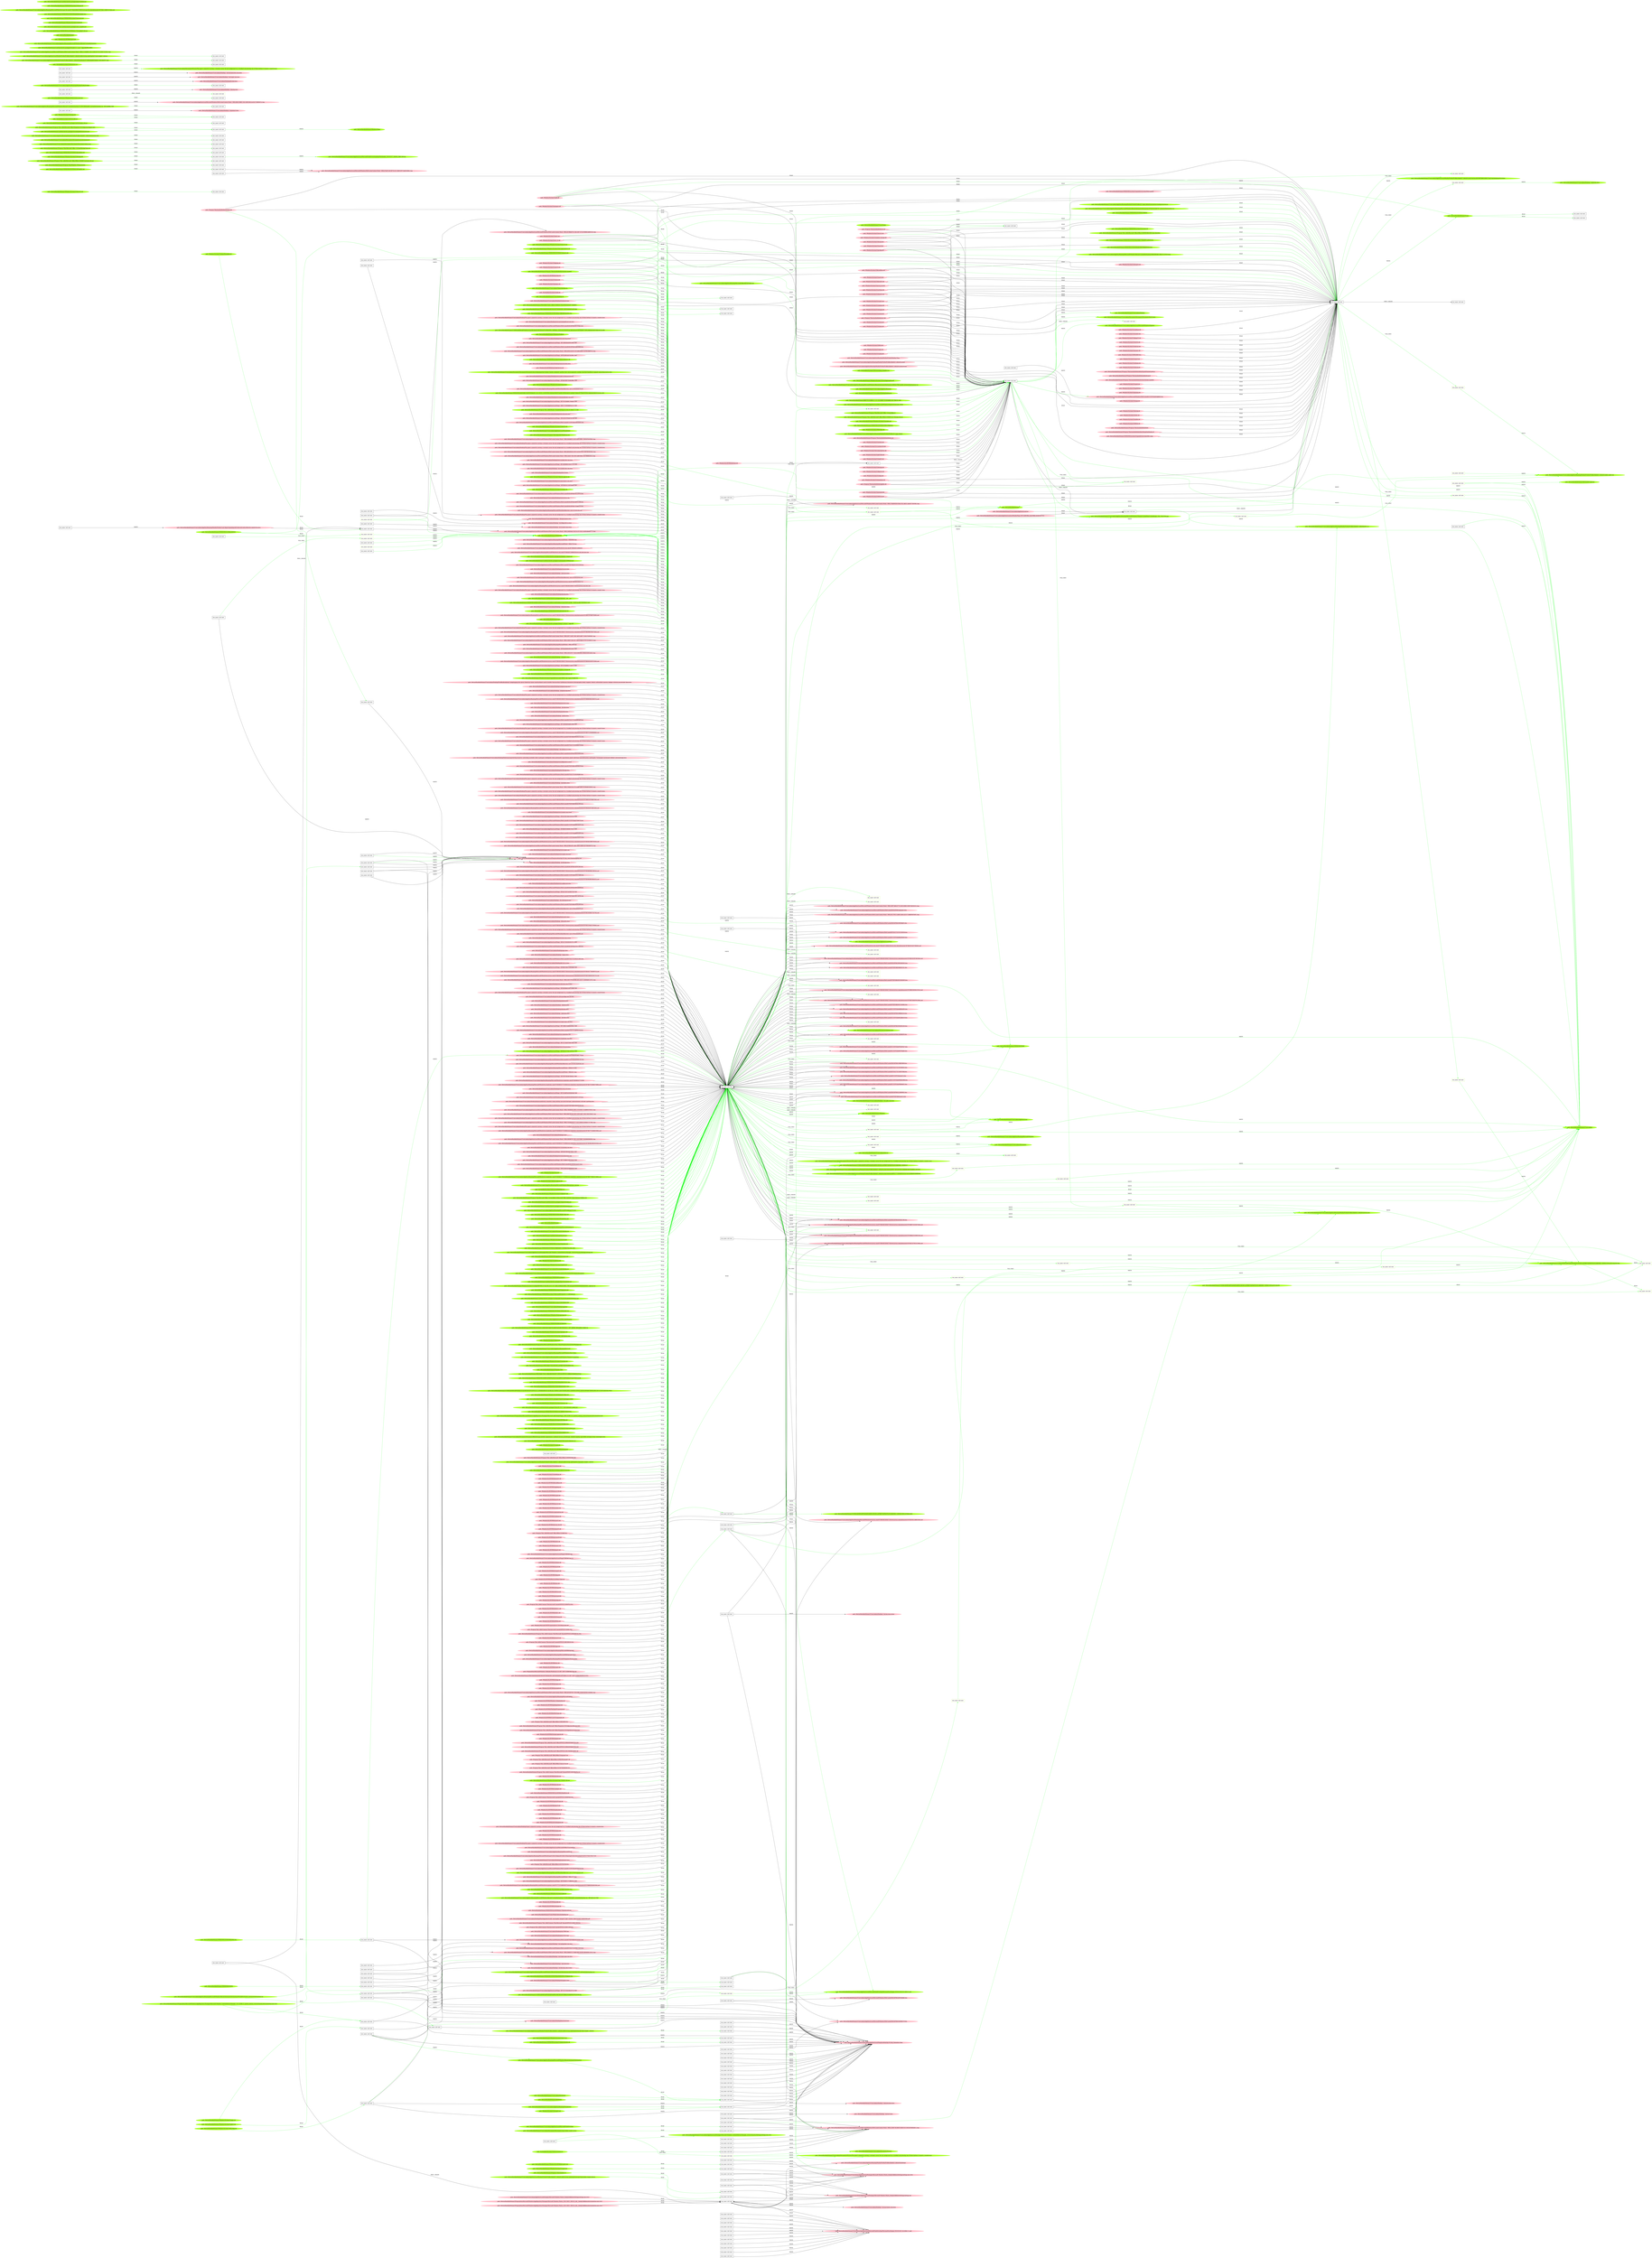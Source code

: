digraph {
	rankdir=LR
	733 [label="exe_name: null cmd: " color=black shape=box style=solid]
	1388 [label="exe_name: null cmd: " color=greenyellow shape=box style=solid]
	733 -> 1388 [label=FILE_EXEC color=green]
	736 [label="exe_name: null cmd: " color=black shape=box style=solid]
	1391 [label="exe_name: null cmd: " color=greenyellow shape=box style=solid]
	736 -> 1391 [label=FILE_EXEC color=green]
	741 [label="exe_name: null cmd: " color=black shape=box style=solid]
	1396 [label="exe_name: null cmd: " color=greenyellow shape=box style=solid]
	741 -> 1396 [label=FILE_EXEC color=green]
	328 [label="exe_name: null cmd: " color=black shape=box style=solid]
	1422 [label="exe_name: null cmd: " color=greenyellow shape=box style=solid]
	328 -> 1422 [label=FILE_EXEC color=green]
	44 [label="exe_name: null cmd: " color=black shape=box style=solid]
	1442 [label="exe_name: null cmd: " color=greenyellow shape=box style=solid]
	44 -> 1442 [label=FILE_EXEC color=green]
	284 [label="exe_name: null cmd: " color=black shape=box style=solid]
	1459 [label="exe_name: null cmd: " color=greenyellow shape=box style=solid]
	284 -> 1459 [label=FILE_EXEC color=green]
	284 [label="exe_name: null cmd: " color=black shape=box style=solid]
	1472 [label="exe_name: null cmd: " color=greenyellow shape=box style=solid]
	284 -> 1472 [label=FILE_EXEC color=green]
	284 [label="exe_name: null cmd: " color=black shape=box style=solid]
	1483 [label="exe_name: null cmd: " color=greenyellow shape=box style=solid]
	284 -> 1483 [label=FILE_EXEC color=green]
	284 [label="exe_name: null cmd: " color=black shape=box style=solid]
	1496 [label="exe_name: null cmd: " color=greenyellow shape=box style=solid]
	284 -> 1496 [label=FILE_EXEC color=green]
	284 [label="exe_name: null cmd: " color=black shape=box style=solid]
	1516 [label="exe_name: null cmd: " color=greenyellow shape=box style=solid]
	284 -> 1516 [label=FILE_EXEC color=green]
	284 [label="exe_name: null cmd: " color=black shape=box style=solid]
	1526 [label="exe_name: null cmd: " color=greenyellow shape=box style=solid]
	284 -> 1526 [label=FILE_EXEC color=green]
	284 [label="exe_name: null cmd: " color=black shape=box style=solid]
	1539 [label="exe_name: null cmd: " color=greenyellow shape=box style=solid]
	284 -> 1539 [label=FILE_EXEC color=green]
	284 [label="exe_name: null cmd: " color=black shape=box style=solid]
	1552 [label="exe_name: null cmd: " color=greenyellow shape=box style=solid]
	284 -> 1552 [label=FILE_EXEC color=green]
	284 [label="exe_name: null cmd: " color=black shape=box style=solid]
	1558 [label="exe_name: null cmd: " color=greenyellow shape=box style=solid]
	284 -> 1558 [label=FILE_EXEC color=green]
	284 [label="exe_name: null cmd: " color=black shape=box style=solid]
	1562 [label="exe_name: null cmd: " color=greenyellow shape=box style=solid]
	284 -> 1562 [label=FILE_EXEC color=green]
	284 [label="exe_name: null cmd: " color=black shape=box style=solid]
	1578 [label="exe_name: null cmd: " color=greenyellow shape=box style=solid]
	284 -> 1578 [label=FILE_EXEC color=green]
	284 [label="exe_name: null cmd: " color=black shape=box style=solid]
	1591 [label="exe_name: null cmd: " color=greenyellow shape=box style=solid]
	284 -> 1591 [label=FILE_EXEC color=green]
	284 [label="exe_name: null cmd: " color=black shape=box style=solid]
	1594 [label="exe_name: null cmd: " color=greenyellow shape=box style=solid]
	284 -> 1594 [label=FILE_EXEC color=green]
	284 [label="exe_name: null cmd: " color=black shape=box style=solid]
	1607 [label="exe_name: null cmd: " color=greenyellow shape=box style=solid]
	284 -> 1607 [label=FILE_EXEC color=green]
	284 [label="exe_name: null cmd: " color=black shape=box style=solid]
	1618 [label="exe_name: null cmd: " color=greenyellow shape=box style=solid]
	284 -> 1618 [label=FILE_EXEC color=green]
	284 [label="exe_name: null cmd: " color=black shape=box style=solid]
	1637 [label="exe_name: null cmd: " color=greenyellow shape=box style=solid]
	284 -> 1637 [label=FILE_EXEC color=green]
	284 [label="exe_name: null cmd: " color=black shape=box style=solid]
	1655 [label="exe_name: null cmd: " color=greenyellow shape=box style=solid]
	284 -> 1655 [label=FILE_EXEC color=green]
	284 [label="exe_name: null cmd: " color=black shape=box style=solid]
	1680 [label="exe_name: null cmd: " color=greenyellow shape=box style=solid]
	284 -> 1680 [label=FILE_EXEC color=green]
	284 [label="exe_name: null cmd: " color=black shape=box style=solid]
	1686 [label="exe_name: null cmd: " color=greenyellow shape=box style=solid]
	284 -> 1686 [label=FILE_EXEC color=green]
	703 [label="exe_name: null cmd: " color=black shape=box style=solid]
	1701 [label="exe_name: null cmd: " color=greenyellow shape=box style=solid]
	703 -> 1701 [label=FILE_EXEC color=green]
	703 [label="exe_name: null cmd: " color=black shape=box style=solid]
	1704 [label="exe_name: null cmd: " color=greenyellow shape=box style=solid]
	703 -> 1704 [label=FILE_EXEC color=green]
	0 [label="exe_name: null cmd: " color=black shape=box style=solid]
	1722 [label="exe_name: null cmd: " color=greenyellow shape=box style=solid]
	0 -> 1722 [label=FILE_EXEC color=green]
	0 [label="exe_name: null cmd: " color=black shape=box style=solid]
	1724 [label="exe_name: null cmd: " color=greenyellow shape=box style=solid]
	0 -> 1724 [label=FILE_EXEC color=green]
	0 [label="exe_name: null cmd: " color=black shape=box style=solid]
	1726 [label="exe_name: null cmd: " color=greenyellow shape=box style=solid]
	0 -> 1726 [label=FILE_EXEC color=green]
	0 [label="exe_name: null cmd: " color=black shape=box style=solid]
	1737 [label="exe_name: null cmd: " color=greenyellow shape=box style=solid]
	0 -> 1737 [label=FILE_EXEC color=green]
	0 [label="exe_name: null cmd: " color=black shape=box style=solid]
	1739 [label="exe_name: null cmd: " color=greenyellow shape=box style=solid]
	0 -> 1739 [label=FILE_EXEC color=green]
	1719 [label="path: /Device/HarddiskVolume2/Users/admin/AppData/Roaming/Mozilla/Firefox/Profiles/j1y1apqs.default/sessionstore-backups/recovery.js" color=greenyellow shape=oval style=filled]
	0 [label="exe_name: null cmd: " color=black shape=box style=solid]
	1719 -> 0 [label=READ color=green]
	1381 [label="path: /Device/HarddiskVolume2/Users" color=greenyellow shape=oval style=filled]
	472 [label="exe_name: null cmd: " color=black shape=box style=solid]
	1381 -> 472 [label=READ color=green]
	1715 [label="path: /Device/HarddiskVolume2/Users/admin/AppData/Roaming" color=greenyellow shape=oval style=filled]
	703 [label="exe_name: null cmd: " color=black shape=box style=solid]
	1715 -> 703 [label=READ color=green]
	1432 [label="path: /Device/HarddiskVolume2/Users/admin/AppData/Roaming/Microsoft/Windows/Recent/AutomaticDestinations/f01b4d95cf55d32a.automaticDestinations-ms" color=greenyellow shape=oval style=filled]
	42 [label="exe_name: null cmd: " color=black shape=box style=solid]
	1432 -> 42 [label=READ color=green]
	1734 [label="path: /Device/HarddiskVolume2/Users/admin/AppData/Roaming/Microsoft/Windows/Recent/AutomaticDestinations/5f7b5f1e01b83767.automaticDestinations-ms" color=greenyellow shape=oval style=filled]
	0 [label="exe_name: null cmd: " color=black shape=box style=solid]
	1734 -> 0 [label=READ color=green]
	1383 [label="path: /Device/HarddiskVolume2/Windows/System32/Secur32.dll" color=greenyellow shape=oval style=filled]
	716 [label="exe_name: null cmd: " color=black shape=box style=solid]
	1383 -> 716 [label=READ color=green]
	1485 [label="path: /Device/HarddiskVolume4" color=greenyellow shape=oval style=filled]
	284 [label="exe_name: null cmd: " color=black shape=box style=solid]
	1485 -> 284 [label=READ color=green]
	1498 [label="path: /Device/HarddiskVolume2/Users/admin/AppData/Roaming/Microsoft/desktop.ini" color=greenyellow shape=oval style=filled]
	284 [label="exe_name: null cmd: " color=black shape=box style=solid]
	1498 -> 284 [label=READ color=green]
	1466 [label="path: /Device/HarddiskVolume2/Users/admin/Documents/desktop.ini" color=greenyellow shape=oval style=filled]
	284 [label="exe_name: null cmd: " color=black shape=box style=solid]
	1466 -> 284 [label=READ color=green]
	1733 [label="path: /Device/HarddiskVolume2/WINDOWS/SYSTEM32/WBEM" color=greenyellow shape=oval style=filled]
	0 [label="exe_name: null cmd: " color=black shape=box style=solid]
	1733 -> 0 [label=READ color=green]
	1440 [label="path: /Device/HarddiskVolume2/Windows/System32/gdi32.dll" color=greenyellow shape=oval style=filled]
	40 [label="exe_name: null cmd: " color=black shape=box style=solid]
	1440 -> 40 [label=READ color=green]
	1350 [label="path: /Device/HarddiskVolume2/Windows/System32/bcryptprimitives.dll" color=greenyellow shape=oval style=filled]
	284 [label="exe_name: null cmd: " color=black shape=box style=solid]
	1350 -> 284 [label=READ color=green]
	1616 [label="path: /Device/HarddiskVolume2/Windows/System32/srvcli.dll" color=greenyellow shape=oval style=filled]
	284 [label="exe_name: null cmd: " color=black shape=box style=solid]
	1616 -> 284 [label=READ color=green]
	1628 [label="path: /Device/HarddiskVolume2/WINDOWS/system32/netutils.dll" color=greenyellow shape=oval style=filled]
	284 [label="exe_name: null cmd: " color=black shape=box style=solid]
	1628 -> 284 [label=READ color=green]
	1544 [label="path: /Device/HarddiskVolume2/WINDOWS/SYSTEM32/WBEM/EN-US/WMIUTILS.DLL.MUI" color=greenyellow shape=oval style=filled]
	284 [label="exe_name: null cmd: " color=black shape=box style=solid]
	1544 -> 284 [label=READ color=green]
	1633 [label="path: /Device/HarddiskVolume2/Users/admin/AppData/Local/Packages/Microsoft.Windows.ContentDeliveryManager_cw5n1h2txyewy/Settings/settings.dat" color=greenyellow shape=oval style=filled]
	284 [label="exe_name: null cmd: " color=black shape=box style=solid]
	1633 -> 284 [label=READ color=green]
	1468 [label="path: /Device/HarddiskVolume2/WINDOWS/AppPatch/sysmain.sdb" color=greenyellow shape=oval style=filled]
	284 [label="exe_name: null cmd: " color=black shape=box style=solid]
	1468 -> 284 [label=READ color=green]
	1573 [label="path: /Windows/System32/msdtcuiu.dll" color=greenyellow shape=oval style=filled]
	284 [label="exe_name: null cmd: " color=black shape=box style=solid]
	1573 -> 284 [label=READ color=green]
	1622 [label="path: /Device/HarddiskVolume2/Windows/System32/perfts.dll" color=greenyellow shape=oval style=filled]
	284 [label="exe_name: null cmd: " color=black shape=box style=solid]
	1622 -> 284 [label=READ color=green]
	736 [label="exe_name: null cmd: " color=black shape=box style=solid]
	1394 [label="path: /Device/HarddiskVolume2/Users/admin/AppData/Local/Packages/Microsoft.Windows.ContentDeliveryManager_cw5n1h2txyewy/Settings/settings.dat.LOG1" color=greenyellow shape=oval style=filled]
	736 -> 1394 [label=WRITE color=green]
	1499 [label="path: /Device/HarddiskVolume2/Users/admin/Downloads/desktop.ini" color=greenyellow shape=oval style=filled]
	284 [label="exe_name: null cmd: " color=black shape=box style=solid]
	1499 -> 284 [label=READ color=green]
	1332 [label="path: /Device/HarddiskVolume2/Users/admin" color=greenyellow shape=oval style=filled]
	284 [label="exe_name: null cmd: " color=black shape=box style=solid]
	1332 -> 284 [label=READ color=green]
	1458 [label="path: /Device/HarddiskVolume2/Users/admin/backup/Documents/Documents/Documents/Documents/Documents/Documents" color=greenyellow shape=oval style=filled]
	284 [label="exe_name: null cmd: " color=black shape=box style=solid]
	1458 -> 284 [label=READ color=green]
	1582 [label="path: /Device/HarddiskVolume2/WINDOWS/system32" color=greenyellow shape=oval style=filled]
	284 [label="exe_name: null cmd: " color=black shape=box style=solid]
	1582 -> 284 [label=READ color=green]
	1603 [label="path: /Device/HarddiskVolume2/Windows/System32/msvcrt.dll" color=greenyellow shape=oval style=filled]
	0 [label="exe_name: null cmd: " color=black shape=box style=solid]
	1603 -> 0 [label=READ color=green]
	1603 [label="path: /Device/HarddiskVolume2/Windows/System32/msvcrt.dll" color=greenyellow shape=oval style=filled]
	284 [label="exe_name: null cmd: " color=black shape=box style=solid]
	1603 -> 284 [label=READ color=green]
	1371 [label="path: /Device/HarddiskVolume2/Windows/System32/sspicli.dll" color=greenyellow shape=oval style=filled]
	402 [label="exe_name: null cmd: " color=black shape=box style=solid]
	1371 -> 402 [label=READ color=green]
	1384 [label="path: /Device/HarddiskVolume2/WINDOWS/SYSTEM32/WTSAPI32.dll" color=greenyellow shape=oval style=filled]
	721 [label="exe_name: null cmd: " color=black shape=box style=solid]
	1384 -> 721 [label=READ color=green]
	284 [label="exe_name: null cmd: " color=black shape=box style=solid]
	1342 [label="path: /Device/HarddiskVolume2/Users/admin/AppData/Roaming/Microsoft/Windows/Themes/CachedFiles/CachedImage_1024_768_POS4.jpg" color=greenyellow shape=oval style=filled]
	284 -> 1342 [label=WRITE color=green]
	1467 [label="path: /Device/HarddiskVolume2/Windows/System32/config/DRIVERS{47a6a166-a514-11e7-a94e-ec0d9a05c860}.TMContainer00000000000000000001.regtrans-ms" color=greenyellow shape=oval style=filled]
	284 [label="exe_name: null cmd: " color=black shape=box style=solid]
	1467 -> 284 [label=READ color=green]
	1485 [label="path: /Device/HarddiskVolume4" color=greenyellow shape=oval style=filled]
	284 [label="exe_name: null cmd: " color=black shape=box style=solid]
	1485 -> 284 [label=READ color=green]
	1350 [label="path: /Device/HarddiskVolume2/Windows/System32/bcryptprimitives.dll" color=greenyellow shape=oval style=filled]
	0 [label="exe_name: null cmd: " color=black shape=box style=solid]
	1350 -> 0 [label=READ color=green]
	1542 [label="path: /Device/HarddiskVolume2/WINDOWS/System32/npmproxy.dll" color=greenyellow shape=oval style=filled]
	284 [label="exe_name: null cmd: " color=black shape=box style=solid]
	1542 -> 284 [label=READ color=green]
	1614 [label="path: /Device/HarddiskVolume2/WINDOWS/system32/Microsoft/Protect/S-1-5-18/Preferred" color=greenyellow shape=oval style=filled]
	284 [label="exe_name: null cmd: " color=black shape=box style=solid]
	1614 -> 284 [label=READ color=green]
	1372 [label="path: /Device/HarddiskVolume2/ProgramData/Microsoft/Windows/AppRepository/Packages/Microsoft.Windows.ContentDeliveryManager_10.0.16299.15_neutral_neutral_cw5n1h2txyewy/ActivationStore.dat.LOG1" color=greenyellow shape=oval style=filled]
	405 [label="exe_name: null cmd: " color=black shape=box style=solid]
	1372 -> 405 [label=READ color=green]
	1336 [label="path: /Device/HarddiskVolume2/WINDOWS/SYSTEM32/IPHLPAPI.DLL" color=greenyellow shape=oval style=filled]
	284 [label="exe_name: null cmd: " color=black shape=box style=solid]
	1336 -> 284 [label=READ color=green]
	1419 [label="path: /Device/HarddiskVolume2/Users/Public" color=greenyellow shape=oval style=filled]
	320 [label="exe_name: null cmd: " color=black shape=box style=solid]
	1419 -> 320 [label=READ color=green]
	1712 [label="path: /Device/HarddiskVolume2/Users/admin/Desktop/desktop.ini" color=greenyellow shape=oval style=filled]
	703 [label="exe_name: null cmd: " color=black shape=box style=solid]
	1712 -> 703 [label=READ color=green]
	1408 [label="path: /Device/HarddiskVolume2/Users/admin/Videos/desktop.ini" color=greenyellow shape=oval style=filled]
	284 [label="exe_name: null cmd: " color=black shape=box style=solid]
	1408 -> 284 [label=READ color=green]
	1439 [label="path: /Device/HarddiskVolume2/Program Files/Windows NT/Accessories" color=greenyellow shape=oval style=filled]
	386 [label="exe_name: null cmd: " color=black shape=box style=solid]
	1439 -> 386 [label=READ color=green]
	1446 [label="path: /Device/HarddiskVolume2/Users/admin/Downloads" color=greenyellow shape=oval style=filled]
	395 [label="exe_name: null cmd: " color=black shape=box style=solid]
	1446 -> 395 [label=READ color=green]
	1510 [label="path: /Device/HarddiskVolume2/Users/admin/AppData/Local/Microsoft/Windows" color=greenyellow shape=oval style=filled]
	284 [label="exe_name: null cmd: " color=black shape=box style=solid]
	1510 -> 284 [label=READ color=green]
	1401 [label="path: /Device/HarddiskVolume2/WINDOWS/GLOBALIZATION" color=greenyellow shape=oval style=filled]
	754 [label="exe_name: null cmd: " color=black shape=box style=solid]
	1401 -> 754 [label=READ color=green]
	1401 [label="path: /Device/HarddiskVolume2/WINDOWS/GLOBALIZATION" color=greenyellow shape=oval style=filled]
	703 [label="exe_name: null cmd: " color=black shape=box style=solid]
	1401 -> 703 [label=READ color=green]
	1477 [label="path: /Device/HarddiskVolume2/WINDOWS/REGISTRATION" color=greenyellow shape=oval style=filled]
	284 [label="exe_name: null cmd: " color=black shape=box style=solid]
	1477 -> 284 [label=READ color=green]
	1471 [label="path: /Device/HarddiskVolume2/WINDOWS/SYSTEM32/DRIVERSTORE/FILEREPOSITORY/PRNMS011.INF_AMD64_98454FBCC35BDC3A" color=greenyellow shape=oval style=filled]
	284 [label="exe_name: null cmd: " color=black shape=box style=solid]
	1471 -> 284 [label=READ color=green]
	1643 [label="path: /Device/HarddiskVolume2/Windows/System32/propsys.dll" color=greenyellow shape=oval style=filled]
	284 [label="exe_name: null cmd: " color=black shape=box style=solid]
	1643 -> 284 [label=READ color=green]
	1504 [label="path: /Device/HarddiskVolume2/WINDOWS/FONTS/FMS_METADATA.XML" color=greenyellow shape=oval style=filled]
	284 [label="exe_name: null cmd: " color=black shape=box style=solid]
	1504 -> 284 [label=READ color=green]
	1662 [label="path: /Windows/System32/wkscli.dll" color=greenyellow shape=oval style=filled]
	284 [label="exe_name: null cmd: " color=black shape=box style=solid]
	1662 -> 284 [label=READ color=green]
	1381 [label="path: /Device/HarddiskVolume2/Users" color=greenyellow shape=oval style=filled]
	314 [label="exe_name: null cmd: " color=black shape=box style=solid]
	1381 -> 314 [label=READ color=green]
	1518 [label="path: /Device/HarddiskVolume2/ProgramData/Microsoft/Windows/Start Menu/Programs/Accessories/Wordpad.lnk" color=greenyellow shape=oval style=filled]
	284 [label="exe_name: null cmd: " color=black shape=box style=solid]
	1518 -> 284 [label=READ color=green]
	1432 [label="path: /Device/HarddiskVolume2/Users/admin/AppData/Roaming/Microsoft/Windows/Recent/AutomaticDestinations/f01b4d95cf55d32a.automaticDestinations-ms" color=greenyellow shape=oval style=filled]
	25 [label="exe_name: null cmd: " color=black shape=box style=solid]
	1432 -> 25 [label=READ color=green]
	1382 [label="path: /Device/HarddiskVolume2/Users/admin/AppData/Roaming/Microsoft/Windows/Recent/AutomaticDestinations" color=greenyellow shape=oval style=filled]
	395 [label="exe_name: null cmd: " color=black shape=box style=solid]
	1382 -> 395 [label=READ color=green]
	1741 [label="path: /Device/HarddiskVolume2/WINDOWS/system32/sysmain.dll" color=greenyellow shape=oval style=filled]
	0 [label="exe_name: null cmd: " color=black shape=box style=solid]
	1741 -> 0 [label=READ color=green]
	1553 [label="path: /Device/HarddiskVolume2" color=greenyellow shape=oval style=filled]
	0 [label="exe_name: null cmd: " color=black shape=box style=solid]
	1553 -> 0 [label=READ color=green]
	376 [label="exe_name: null cmd: " color=black shape=box style=solid]
	1041 [label="path: /Device/HarddiskVolume2/Users/darpa/AppData/Local/Packages/Microsoft.Windows.Photos_8wekyb3d8bbwe/Settings/settings.dat" color=pink shape=oval style=filled]
	376 -> 1041 [label=WRITE color=black]
	1430 [label="path: /Device/HarddiskVolume2/Users/desktop.ini" color=greenyellow shape=oval style=filled]
	366 [label="exe_name: null cmd: " color=black shape=box style=solid]
	1430 -> 366 [label=READ color=green]
	1408 [label="path: /Device/HarddiskVolume2/Users/admin/Videos/desktop.ini" color=greenyellow shape=oval style=filled]
	770 [label="exe_name: null cmd: " color=black shape=box style=solid]
	1408 -> 770 [label=READ color=green]
	1555 [label="path: /Device/HarddiskVolume2/Users/admin/AppData/Roaming/Microsoft" color=greenyellow shape=oval style=filled]
	284 [label="exe_name: null cmd: " color=black shape=box style=solid]
	1555 -> 284 [label=READ color=green]
	1515 [label="path: /Device/HarddiskVolume2/Users/admin/AppData/Roaming/Microsoft/Windows/Start Menu" color=greenyellow shape=oval style=filled]
	284 [label="exe_name: null cmd: " color=black shape=box style=solid]
	1515 -> 284 [label=READ color=green]
	1498 [label="path: /Device/HarddiskVolume2/Users/admin/AppData/Roaming/Microsoft/desktop.ini" color=greenyellow shape=oval style=filled]
	284 [label="exe_name: null cmd: " color=black shape=box style=solid]
	1498 -> 284 [label=READ color=green]
	1474 [label="path: /Device/HarddiskVolume2/Users/admin/AppData/Roaming/Microsoft/Windows/Themes/CachedFiles" color=greenyellow shape=oval style=filled]
	284 [label="exe_name: null cmd: " color=black shape=box style=solid]
	1474 -> 284 [label=READ color=green]
	1630 [label="path: /Device/HarddiskVolume2/Windows/System32/rmclient.dll" color=greenyellow shape=oval style=filled]
	284 [label="exe_name: null cmd: " color=black shape=box style=solid]
	1630 -> 284 [label=READ color=green]
	1512 [label="path: /Device/HarddiskVolume2/WINDOWS/SYSTEM32/ntmarta.dll" color=greenyellow shape=oval style=filled]
	284 [label="exe_name: null cmd: " color=black shape=box style=solid]
	1512 -> 284 [label=READ color=green]
	1508 [label="path: /Device/HarddiskVolume2/Program Files" color=greenyellow shape=oval style=filled]
	284 [label="exe_name: null cmd: " color=black shape=box style=solid]
	1508 -> 284 [label=READ color=green]
	1438 [label="path: /Windows/System32/wtsapi32.dll" color=greenyellow shape=oval style=filled]
	36 [label="exe_name: null cmd: " color=black shape=box style=solid]
	1438 -> 36 [label=READ color=green]
	1691 [label="path: /Device/HarddiskVolume2/$RECYCLE.BIN/S-1-5-21-231540947-922634896-4161786520-1004" color=greenyellow shape=oval style=filled]
	703 [label="exe_name: null cmd: " color=black shape=box style=solid]
	1691 -> 703 [label=READ color=green]
	1683 [label="path: /Device/HarddiskVolume2/PROGRAM FILES (X86)/MICROSOFT OFFICE/OFFICE15/BIBLIOGRAPHY/STYLE" color=greenyellow shape=oval style=filled]
	284 [label="exe_name: null cmd: " color=black shape=box style=solid]
	1683 -> 284 [label=READ color=green]
	1635 [label="path: /Device/HarddiskVolume2/WINDOWS/SERVICEPROFILES/LOCALSERVICE/APPDATA/LOCAL/FONTCACHE" color=greenyellow shape=oval style=filled]
	284 [label="exe_name: null cmd: " color=black shape=box style=solid]
	1635 -> 284 [label=READ color=green]
	1462 [label="path: /Device/HarddiskVolume2/WINDOWS/SYSWOW64/DHCPCSVC.DLL" color=greenyellow shape=oval style=filled]
	284 [label="exe_name: null cmd: " color=black shape=box style=solid]
	1462 -> 284 [label=READ color=green]
	1530 [label="path: /Device/HarddiskVolume2/WINDOWS/SYSWOW64/OLEACC.DLL" color=greenyellow shape=oval style=filled]
	284 [label="exe_name: null cmd: " color=black shape=box style=solid]
	1530 -> 284 [label=READ color=green]
	1404 [label="path: /Device/HarddiskVolume2/USERS/ADMIN/APPDATA/ROAMING/MICROSOFT/BIBLIOGRAPHY/STYLE/GB.XSL" color=greenyellow shape=oval style=filled]
	761 [label="exe_name: null cmd: " color=black shape=box style=solid]
	1404 -> 761 [label=READ color=green]
	1682 [label="path: /Device/HarddiskVolume2/USERS/ADMIN/APPDATA/LOCAL/MICROSOFT/OFFICE/15.0/WEBSERVICECACHE/ALLUSERS/CLIENTTEMPLATES.CONTENT.OFFICE.NET/SUPPORT-TEMPLATES-EN-US-MT16382936.PNG0" color=greenyellow shape=oval style=filled]
	284 [label="exe_name: null cmd: " color=black shape=box style=solid]
	1682 -> 284 [label=READ color=green]
	1475 [label="path: /Device/HarddiskVolume2/Users/admin/AppData/Local" color=greenyellow shape=oval style=filled]
	284 [label="exe_name: null cmd: " color=black shape=box style=solid]
	1475 -> 284 [label=READ color=green]
	1710 [label="path: /Device/HarddiskVolume2/Users/admin/AppData/Local/Microsoft/Windows/Explorer/iconcache_48.db" color=greenyellow shape=oval style=filled]
	703 [label="exe_name: null cmd: " color=black shape=box style=solid]
	1710 -> 703 [label=READ color=green]
	1703 [label="path: /Device/HarddiskVolume2/Program Files/Microsoft Office 15/root/Office15" color=greenyellow shape=oval style=filled]
	703 [label="exe_name: null cmd: " color=black shape=box style=solid]
	1703 -> 703 [label=READ color=green]
	1430 [label="path: /Device/HarddiskVolume2/Users/desktop.ini" color=greenyellow shape=oval style=filled]
	284 [label="exe_name: null cmd: " color=black shape=box style=solid]
	1430 -> 284 [label=READ color=green]
	1435 [label="path: /Device/HarddiskVolume2/Program Files (x86)/Microsoft Office/Office15/MSIPC/no/msipc.dll.mui" color=greenyellow shape=oval style=filled]
	377 [label="exe_name: null cmd: " color=black shape=box style=solid]
	1435 -> 377 [label=READ color=green]
	1500 [label="path: /Device/HarddiskVolume2/Windows/SysWOW64/mfc100kor.dll" color=greenyellow shape=oval style=filled]
	284 [label="exe_name: null cmd: " color=black shape=box style=solid]
	1500 -> 284 [label=READ color=green]
	1708 [label="path: /Device/HarddiskVolume2/Program Files (x86)/Microsoft Office/Office15/MSIPC/zh-CN/msipc.dll.mui" color=greenyellow shape=oval style=filled]
	703 [label="exe_name: null cmd: " color=black shape=box style=solid]
	1708 -> 703 [label=READ color=green]
	1721 [label="path: /Device/HarddiskVolume2/Program Files (x86)/Microsoft Office/Office15/WINWORD.EXE:Zone.Identifier" color=greenyellow shape=oval style=filled]
	0 [label="exe_name: null cmd: " color=black shape=box style=solid]
	1721 -> 0 [label=READ color=green]
	1657 [label="path: /Device/HarddiskVolume2/salt/bin/Lib/site-packages/requests/packages/urllib3" color=greenyellow shape=oval style=filled]
	284 [label="exe_name: null cmd: " color=black shape=box style=solid]
	1657 -> 284 [label=READ color=green]
	1521 [label="path: /Device/HarddiskVolume2/Windows/System32/msasn1.dll" color=greenyellow shape=oval style=filled]
	284 [label="exe_name: null cmd: " color=black shape=box style=solid]
	1521 -> 284 [label=READ color=green]
	1602 [label="path: /Device/HarddiskVolume2/salt/bin/Lib/site-packages/CherryPy-10.2.1.dist-info/entry_points.txt" color=greenyellow shape=oval style=filled]
	284 [label="exe_name: null cmd: " color=black shape=box style=solid]
	1602 -> 284 [label=READ color=green]
	703 [label="exe_name: null cmd: " color=black shape=box style=solid]
	1342 [label="path: /Device/HarddiskVolume2/Users/admin/AppData/Roaming/Microsoft/Windows/Themes/CachedFiles/CachedImage_1024_768_POS4.jpg" color=greenyellow shape=oval style=filled]
	703 -> 1342 [label=WRITE color=green]
	1613 [label="path: /Device/HarddiskVolume2/WINDOWS/SYSTEM32/GLOBINPUTHOST.DLL" color=greenyellow shape=oval style=filled]
	284 [label="exe_name: null cmd: " color=black shape=box style=solid]
	1613 -> 284 [label=READ color=green]
	1453 [label="path: /Device/HarddiskVolume2/Windows/System32/dui70.dll" color=greenyellow shape=oval style=filled]
	84 [label="exe_name: null cmd: " color=black shape=box style=solid]
	1453 -> 84 [label=READ color=green]
	703 [label="exe_name: null cmd: " color=black shape=box style=solid]
	1696 [label="path: /Device/HarddiskVolume2/Users/admin/Documents/Documents/Documents/Doc55.docx" color=greenyellow shape=oval style=filled]
	703 -> 1696 [label=WRITE color=green]
	1099 [label="path: /Windows/System32/profapi.dll" color=pink shape=oval style=filled]
	0 [label="exe_name: null cmd: " color=black shape=box style=solid]
	1099 -> 0 [label=READ color=green]
	284 [label="exe_name: null cmd: " color=black shape=box style=solid]
	1685 [label="exe_name: null cmd: " color=greenyellow shape=box style=solid]
	284 -> 1685 [label=PROC_CREATE color=green]
	1454 [label="path: /Windows/System32/wbem/WmiApRpl.dll" color=greenyellow shape=oval style=filled]
	283 [label="exe_name: null cmd: " color=black shape=box style=solid]
	1454 -> 283 [label=READ color=green]
	759 [label="exe_name: null cmd: " color=black shape=box style=solid]
	1403 [label="path: /Device/HarddiskVolume2/Users/admin/AppData/Local/Microsoft/OneDrive/setup/logs/Downloader_2019-05-07_164504_18b8-1ef4.log" color=greenyellow shape=oval style=filled]
	759 -> 1403 [label=WRITE color=green]
	1653 [label="path: /Device/HarddiskVolume2/ProgramData/Microsoft/Windows/AppRepository/Packages/Microsoft.AAD.BrokerPlugin_1000.16299.15.0_neutral_neutral_cw5n1h2txyewy/ActivationStore.dat" color=greenyellow shape=oval style=filled]
	284 [label="exe_name: null cmd: " color=black shape=box style=solid]
	1653 -> 284 [label=READ color=green]
	1406 [label="path: /Device/HarddiskVolume2/WINDOWS/SYSTEM32/kernelbase.dll" color=greenyellow shape=oval style=filled]
	762 [label="exe_name: null cmd: " color=black shape=box style=solid]
	1406 -> 762 [label=READ color=green]
	1541 [label="path: /Device/HarddiskVolume2/Windows/System32/PCPKsp.dll" color=greenyellow shape=oval style=filled]
	284 [label="exe_name: null cmd: " color=black shape=box style=solid]
	1541 -> 284 [label=READ color=green]
	1665 [label="path: /Device/HarddiskVolume2/WINDOWS/SYSTEM32/WINBIO.DLL" color=greenyellow shape=oval style=filled]
	284 [label="exe_name: null cmd: " color=black shape=box style=solid]
	1665 -> 284 [label=READ color=green]
	1452 [label="path: /Device/HarddiskVolume2/WINDOWS/system32/wbem/wmiutils.dll" color=greenyellow shape=oval style=filled]
	66 [label="exe_name: null cmd: " color=black shape=box style=solid]
	1452 -> 66 [label=READ color=green]
	1424 [label="path: /Device/HarddiskVolume2/Program Files/Microsoft Office 15/ClientX64/ApiClient.dll" color=greenyellow shape=oval style=filled]
	337 [label="exe_name: null cmd: " color=black shape=box style=solid]
	1424 -> 337 [label=READ color=green]
	1711 [label="path: /Device/HarddiskVolume2/Windows/System32/msdelta.dll" color=greenyellow shape=oval style=filled]
	703 [label="exe_name: null cmd: " color=black shape=box style=solid]
	1711 -> 703 [label=READ color=green]
	1615 [label="path: /Device/HarddiskVolume2/salt/bin/Lib/site-packages/zmq/backend/cython/context.pyd" color=greenyellow shape=oval style=filled]
	284 [label="exe_name: null cmd: " color=black shape=box style=solid]
	1615 -> 284 [label=READ color=green]
	1372 [label="path: /Device/HarddiskVolume2/ProgramData/Microsoft/Windows/AppRepository/Packages/Microsoft.Windows.ContentDeliveryManager_10.0.16299.15_neutral_neutral_cw5n1h2txyewy/ActivationStore.dat.LOG1" color=greenyellow shape=oval style=filled]
	284 [label="exe_name: null cmd: " color=black shape=box style=solid]
	1372 -> 284 [label=READ color=green]
	1664 [label="path: /Device/HarddiskVolume2/WINDOWS/SYSWOW64/SRPAPI.DLL" color=greenyellow shape=oval style=filled]
	284 [label="exe_name: null cmd: " color=black shape=box style=solid]
	1664 -> 284 [label=READ color=green]
	0 [label="exe_name: null cmd: " color=black shape=box style=solid]
	1332 [label="path: /Device/HarddiskVolume2/Users/admin" color=greenyellow shape=oval style=filled]
	0 -> 1332 [label=WRITE color=green]
	415 [label="exe_name: null cmd: " color=black shape=box style=solid]
	1077 [label="path: /Device/HarddiskVolume2/Users/darpa/AppData/Local/Packages/Microsoft.Windows.Photos_8wekyb3d8bbwe/Settings/settings.dat.LOG1" color=pink shape=oval style=filled]
	415 -> 1077 [label=WRITE color=black]
	1641 [label="path: /Device/HarddiskVolume2/Users/admin/Documents/Documents/Bibliotherapyunbolden Agamemnon scaleback loricata protoliturgic rekindle hogship squirrelfish extropical blaze omniregent.docx" color=greenyellow shape=oval style=filled]
	284 [label="exe_name: null cmd: " color=black shape=box style=solid]
	1641 -> 284 [label=READ color=green]
	1387 [label="path: /Device/HarddiskVolume2/Users/admin/Documents/Documents/coop-studies.usask.ca.docx" color=greenyellow shape=oval style=filled]
	729 [label="exe_name: null cmd: " color=black shape=box style=solid]
	1387 -> 729 [label=READ color=green]
	1415 [label="path: /Device/HarddiskVolume2/Users/admin/Documents/Documents/Documents/clition.docx" color=greenyellow shape=oval style=filled]
	316 [label="exe_name: null cmd: " color=black shape=box style=solid]
	1415 -> 316 [label=READ color=green]
	1421 [label="path: /Device/HarddiskVolume2/Users/admin/Documents/Documents/asynchronously.rtf" color=greenyellow shape=oval style=filled]
	323 [label="exe_name: null cmd: " color=black shape=box style=solid]
	1421 -> 323 [label=READ color=green]
	1644 [label="path: /Device/HarddiskVolume2/Users/admin/Documents/Documents/Documents/demonic.rtf" color=greenyellow shape=oval style=filled]
	284 [label="exe_name: null cmd: " color=black shape=box style=solid]
	1644 -> 284 [label=READ color=green]
	1416 [label="path: /Device/HarddiskVolume2/Users/admin/AppData/Roaming/Mozilla/Firefox/Profiles/lxkehh21.default/extensions.json" color=greenyellow shape=oval style=filled]
	317 [label="exe_name: null cmd: " color=black shape=box style=solid]
	1416 -> 317 [label=READ color=green]
	1722 [label="exe_name: null cmd: " color=greenyellow shape=box style=solid]
	1338 [label="path: /Device/HarddiskVolume2/Users/admin/AppData/Roaming/Mozilla/Firefox/Profiles/lxkehh21.default/cookies.sqlite-wal" color=greenyellow shape=oval style=filled]
	1722 -> 1338 [label=WRITE color=green]
	1399 [label="path: /Device/HarddiskVolume2/WINDOWS/FONTS" color=greenyellow shape=oval style=filled]
	750 [label="exe_name: null cmd: " color=black shape=box style=solid]
	1399 -> 750 [label=READ color=green]
	1470 [label="path: /Windows/System32/rsaenh.dll" color=greenyellow shape=oval style=filled]
	284 [label="exe_name: null cmd: " color=black shape=box style=solid]
	1470 -> 284 [label=READ color=green]
	1377 [label="path: /Device/HarddiskVolume2/Program Files (x86)/Microsoft Office/Templates/1033/AdjacencyReport.dotx" color=greenyellow shape=oval style=filled]
	445 [label="exe_name: null cmd: " color=black shape=box style=solid]
	1377 -> 445 [label=READ color=green]
	284 [label="exe_name: null cmd: " color=black shape=box style=solid]
	1553 [label="path: /Device/HarddiskVolume2" color=greenyellow shape=oval style=filled]
	284 -> 1553 [label=WRITE color=green]
	1370 [label="path: /Device/HarddiskVolume2/salt/bin/Lib/site-packages/salt/utils/gzip_util.pyc" color=greenyellow shape=oval style=filled]
	401 [label="exe_name: null cmd: " color=black shape=box style=solid]
	1370 -> 401 [label=READ color=green]
	1642 [label="path: /Device/HarddiskVolume2/Windows/SysWOW64/shlwapi.dll" color=greenyellow shape=oval style=filled]
	284 [label="exe_name: null cmd: " color=black shape=box style=solid]
	1642 -> 284 [label=READ color=green]
	1748 [label="path: /Device/HarddiskVolume2/WINDOWS/SYSWOW64/DIRECTMANIPULATION.DLL" color=greenyellow shape=oval style=filled]
	0 [label="exe_name: null cmd: " color=black shape=box style=solid]
	1748 -> 0 [label=READ color=green]
	1395 [label="path: /SystemRoot/System32/drivers/serial.sys" color=greenyellow shape=oval style=filled]
	740 [label="exe_name: null cmd: " color=black shape=box style=solid]
	1395 -> 740 [label=READ color=green]
	380 [label="exe_name: null cmd: " color=black shape=box style=solid]
	1077 [label="path: /Device/HarddiskVolume2/Users/darpa/AppData/Local/Packages/Microsoft.Windows.Photos_8wekyb3d8bbwe/Settings/settings.dat.LOG1" color=pink shape=oval style=filled]
	380 -> 1077 [label=WRITE color=black]
	380 [label="exe_name: null cmd: " color=black shape=box style=solid]
	1041 [label="path: /Device/HarddiskVolume2/Users/darpa/AppData/Local/Packages/Microsoft.Windows.Photos_8wekyb3d8bbwe/Settings/settings.dat" color=pink shape=oval style=filled]
	380 -> 1041 [label=WRITE color=black]
	294 [label="exe_name: null cmd: " color=black shape=box style=solid]
	284 [label="exe_name: null cmd: " color=black shape=box style=solid]
	294 -> 284 [label=PROC_CREATE color=black]
	115 [label="path: /Device/HarddiskVolume2/Program Files (x86)/Microsoft Office/Office15/WINWORD.EXE" color=pink shape=oval style=filled]
	284 [label="exe_name: null cmd: " color=black shape=box style=solid]
	115 -> 284 [label=READ color=black]
	860 [label="path: /SystemRoot/System32/ntdll.dll" color=pink shape=oval style=filled]
	284 [label="exe_name: null cmd: " color=black shape=box style=solid]
	860 -> 284 [label=READ color=black]
	593 [label="path: /Windows/System32/wow64win.dll" color=pink shape=oval style=filled]
	284 [label="exe_name: null cmd: " color=black shape=box style=solid]
	593 -> 284 [label=READ color=black]
	510 [label="path: /Windows/System32/wow64cpu.dll" color=pink shape=oval style=filled]
	284 [label="exe_name: null cmd: " color=black shape=box style=solid]
	510 -> 284 [label=READ color=black]
	531 [label="path: /Windows/SysWOW64/kernel32.dll" color=pink shape=oval style=filled]
	284 [label="exe_name: null cmd: " color=black shape=box style=solid]
	531 -> 284 [label=READ color=black]
	976 [label="path: /Windows/System32/user32.dll" color=pink shape=oval style=filled]
	284 [label="exe_name: null cmd: " color=black shape=box style=solid]
	976 -> 284 [label=READ color=black]
	478 [label="path: /Windows/SysWOW64/KernelBase.dll" color=pink shape=oval style=filled]
	284 [label="exe_name: null cmd: " color=black shape=box style=solid]
	478 -> 284 [label=READ color=black]
	478 [label="path: /Windows/SysWOW64/KernelBase.dll" color=pink shape=oval style=filled]
	284 [label="exe_name: null cmd: " color=black shape=box style=solid]
	478 -> 284 [label=READ color=green]
	129 [label="path: /Windows/SysWOW64/apphelp.dll" color=pink shape=oval style=filled]
	284 [label="exe_name: null cmd: " color=black shape=box style=solid]
	129 -> 284 [label=READ color=black]
	164 [label="path: /Windows/SysWOW64/msvcr100.dll" color=pink shape=oval style=filled]
	284 [label="exe_name: null cmd: " color=black shape=box style=solid]
	164 -> 284 [label=READ color=black]
	494 [label="path: /Windows/SysWOW64/sspicli.dll" color=pink shape=oval style=filled]
	284 [label="exe_name: null cmd: " color=black shape=box style=solid]
	494 -> 284 [label=READ color=black]
	299 [label="path: /Windows/SysWOW64/rpcrt4.dll" color=pink shape=oval style=filled]
	284 [label="exe_name: null cmd: " color=black shape=box style=solid]
	299 -> 284 [label=READ color=black]
	530 [label="path: /Windows/SysWOW64/msvcrt.dll" color=pink shape=oval style=filled]
	284 [label="exe_name: null cmd: " color=black shape=box style=solid]
	530 -> 284 [label=READ color=black]
	358 [label="path: /Windows/SysWOW64/sechost.dll" color=pink shape=oval style=filled]
	284 [label="exe_name: null cmd: " color=black shape=box style=solid]
	358 -> 284 [label=READ color=black]
	384 [label="path: /Windows/SysWOW64/bcryptprimitives.dll" color=pink shape=oval style=filled]
	284 [label="exe_name: null cmd: " color=black shape=box style=solid]
	384 -> 284 [label=READ color=black]
	404 [label="path: /Windows/SysWOW64/combase.dll" color=pink shape=oval style=filled]
	284 [label="exe_name: null cmd: " color=black shape=box style=solid]
	404 -> 284 [label=READ color=black]
	200 [label="path: /Windows/SysWOW64/user32.dll" color=pink shape=oval style=filled]
	284 [label="exe_name: null cmd: " color=black shape=box style=solid]
	200 -> 284 [label=READ color=black]
	33 [label="path: /Windows/SysWOW64/msvcp_win.dll" color=pink shape=oval style=filled]
	284 [label="exe_name: null cmd: " color=black shape=box style=solid]
	33 -> 284 [label=READ color=black]
	422 [label="path: /Windows/SysWOW64/oleaut32.dll" color=pink shape=oval style=filled]
	284 [label="exe_name: null cmd: " color=black shape=box style=solid]
	422 -> 284 [label=READ color=black]
	453 [label="path: /Program Files (x86)/Microsoft Office/Office15/OART.DLL" color=pink shape=oval style=filled]
	284 [label="exe_name: null cmd: " color=black shape=box style=solid]
	453 -> 284 [label=READ color=black]
	444 [label="path: /Windows/SysWOW64/msvcp100.dll" color=pink shape=oval style=filled]
	284 [label="exe_name: null cmd: " color=black shape=box style=solid]
	444 -> 284 [label=READ color=black]
	217 [label="path: /Windows/SysWOW64/d2d1.dll" color=pink shape=oval style=filled]
	284 [label="exe_name: null cmd: " color=black shape=box style=solid]
	217 -> 284 [label=READ color=black]
	474 [label="path: /Windows/SysWOW64/msasn1.dll" color=pink shape=oval style=filled]
	284 [label="exe_name: null cmd: " color=black shape=box style=solid]
	474 -> 284 [label=READ color=black]
	245 [label="path: /Windows/SysWOW64/imm32.dll" color=pink shape=oval style=filled]
	284 [label="exe_name: null cmd: " color=black shape=box style=solid]
	245 -> 284 [label=READ color=black]
	438 [label="path: /Device/HarddiskVolume2/Users/admin/AppData/Local/Temp/CVRE948.tmp" color=pink shape=oval style=filled]
	284 [label="exe_name: null cmd: " color=black shape=box style=solid]
	438 -> 284 [label=READ color=black]
	73 [label="path: /Device/HarddiskVolume2/Users/admin/AppData/Local/Temp/CVRE948.tmp.cvr" color=pink shape=oval style=filled]
	284 [label="exe_name: null cmd: " color=black shape=box style=solid]
	73 -> 284 [label=READ color=black]
	600 [label="path: /Windows/SysWOW64/uxtheme.dll" color=pink shape=oval style=filled]
	284 [label="exe_name: null cmd: " color=black shape=box style=solid]
	600 -> 284 [label=READ color=black]
	138 [label="path: /Windows/SysWOW64/msctf.dll" color=pink shape=oval style=filled]
	284 [label="exe_name: null cmd: " color=black shape=box style=solid]
	138 -> 284 [label=READ color=black]
	192 [label="path: /Windows/SysWOW64/wtsapi32.dll" color=pink shape=oval style=filled]
	284 [label="exe_name: null cmd: " color=black shape=box style=solid]
	192 -> 284 [label=READ color=black]
	548 [label="path: /Windows/SysWOW64/dxgi.dll" color=pink shape=oval style=filled]
	284 [label="exe_name: null cmd: " color=black shape=box style=solid]
	548 -> 284 [label=READ color=black]
	556 [label="path: /Windows/SysWOW64/ResourcePolicyClient.dll" color=pink shape=oval style=filled]
	284 [label="exe_name: null cmd: " color=black shape=box style=solid]
	556 -> 284 [label=READ color=black]
	420 [label="path: /Windows/SysWOW64/msi.dll" color=pink shape=oval style=filled]
	284 [label="exe_name: null cmd: " color=black shape=box style=solid]
	420 -> 284 [label=READ color=black]
	117 [label="path: /Windows/SysWOW64/shlwapi.dll" color=pink shape=oval style=filled]
	284 [label="exe_name: null cmd: " color=black shape=box style=solid]
	117 -> 284 [label=READ color=black]
	87 [label="path: /Windows/SysWOW64/SHCore.dll" color=pink shape=oval style=filled]
	284 [label="exe_name: null cmd: " color=black shape=box style=solid]
	87 -> 284 [label=READ color=black]
	443 [label="path: /Windows/SysWOW64/powrprof.dll" color=pink shape=oval style=filled]
	284 [label="exe_name: null cmd: " color=black shape=box style=solid]
	443 -> 284 [label=READ color=black]
	149 [label="path: /Windows/SysWOW64/profapi.dll" color=pink shape=oval style=filled]
	284 [label="exe_name: null cmd: " color=black shape=box style=solid]
	149 -> 284 [label=READ color=black]
	132 [label="path: /Program Files (x86)/Common Files/microsoft shared/OFFICE15/MSPTLS.DLL" color=pink shape=oval style=filled]
	284 [label="exe_name: null cmd: " color=black shape=box style=solid]
	132 -> 284 [label=READ color=black]
	113 [label="path: /Windows/SysWOW64/d3d10_1.dll" color=pink shape=oval style=filled]
	284 [label="exe_name: null cmd: " color=black shape=box style=solid]
	113 -> 284 [label=READ color=black]
	166 [label="path: /Windows/SysWOW64/d3d11.dll" color=pink shape=oval style=filled]
	284 [label="exe_name: null cmd: " color=black shape=box style=solid]
	166 -> 284 [label=READ color=black]
	127 [label="path: /Windows/SysWOW64/d3d10warp.dll" color=pink shape=oval style=filled]
	284 [label="exe_name: null cmd: " color=black shape=box style=solid]
	127 -> 284 [label=READ color=black]
	455 [label="path: /Windows/SysWOW64/DWrite.dll" color=pink shape=oval style=filled]
	284 [label="exe_name: null cmd: " color=black shape=box style=solid]
	455 -> 284 [label=READ color=black]
	110 [label="path: /Windows/Microsoft.NET/Framework/v4.0.30319/mscoreei.dll" color=pink shape=oval style=filled]
	284 [label="exe_name: null cmd: " color=black shape=box style=solid]
	110 -> 284 [label=READ color=black]
	649 [label="path: /Program Files (x86)/Common Files/microsoft shared/OFFICE15/ADAL.DLL" color=pink shape=oval style=filled]
	284 [label="exe_name: null cmd: " color=black shape=box style=solid]
	649 -> 284 [label=READ color=black]
	561 [label="path: /Device/HarddiskVolume2/Program Files (x86)/Common Files/Microsoft Shared/OFFICE15/MSOIDCLIL.DLL" color=pink shape=oval style=filled]
	284 [label="exe_name: null cmd: " color=black shape=box style=solid]
	561 -> 284 [label=READ color=black]
	37 [label="path: /Windows/SysWOW64/secur32.dll" color=pink shape=oval style=filled]
	284 [label="exe_name: null cmd: " color=black shape=box style=solid]
	37 -> 284 [label=READ color=black]
	126 [label="path: /Program Files (x86)/Common Files/microsoft shared/OFFICE15/RICHED20.DLL" color=pink shape=oval style=filled]
	284 [label="exe_name: null cmd: " color=black shape=box style=solid]
	126 -> 284 [label=READ color=black]
	592 [label="path: /Windows/SysWOW64/sppc.dll" color=pink shape=oval style=filled]
	284 [label="exe_name: null cmd: " color=black shape=box style=solid]
	592 -> 284 [label=READ color=black]
	206 [label="path: /Device/HarddiskVolume2/Users/admin/AppData/Roaming/Microsoft/Bibliography" color=pink shape=oval style=filled]
	284 [label="exe_name: null cmd: " color=black shape=box style=solid]
	206 -> 284 [label=READ color=black]
	379 [label="path: /Device/HarddiskVolume2/Users/admin/AppData/Roaming/Microsoft/Bibliography/Style" color=pink shape=oval style=filled]
	284 [label="exe_name: null cmd: " color=black shape=box style=solid]
	379 -> 284 [label=READ color=black]
	253 [label="path: /Device/HarddiskVolume2/Users/admin/AppData/Roaming/Microsoft/Templates/Normal.dotm" color=pink shape=oval style=filled]
	284 [label="exe_name: null cmd: " color=black shape=box style=solid]
	253 -> 284 [label=READ color=black]
	232 [label="path: /Windows/SysWOW64/sxs.dll" color=pink shape=oval style=filled]
	284 [label="exe_name: null cmd: " color=black shape=box style=solid]
	232 -> 284 [label=READ color=black]
	165 [label="path: /Windows/SysWOW64/coml2.dll" color=pink shape=oval style=filled]
	284 [label="exe_name: null cmd: " color=black shape=box style=solid]
	165 -> 284 [label=READ color=black]
	491 [label="path: /ProgramData/Microsoft/Windows Defender/Platform/4.18.1807.18075-0/X86/MpClient.dll" color=pink shape=oval style=filled]
	284 [label="exe_name: null cmd: " color=black shape=box style=solid]
	491 -> 284 [label=READ color=black]
	43 [label="path: /Device/HarddiskVolume2/PROGRAMDATA/MICROSOFT/WINDOWS DEFENDER/PLATFORM/4.18.1807.18075-0/X86/MSMPLICS.DLL" color=pink shape=oval style=filled]
	284 [label="exe_name: null cmd: " color=black shape=box style=solid]
	43 -> 284 [label=READ color=black]
	248 [label="path: /Windows/SysWOW64/cldapi.dll" color=pink shape=oval style=filled]
	284 [label="exe_name: null cmd: " color=black shape=box style=solid]
	248 -> 284 [label=READ color=black]
	462 [label="path: /Windows/SysWOW64/propsys.dll" color=pink shape=oval style=filled]
	284 [label="exe_name: null cmd: " color=black shape=box style=solid]
	462 -> 284 [label=READ color=black]
	578 [label="path: /Windows/SysWOW64/msxml6.dll" color=pink shape=oval style=filled]
	284 [label="exe_name: null cmd: " color=black shape=box style=solid]
	578 -> 284 [label=READ color=black]
	580 [label="path: /Device/HarddiskVolume2/Users/admin/AppData/Local/Microsoft/Windows/INetCache/Content.Word/~WRS{8C636793-75CB-49B1-8189-F82FDC193008}.tmp" color=pink shape=oval style=filled]
	284 [label="exe_name: null cmd: " color=black shape=box style=solid]
	580 -> 284 [label=READ color=black]
	218 [label="path: /Device/HarddiskVolume2/Users/admin/AppData/Roaming/Microsoft/AddIns" color=pink shape=oval style=filled]
	284 [label="exe_name: null cmd: " color=black shape=box style=solid]
	218 -> 284 [label=READ color=black]
	356 [label="path: /Windows/SysWOW64/Windows.Globalization.dll" color=pink shape=oval style=filled]
	284 [label="exe_name: null cmd: " color=black shape=box style=solid]
	356 -> 284 [label=READ color=black]
	449 [label="path: /Windows/SysWOW64/globinputhost.dll" color=pink shape=oval style=filled]
	284 [label="exe_name: null cmd: " color=black shape=box style=solid]
	449 -> 284 [label=READ color=black]
	412 [label="path: /Windows/SysWOW64/TextInputFramework.dll" color=pink shape=oval style=filled]
	284 [label="exe_name: null cmd: " color=black shape=box style=solid]
	412 -> 284 [label=READ color=black]
	205 [label="path: /Windows/SysWOW64/WinTypes.dll" color=pink shape=oval style=filled]
	284 [label="exe_name: null cmd: " color=black shape=box style=solid]
	205 -> 284 [label=READ color=black]
	187 [label="path: /Windows/SysWOW64/CoreUIComponents.dll" color=pink shape=oval style=filled]
	284 [label="exe_name: null cmd: " color=black shape=box style=solid]
	187 -> 284 [label=READ color=black]
	247 [label="path: /Program Files (x86)/Microsoft Office/Office15/MSOHEV.DLL" color=pink shape=oval style=filled]
	284 [label="exe_name: null cmd: " color=black shape=box style=solid]
	247 -> 284 [label=READ color=black]
	243 [label="path: /Device/HarddiskVolume2/Program Files (x86)/Microsoft Office/Templates/1033/AdjacencyResume.dotx" color=pink shape=oval style=filled]
	284 [label="exe_name: null cmd: " color=black shape=box style=solid]
	243 -> 284 [label=READ color=black]
	609 [label="path: /Device/HarddiskVolume2/Program Files (x86)/Microsoft Office/Templates/1033/ApothecaryLetter.dotx" color=pink shape=oval style=filled]
	284 [label="exe_name: null cmd: " color=black shape=box style=solid]
	609 -> 284 [label=READ color=black]
	116 [label="path: /Windows/SysWOW64/twinapi.appcore.dll" color=pink shape=oval style=filled]
	284 [label="exe_name: null cmd: " color=black shape=box style=solid]
	116 -> 284 [label=READ color=black]
	179 [label="path: /Windows/SysWOW64/edputil.dll" color=pink shape=oval style=filled]
	284 [label="exe_name: null cmd: " color=black shape=box style=solid]
	179 -> 284 [label=READ color=black]
	182 [label="path: /Device/HarddiskVolume2/Program Files (x86)/Microsoft Office/OFFICE15/PROOF/MSSP7ES.LEX" color=pink shape=oval style=filled]
	284 [label="exe_name: null cmd: " color=black shape=box style=solid]
	182 -> 284 [label=READ color=black]
	51 [label="path: /Device/HarddiskVolume2/Program Files (x86)/Microsoft Office/OFFICE15/PROOF/MSSP7FR.LEX" color=pink shape=oval style=filled]
	284 [label="exe_name: null cmd: " color=black shape=box style=solid]
	51 -> 284 [label=READ color=black]
	523 [label="path: /Device/HarddiskVolume2/Program Files (x86)/Microsoft Office/OFFICE15/NL7MODELS000C.dll" color=pink shape=oval style=filled]
	284 [label="exe_name: null cmd: " color=black shape=box style=solid]
	523 -> 284 [label=READ color=black]
	271 [label="path: /Program Files (x86)/Microsoft Office/Office15/msproof7.dll" color=pink shape=oval style=filled]
	284 [label="exe_name: null cmd: " color=black shape=box style=solid]
	271 -> 284 [label=READ color=black]
	466 [label="path: /Program Files (x86)/Microsoft Office/Office15/PROOF/msspell7.dll" color=pink shape=oval style=filled]
	284 [label="exe_name: null cmd: " color=black shape=box style=solid]
	466 -> 284 [label=READ color=black]
	202 [label="path: /Program Files (x86)/Microsoft Office/Office15/mscss7en.dll" color=pink shape=oval style=filled]
	284 [label="exe_name: null cmd: " color=black shape=box style=solid]
	202 -> 284 [label=READ color=black]
	222 [label="path: /Program Files (x86)/Microsoft Office/Office15/CSS7DATA0009.DLL" color=pink shape=oval style=filled]
	284 [label="exe_name: null cmd: " color=black shape=box style=solid]
	222 -> 284 [label=READ color=black]
	188 [label="path: /Device/HarddiskVolume2/Program Files (x86)/Common Files/Microsoft Shared/TEXTCONV/WksPxy.cnv" color=pink shape=oval style=filled]
	284 [label="exe_name: null cmd: " color=black shape=box style=solid]
	188 -> 284 [label=READ color=black]
	486 [label="path: /Windows/SysWOW64/netutils.dll" color=pink shape=oval style=filled]
	284 [label="exe_name: null cmd: " color=black shape=box style=solid]
	486 -> 284 [label=READ color=black]
	147 [label="path: /Windows/SysWOW64/davhlpr.dll" color=pink shape=oval style=filled]
	284 [label="exe_name: null cmd: " color=black shape=box style=solid]
	147 -> 284 [label=READ color=black]
	147 [label="path: /Windows/SysWOW64/davhlpr.dll" color=pink shape=oval style=filled]
	0 [label="exe_name: null cmd: " color=black shape=box style=solid]
	147 -> 0 [label=READ color=green]
	460 [label="path: /Windows/SysWOW64/davclnt.dll" color=pink shape=oval style=filled]
	284 [label="exe_name: null cmd: " color=black shape=box style=solid]
	460 -> 284 [label=READ color=black]
	85 [label="path: /Windows/SysWOW64/comdlg32.dll" color=pink shape=oval style=filled]
	284 [label="exe_name: null cmd: " color=black shape=box style=solid]
	85 -> 284 [label=READ color=black]
	93 [label="path: /Device/HarddiskVolume2/WINDOWS/SysWOW64/ShellStyle.dll" color=pink shape=oval style=filled]
	284 [label="exe_name: null cmd: " color=black shape=box style=solid]
	93 -> 284 [label=READ color=black]
	586 [label="path: /Program Files (x86)/Common Files/microsoft shared/OFFICE15/WXPNSE.DLL" color=pink shape=oval style=filled]
	284 [label="exe_name: null cmd: " color=black shape=box style=solid]
	586 -> 284 [label=READ color=black]
	103 [label="path: /Windows/SysWOW64/ExplorerFrame.dll" color=pink shape=oval style=filled]
	284 [label="exe_name: null cmd: " color=black shape=box style=solid]
	103 -> 284 [label=READ color=black]
	774 [label="path: /Windows/SysWOW64/dui70.dll" color=pink shape=oval style=filled]
	284 [label="exe_name: null cmd: " color=black shape=box style=solid]
	774 -> 284 [label=READ color=black]
	522 [label="path: /Windows/SysWOW64/thumbcache.dll" color=pink shape=oval style=filled]
	284 [label="exe_name: null cmd: " color=black shape=box style=solid]
	522 -> 284 [label=READ color=black]
	236 [label="path: /Windows/SysWOW64/msftedit.dll" color=pink shape=oval style=filled]
	284 [label="exe_name: null cmd: " color=black shape=box style=solid]
	236 -> 284 [label=READ color=black]
	61 [label="path: /Windows/SysWOW64/oleacc.dll" color=pink shape=oval style=filled]
	284 [label="exe_name: null cmd: " color=black shape=box style=solid]
	61 -> 284 [label=READ color=black]
	104 [label="path: /Windows/SysWOW64/networkexplorer.dll" color=pink shape=oval style=filled]
	284 [label="exe_name: null cmd: " color=black shape=box style=solid]
	104 -> 284 [label=READ color=black]
	468 [label="path: /Device/HarddiskVolume2/Users/admin/Desktop/Game is played by moving a crosshair across the sky background via a trackball and pressing one of three buttons to launch a counter.docx" color=pink shape=oval style=filled]
	284 [label="exe_name: null cmd: " color=black shape=box style=solid]
	468 -> 284 [label=READ color=black]
	441 [label="path: /Windows/SysWOW64/winmm.dll" color=pink shape=oval style=filled]
	284 [label="exe_name: null cmd: " color=black shape=box style=solid]
	441 -> 284 [label=READ color=black]
	564 [label="path: /Windows/SysWOW64/normaliz.dll" color=pink shape=oval style=filled]
	284 [label="exe_name: null cmd: " color=black shape=box style=solid]
	564 -> 284 [label=READ color=black]
	359 [label="path: /Windows/SysWOW64/msIso.dll" color=pink shape=oval style=filled]
	284 [label="exe_name: null cmd: " color=black shape=box style=solid]
	359 -> 284 [label=READ color=black]
	211 [label="path: /Device/HarddiskVolume2/Users/admin/Desktop/The game is played by moving a crosshair across the sky background via a trackball and pressing one of three buttons to launch a counter.docx" color=pink shape=oval style=filled]
	284 [label="exe_name: null cmd: " color=black shape=box style=solid]
	211 -> 284 [label=READ color=black]
	655 [label="path: /Device/HarddiskVolume2/Users/admin/AppData/Local/Microsoft/Office/UnsavedFiles" color=pink shape=oval style=filled]
	284 [label="exe_name: null cmd: " color=black shape=box style=solid]
	655 -> 284 [label=READ color=black]
	241 [label="path: /Device/HarddiskVolume2/Users/admin/AppData/Roaming/Microsoft/Excel" color=pink shape=oval style=filled]
	284 [label="exe_name: null cmd: " color=black shape=box style=solid]
	241 -> 284 [label=READ color=black]
	1539 [label="exe_name: null cmd: " color=greenyellow shape=box style=solid]
	1527 [label="path: /Device/HarddiskVolume2/USERS/ADMIN/APPDATA/ROAMING/MOZILLA/FIREFOX/PROFILES/LXKEHH21.DEFAULT/PLACES.SQLITE-WAL" color=greenyellow shape=oval style=filled]
	1539 -> 1527 [label=WRITE color=green]
	490 [label="path: /Device/HarddiskVolume2/Users/admin/AppData/Roaming/Microsoft/Word/Game%20is%20played%20by%20moving%20a%20crosshair%2307377033176217319" color=pink shape=oval style=filled]
	284 [label="exe_name: null cmd: " color=black shape=box style=solid]
	490 -> 284 [label=READ color=black]
	1426 [label="path: /Windows/System32/twinapi.dll" color=greenyellow shape=oval style=filled]
	342 [label="exe_name: null cmd: " color=black shape=box style=solid]
	1426 -> 342 [label=READ color=green]
	1348 [label="path: /Device/HarddiskVolume2/WINDOWS" color=greenyellow shape=oval style=filled]
	284 [label="exe_name: null cmd: " color=black shape=box style=solid]
	1348 -> 284 [label=READ color=green]
	1697 [label="path: /Device/HarddiskVolume2/WINDOWS/SYSTEM32/FAULTREP.DLL" color=greenyellow shape=oval style=filled]
	703 [label="exe_name: null cmd: " color=black shape=box style=solid]
	1697 -> 703 [label=READ color=green]
	1637 [label="exe_name: null cmd: " color=greenyellow shape=box style=solid]
	1348 [label="path: /Device/HarddiskVolume2/WINDOWS" color=greenyellow shape=oval style=filled]
	1637 -> 1348 [label=WRITE color=green]
	1442 [label="exe_name: null cmd: " color=greenyellow shape=box style=solid]
	1348 [label="path: /Device/HarddiskVolume2/WINDOWS" color=greenyellow shape=oval style=filled]
	1442 -> 1348 [label=WRITE color=green]
	1637 [label="exe_name: null cmd: " color=greenyellow shape=box style=solid]
	1553 [label="path: /Device/HarddiskVolume2" color=greenyellow shape=oval style=filled]
	1637 -> 1553 [label=WRITE color=green]
	1194 [label="path: /Device/HarddiskVolume2/Users/admin/Desktop/The game is played by moving a crosshair across the sky background via a trackball and pressing one of three buttons to launch a counte2.docx" color=pink shape=oval style=filled]
	284 [label="exe_name: null cmd: " color=black shape=box style=solid]
	1194 -> 284 [label=READ color=black]
	309 [label="exe_name: null cmd: " color=black shape=box style=solid]
	1194 [label="path: /Device/HarddiskVolume2/Users/admin/Desktop/The game is played by moving a crosshair across the sky background via a trackball and pressing one of three buttons to launch a counte2.docx" color=pink shape=oval style=filled]
	309 -> 1194 [label=WRITE color=black]
	153 [label="path: /Device/HarddiskVolume2/Users/admin/Desktop/jacquemart.docx" color=pink shape=oval style=filled]
	284 [label="exe_name: null cmd: " color=black shape=box style=solid]
	153 -> 284 [label=READ color=black]
	760 [label="exe_name: null cmd: " color=black shape=box style=solid]
	990 [label="path: /Device/HarddiskVolume2/Users/admin/Desktop/~$cquemart.docx" color=pink shape=oval style=filled]
	760 -> 990 [label=WRITE color=black]
	1739 [label="exe_name: null cmd: " color=greenyellow shape=box style=solid]
	1527 [label="path: /Device/HarddiskVolume2/USERS/ADMIN/APPDATA/ROAMING/MOZILLA/FIREFOX/PROFILES/LXKEHH21.DEFAULT/PLACES.SQLITE-WAL" color=greenyellow shape=oval style=filled]
	1739 -> 1527 [label=WRITE color=green]
	1637 [label="exe_name: null cmd: " color=greenyellow shape=box style=solid]
	1448 [label="path: /Device/HarddiskVolume2/WINDOWS/TEMP" color=greenyellow shape=oval style=filled]
	1637 -> 1448 [label=WRITE color=green]
	636 [label="path: /Program Files (x86)/Microsoft Office/Office15/OUTLFLTR.DLL" color=pink shape=oval style=filled]
	284 [label="exe_name: null cmd: " color=black shape=box style=solid]
	636 -> 284 [label=READ color=black]
	240 [label="path: /Device/HarddiskVolume2/Users/admin/AppData/Local/Microsoft/Windows/INetCache/IE/1UGYV3ZA/3EVD035Z.htm" color=pink shape=oval style=filled]
	284 [label="exe_name: null cmd: " color=black shape=box style=solid]
	240 -> 284 [label=READ color=black]
	644 [label="path: /Windows/System32/winrnr.dll" color=pink shape=oval style=filled]
	284 [label="exe_name: null cmd: " color=black shape=box style=solid]
	644 -> 284 [label=READ color=green]
	1695 [label="path: /Windows/System32/WinTypes.dll" color=greenyellow shape=oval style=filled]
	703 [label="exe_name: null cmd: " color=black shape=box style=solid]
	1695 -> 703 [label=READ color=green]
	1652 [label="path: /Device/HarddiskVolume2/Users/admin/AppData/Roaming/Microsoft/Word/AutoRecovery save of www.quiznos.asd" color=greenyellow shape=oval style=filled]
	284 [label="exe_name: null cmd: " color=black shape=box style=solid]
	1652 -> 284 [label=READ color=green]
	284 [label="exe_name: null cmd: " color=black shape=box style=solid]
	1031 [label="path: /Device/HarddiskVolume2/Users/admin/AppData/Local/Microsoft/Windows/INetCache/Content.Word/~WRS{5BF7A064-E774-4565-8D8D-2EDE7A935023}.tmp" color=pink shape=oval style=filled]
	284 -> 1031 [label=WRITE color=black]
	122 [label="path: /Device/HarddiskVolume2/Users/admin/AppData/Roaming/Microsoft/Word/~WRL1577.tmp" color=pink shape=oval style=filled]
	284 [label="exe_name: null cmd: " color=black shape=box style=solid]
	122 -> 284 [label=READ color=black]
	560 [label="path: /Device/HarddiskVolume2/Users/admin/AppData/Local/Temp/~DF5F5863C17CBB4455.TMP" color=pink shape=oval style=filled]
	284 [label="exe_name: null cmd: " color=black shape=box style=solid]
	560 -> 284 [label=READ color=black]
	517 [label="path: /Device/HarddiskVolume2/Users/admin/AppData/Roaming/Microsoft/Word/www.quiznos.com307377222548658337/www.quiznos.com((Autosaved-307376890282481056)).asd" color=pink shape=oval style=filled]
	284 [label="exe_name: null cmd: " color=black shape=box style=solid]
	517 -> 284 [label=READ color=black]
	396 [label="exe_name: null cmd: " color=black shape=box style=solid]
	1077 [label="path: /Device/HarddiskVolume2/Users/darpa/AppData/Local/Packages/Microsoft.Windows.Photos_8wekyb3d8bbwe/Settings/settings.dat.LOG1" color=pink shape=oval style=filled]
	396 -> 1077 [label=WRITE color=black]
	0 [label="exe_name: null cmd: " color=black shape=box style=solid]
	1381 [label="path: /Device/HarddiskVolume2/Users" color=greenyellow shape=oval style=filled]
	0 -> 1381 [label=WRITE color=green]
	1552 [label="exe_name: null cmd: " color=greenyellow shape=box style=solid]
	1553 [label="path: /Device/HarddiskVolume2" color=greenyellow shape=oval style=filled]
	1552 -> 1553 [label=WRITE color=green]
	1422 [label="exe_name: null cmd: " color=greenyellow shape=box style=solid]
	1423 [label="path: /Device/HarddiskVolume2/Users/darpa/AppData/Local/Microsoft/OneDrive/logs/Personal/SyncEngine-2019-05-08.0255.8064.9.aodl" color=greenyellow shape=oval style=filled]
	1422 -> 1423 [label=WRITE color=green]
	284 [label="exe_name: null cmd: " color=black shape=box style=solid]
	1423 [label="path: /Device/HarddiskVolume2/Users/darpa/AppData/Local/Microsoft/OneDrive/logs/Personal/SyncEngine-2019-05-08.0255.8064.9.aodl" color=greenyellow shape=oval style=filled]
	284 -> 1423 [label=WRITE color=green]
	399 [label="exe_name: null cmd: " color=black shape=box style=solid]
	1077 [label="path: /Device/HarddiskVolume2/Users/darpa/AppData/Local/Packages/Microsoft.Windows.Photos_8wekyb3d8bbwe/Settings/settings.dat.LOG1" color=pink shape=oval style=filled]
	399 -> 1077 [label=WRITE color=black]
	399 [label="exe_name: null cmd: " color=black shape=box style=solid]
	1041 [label="path: /Device/HarddiskVolume2/Users/darpa/AppData/Local/Packages/Microsoft.Windows.Photos_8wekyb3d8bbwe/Settings/settings.dat" color=pink shape=oval style=filled]
	399 -> 1041 [label=WRITE color=black]
	1618 [label="exe_name: null cmd: " color=greenyellow shape=box style=solid]
	1527 [label="path: /Device/HarddiskVolume2/USERS/ADMIN/APPDATA/ROAMING/MOZILLA/FIREFOX/PROFILES/LXKEHH21.DEFAULT/PLACES.SQLITE-WAL" color=greenyellow shape=oval style=filled]
	1618 -> 1527 [label=WRITE color=green]
	0 [label="exe_name: null cmd: " color=black shape=box style=solid]
	1553 [label="path: /Device/HarddiskVolume2" color=greenyellow shape=oval style=filled]
	0 -> 1553 [label=WRITE color=green]
	55 [label="exe_name: null cmd: " color=black shape=box style=solid]
	1423 [label="path: /Device/HarddiskVolume2/Users/darpa/AppData/Local/Microsoft/OneDrive/logs/Personal/SyncEngine-2019-05-08.0255.8064.9.aodl" color=greenyellow shape=oval style=filled]
	55 -> 1423 [label=WRITE color=green]
	1493 [label="path: /Device/HarddiskVolume2/PROGRAM FILES/MOZILLA/FIREFOX/NSS3.DLL" color=greenyellow shape=oval style=filled]
	284 [label="exe_name: null cmd: " color=black shape=box style=solid]
	1493 -> 284 [label=READ color=green]
	1519 [label="path: /Device/HarddiskVolume2/Windows/System32/pdh.dll" color=greenyellow shape=oval style=filled]
	284 [label="exe_name: null cmd: " color=black shape=box style=solid]
	1519 -> 284 [label=READ color=green]
	1586 [label="path: /Device/HarddiskVolume2/Users/admin/AppData/Roaming/Microsoft/Windows/Recent/CustomDestinations/7e10931f60e0ad93.customDestinations-ms~RF1dc81a33.TMP" color=greenyellow shape=oval style=filled]
	284 [label="exe_name: null cmd: " color=black shape=box style=solid]
	1586 -> 284 [label=READ color=green]
	761 [label="exe_name: null cmd: " color=black shape=box style=solid]
	1332 [label="path: /Device/HarddiskVolume2/Users/admin" color=greenyellow shape=oval style=filled]
	761 -> 1332 [label=WRITE color=green]
	1728 [label="path: /Device/HarddiskVolume2/WINDOWS/SYSWOW64/BCRYPTPRIMITIVES.DLL" color=greenyellow shape=oval style=filled]
	0 [label="exe_name: null cmd: " color=black shape=box style=solid]
	1728 -> 0 [label=READ color=green]
	1368 [label="path: /Device/HarddiskVolume2/WINDOWS/SYSWOW64/MSI.DLL" color=greenyellow shape=oval style=filled]
	6 [label="exe_name: null cmd: " color=black shape=box style=solid]
	1368 -> 6 [label=READ color=green]
	640 [label="path: /Windows/SysWOW64/prnfldr.dll" color=pink shape=oval style=filled]
	284 [label="exe_name: null cmd: " color=black shape=box style=solid]
	640 -> 284 [label=READ color=black]
	421 [label="path: /Windows/SysWOW64/setupapi.dll" color=pink shape=oval style=filled]
	284 [label="exe_name: null cmd: " color=black shape=box style=solid]
	421 -> 284 [label=READ color=black]
	461 [label="path: /Device/HarddiskVolume2/WINDOWS/SysWOW64/en-US/printui.dll.mui" color=pink shape=oval style=filled]
	284 [label="exe_name: null cmd: " color=black shape=box style=solid]
	461 -> 284 [label=READ color=black]
	374 [label="path: /Device/HarddiskVolume2/Users/Public/Libraries/desktop.ini" color=pink shape=oval style=filled]
	284 [label="exe_name: null cmd: " color=black shape=box style=solid]
	374 -> 284 [label=READ color=black]
	228 [label="path: /Device/HarddiskVolume2/Users/admin/Desktop/Pantologyinterstratify unnavigably inexperts tiglic cataloes zinke brutally intellectible.pdf" color=pink shape=oval style=filled]
	284 [label="exe_name: null cmd: " color=black shape=box style=solid]
	228 -> 284 [label=READ color=black]
	587 [label="path: /Device/HarddiskVolume2/Program Files (x86)/Common Files/Microsoft Shared/OFFICE15/EXP_PDF.DLL" color=pink shape=oval style=filled]
	284 [label="exe_name: null cmd: " color=black shape=box style=solid]
	587 -> 284 [label=READ color=black]
	128 [label="path: /Program Files (x86)/Common Files/microsoft shared/OFFICE15/EXP_PDF.DLL" color=pink shape=oval style=filled]
	284 [label="exe_name: null cmd: " color=black shape=box style=solid]
	128 -> 284 [label=READ color=black]
	172 [label="path: /Device/HarddiskVolume2/Users/admin/Desktop/mso7968.tmp" color=pink shape=oval style=filled]
	284 [label="exe_name: null cmd: " color=black shape=box style=solid]
	172 -> 284 [label=READ color=black]
	279 [label="path: /Device/HarddiskVolume2/Users/admin/Desktop/mso7A15.tmp" color=pink shape=oval style=filled]
	284 [label="exe_name: null cmd: " color=black shape=box style=solid]
	279 -> 284 [label=READ color=black]
	778 [label="path: /Device/HarddiskVolume2/Users/admin/AppData/Local/Temp/msohtmlclip1/01/clip_themedata.thmx" color=pink shape=oval style=filled]
	284 [label="exe_name: null cmd: " color=black shape=box style=solid]
	778 -> 284 [label=READ color=black]
	284 [label="exe_name: null cmd: " color=black shape=box style=solid]
	778 [label="path: /Device/HarddiskVolume2/Users/admin/AppData/Local/Temp/msohtmlclip1/01/clip_themedata.thmx" color=pink shape=oval style=filled]
	284 -> 778 [label=WRITE color=black]
	1224 [label="path: /Device/HarddiskVolume2/Users/admin/AppData/Local/Temp/msohtmlclip1/01/clip_colorschememapping.xml" color=pink shape=oval style=filled]
	284 [label="exe_name: null cmd: " color=black shape=box style=solid]
	1224 -> 284 [label=READ color=black]
	405 [label="exe_name: null cmd: " color=black shape=box style=solid]
	778 [label="path: /Device/HarddiskVolume2/Users/admin/AppData/Local/Temp/msohtmlclip1/01/clip_themedata.thmx" color=pink shape=oval style=filled]
	405 -> 778 [label=WRITE color=black]
	405 [label="exe_name: null cmd: " color=black shape=box style=solid]
	1224 [label="path: /Device/HarddiskVolume2/Users/admin/AppData/Local/Temp/msohtmlclip1/01/clip_colorschememapping.xml" color=pink shape=oval style=filled]
	405 -> 1224 [label=WRITE color=black]
	718 [label="exe_name: null cmd: " color=black shape=box style=solid]
	1277 [label="path: /Device/HarddiskVolume2/Users/admin/Desktop/~$temporaneous.docx" color=pink shape=oval style=filled]
	718 -> 1277 [label=WRITE color=black]
	1277 [label="path: /Device/HarddiskVolume2/Users/admin/Desktop/~$temporaneous.docx" color=pink shape=oval style=filled]
	284 [label="exe_name: null cmd: " color=black shape=box style=solid]
	1277 -> 284 [label=READ color=black]
	284 [label="exe_name: null cmd: " color=black shape=box style=solid]
	1497 [label="path: /Device/HarddiskVolume2/Users/admin/Documents" color=greenyellow shape=oval style=filled]
	284 -> 1497 [label=WRITE color=green]
	1661 [label="path: /Device/HarddiskVolume2/PROGRAM FILES (X86)/COMMON FILES/MICROSOFT SHARED" color=greenyellow shape=oval style=filled]
	284 [label="exe_name: null cmd: " color=black shape=box style=solid]
	1661 -> 284 [label=READ color=green]
	1667 [label="path: /Device/HarddiskVolume2/PROGRAMDATA/MICROSOFT/WINDOWS DEFENDER/PLATFORM" color=greenyellow shape=oval style=filled]
	284 [label="exe_name: null cmd: " color=black shape=box style=solid]
	1667 -> 284 [label=READ color=green]
	1481 [label="path: /Device/HarddiskVolume2/WINDOWS/SYSWOW64/COREMESSAGING.DLL" color=greenyellow shape=oval style=filled]
	284 [label="exe_name: null cmd: " color=black shape=box style=solid]
	1481 -> 284 [label=READ color=green]
	326 [label="exe_name: null cmd: " color=black shape=box style=solid]
	778 [label="path: /Device/HarddiskVolume2/Users/admin/AppData/Local/Temp/msohtmlclip1/01/clip_themedata.thmx" color=pink shape=oval style=filled]
	326 -> 778 [label=WRITE color=black]
	25 [label="exe_name: null cmd: " color=black shape=box style=solid]
	778 [label="path: /Device/HarddiskVolume2/Users/admin/AppData/Local/Temp/msohtmlclip1/01/clip_themedata.thmx" color=pink shape=oval style=filled]
	25 -> 778 [label=WRITE color=black]
	170 [label="path: /Device/HarddiskVolume2/Users/admin/Desktop/The game is played by moving a crosshair across the sky background via a trackball and pressing one of three buttons to launch a counte3.docx" color=pink shape=oval style=filled]
	284 [label="exe_name: null cmd: " color=black shape=box style=solid]
	170 -> 284 [label=READ color=black]
	130 [label="path: /Device/HarddiskVolume2/Users/admin/Desktop/www.mytrendygiftcard.com.docx" color=pink shape=oval style=filled]
	284 [label="exe_name: null cmd: " color=black shape=box style=solid]
	130 -> 284 [label=READ color=black]
	951 [label="path: /Device/HarddiskVolume2/Users/admin/AppData/Local/Microsoft/Windows/INetCache/IE/6I16FN6G/PS7VVEJL.htm" color=pink shape=oval style=filled]
	284 [label="exe_name: null cmd: " color=black shape=box style=solid]
	951 -> 284 [label=READ color=black]
	1436 [label="path: /Device/HarddiskVolume2/Program Files/windows nt" color=greenyellow shape=oval style=filled]
	378 [label="exe_name: null cmd: " color=black shape=box style=solid]
	1436 -> 378 [label=READ color=green]
	1461 [label="path: /Device/HarddiskVolume2/USERS/ADMIN/APPDATA/LOCAL/PACKAGES/MICROSOFT.WINDOWS.CORTANA_CW5N1H2TXYEWY/AC/MICROSOFT/INTERNET EXPLORER/DOMSTORE/M353LQB6" color=greenyellow shape=oval style=filled]
	284 [label="exe_name: null cmd: " color=black shape=box style=solid]
	1461 -> 284 [label=READ color=green]
	1522 [label="path: /Device/HarddiskVolume2/Windows/Prefetch" color=greenyellow shape=oval style=filled]
	284 [label="exe_name: null cmd: " color=black shape=box style=solid]
	1522 -> 284 [label=READ color=green]
	1444 [label="path: /Device/HarddiskVolume2/$EXTEND" color=greenyellow shape=oval style=filled]
	395 [label="exe_name: null cmd: " color=black shape=box style=solid]
	1444 -> 395 [label=READ color=green]
	1411 [label="path: /Device/HarddiskVolume2/Users/admin/AppData/Roaming/Microsoft/Windows/Recent/CustomDestinations/7e10931f60e0ad93.customDestinations-ms~RF1e56f985.TMP" color=greenyellow shape=oval style=filled]
	305 [label="exe_name: null cmd: " color=black shape=box style=solid]
	1411 -> 305 [label=READ color=green]
	114 [label="path: /Device/HarddiskVolume2/Users/admin/Desktop/www.sed.uth.gr.docx" color=pink shape=oval style=filled]
	284 [label="exe_name: null cmd: " color=black shape=box style=solid]
	114 -> 284 [label=READ color=black]
	776 [label="path: /Device/HarddiskVolume2/Users/admin/AppData/Local/Temp/~DF15965E6A3E931684.TMP" color=pink shape=oval style=filled]
	284 [label="exe_name: null cmd: " color=black shape=box style=solid]
	776 -> 284 [label=READ color=black]
	567 [label="path: /Device/HarddiskVolume2/Users/admin/AppData/Local/Microsoft/Windows/INetCache/IE/6I16FN6G/4LJK28HK.htm" color=pink shape=oval style=filled]
	284 [label="exe_name: null cmd: " color=black shape=box style=solid]
	567 -> 284 [label=READ color=black]
	284 [label="exe_name: null cmd: " color=black shape=box style=solid]
	1208 [label="path: /Device/HarddiskVolume2/Users/admin/AppData/Local/Microsoft/Windows/INetCache/IE/6I16FN6G/signup[1].htm" color=pink shape=oval style=filled]
	284 -> 1208 [label=WRITE color=black]
	284 [label="exe_name: null cmd: " color=black shape=box style=solid]
	1352 [label="path: /Device/HarddiskVolume2/Users/admin/AppData/Roaming/Mozilla/Firefox/Profiles/lxkehh21.default/xulstore.json" color=greenyellow shape=oval style=filled]
	284 -> 1352 [label=WRITE color=green]
	1680 [label="exe_name: null cmd: " color=greenyellow shape=box style=solid]
	1332 [label="path: /Device/HarddiskVolume2/Users/admin" color=greenyellow shape=oval style=filled]
	1680 -> 1332 [label=WRITE color=green]
	84 [label="exe_name: null cmd: " color=black shape=box style=solid]
	778 [label="path: /Device/HarddiskVolume2/Users/admin/AppData/Local/Temp/msohtmlclip1/01/clip_themedata.thmx" color=pink shape=oval style=filled]
	84 -> 778 [label=WRITE color=black]
	249 [label="path: /Device/HarddiskVolume2/Users/admin/AppData/Local/Microsoft/Windows/INetCache/Content.Word/~WRS{8F831D2F-E75F-4088-8E80-7A7F8CEB8F53}.tmp" color=pink shape=oval style=filled]
	284 [label="exe_name: null cmd: " color=black shape=box style=solid]
	249 -> 284 [label=READ color=black]
	284 [label="exe_name: null cmd: " color=black shape=box style=solid]
	1213 [label="path: /Device/HarddiskVolume2/Users/admin/AppData/Local/Microsoft/Windows/INetCache/Content.Word/~WRS{9527FEC5-ADB3-4404-A220-7CABE8F4F58F}.tmp" color=pink shape=oval style=filled]
	284 -> 1213 [label=WRITE color=black]
	1213 [label="path: /Device/HarddiskVolume2/Users/admin/AppData/Local/Microsoft/Windows/INetCache/Content.Word/~WRS{9527FEC5-ADB3-4404-A220-7CABE8F4F58F}.tmp" color=pink shape=oval style=filled]
	284 [label="exe_name: null cmd: " color=black shape=box style=solid]
	1213 -> 284 [label=READ color=black]
	740 [label="exe_name: null cmd: " color=black shape=box style=solid]
	1304 [label="path: /Device/HarddiskVolume2/Users/admin/AppData/Local/Microsoft/Windows/INetCache/Content.Word/~WRS{52695740-B95F-40DD-91C0-9E24F360DAD1}.tmp" color=pink shape=oval style=filled]
	740 -> 1304 [label=WRITE color=black]
	589 [label="path: /Device/HarddiskVolume2/Users/admin/AppData/Local/Temp/~DFFE5890346765399C.TMP" color=pink shape=oval style=filled]
	284 [label="exe_name: null cmd: " color=black shape=box style=solid]
	589 -> 284 [label=READ color=black]
	284 [label="exe_name: null cmd: " color=black shape=box style=solid]
	908 [label="path: /Device/HarddiskVolume2/Users/admin/AppData/Local/Microsoft/Windows/INetCache/IE/6I16FN6G/WEISKJZ5.htm" color=pink shape=oval style=filled]
	284 -> 908 [label=WRITE color=black]
	908 [label="path: /Device/HarddiskVolume2/Users/admin/AppData/Local/Microsoft/Windows/INetCache/IE/6I16FN6G/WEISKJZ5.htm" color=pink shape=oval style=filled]
	284 [label="exe_name: null cmd: " color=black shape=box style=solid]
	908 -> 284 [label=READ color=black]
	732 [label="exe_name: null cmd: " color=black shape=box style=solid]
	1027 [label="path: /Device/HarddiskVolume2/Users/admin/Desktop/bearwood.docx" color=pink shape=oval style=filled]
	732 -> 1027 [label=WRITE color=black]
	732 [label="exe_name: null cmd: " color=black shape=box style=solid]
	1286 [label="path: /Device/HarddiskVolume2/Users/admin/Desktop/~$arwood.docx" color=pink shape=oval style=filled]
	732 -> 1286 [label=WRITE color=black]
	1286 [label="path: /Device/HarddiskVolume2/Users/admin/Desktop/~$arwood.docx" color=pink shape=oval style=filled]
	284 [label="exe_name: null cmd: " color=black shape=box style=solid]
	1286 -> 284 [label=READ color=black]
	1396 [label="exe_name: null cmd: " color=greenyellow shape=box style=solid]
	1352 [label="path: /Device/HarddiskVolume2/Users/admin/AppData/Roaming/Mozilla/Firefox/Profiles/lxkehh21.default/xulstore.json" color=greenyellow shape=oval style=filled]
	1396 -> 1352 [label=WRITE color=green]
	1673 [label="path: /Device/HarddiskVolume2/WINDOWS/system32/wbem/wbemsvc.dll" color=greenyellow shape=oval style=filled]
	284 [label="exe_name: null cmd: " color=black shape=box style=solid]
	1673 -> 284 [label=READ color=green]
	773 [label="exe_name: null cmd: " color=black shape=box style=solid]
	1224 [label="path: /Device/HarddiskVolume2/Users/admin/AppData/Local/Temp/msohtmlclip1/01/clip_colorschememapping.xml" color=pink shape=oval style=filled]
	773 -> 1224 [label=WRITE color=black]
	395 [label="exe_name: null cmd: " color=black shape=box style=solid]
	778 [label="path: /Device/HarddiskVolume2/Users/admin/AppData/Local/Temp/msohtmlclip1/01/clip_themedata.thmx" color=pink shape=oval style=filled]
	395 -> 778 [label=WRITE color=black]
	284 [label="exe_name: null cmd: " color=black shape=box style=solid]
	1348 [label="path: /Device/HarddiskVolume2/WINDOWS" color=greenyellow shape=oval style=filled]
	284 -> 1348 [label=WRITE color=green]
	745 [label="exe_name: null cmd: " color=black shape=box style=solid]
	778 [label="path: /Device/HarddiskVolume2/Users/admin/AppData/Local/Temp/msohtmlclip1/01/clip_themedata.thmx" color=pink shape=oval style=filled]
	745 -> 778 [label=WRITE color=black]
	607 [label="path: /Device/HarddiskVolume2/Users/admin/Desktop/semisaturation.docx" color=pink shape=oval style=filled]
	284 [label="exe_name: null cmd: " color=black shape=box style=solid]
	607 -> 284 [label=READ color=black]
	395 [label="exe_name: null cmd: " color=black shape=box style=solid]
	998 [label="path: /Device/HarddiskVolume2/Users/admin/Desktop/~$misaturation.docx" color=pink shape=oval style=filled]
	395 -> 998 [label=WRITE color=black]
	750 [label="exe_name: null cmd: " color=black shape=box style=solid]
	778 [label="path: /Device/HarddiskVolume2/Users/admin/AppData/Local/Temp/msohtmlclip1/01/clip_themedata.thmx" color=pink shape=oval style=filled]
	750 -> 778 [label=WRITE color=black]
	750 [label="exe_name: null cmd: " color=black shape=box style=solid]
	1224 [label="path: /Device/HarddiskVolume2/Users/admin/AppData/Local/Temp/msohtmlclip1/01/clip_colorschememapping.xml" color=pink shape=oval style=filled]
	750 -> 1224 [label=WRITE color=black]
	174 [label="path: /Windows/SysWOW64/IconCodecService.dll" color=pink shape=oval style=filled]
	284 [label="exe_name: null cmd: " color=black shape=box style=solid]
	174 -> 284 [label=READ color=black]
	1679 [label="path: /Device/HarddiskVolume2/Users/admin/Documents/Documents/Documents/Assyriologueguerinet leelane shackos landspout spathed sleer encouragements miships enarched blackfriars hagmall wainscoting karoos.docx" color=greenyellow shape=oval style=filled]
	284 [label="exe_name: null cmd: " color=black shape=box style=solid]
	1679 -> 284 [label=READ color=green]
	142 [label="path: /Device/HarddiskVolume2/Users/admin/Desktop/www.made-in-denmark.dk.docx" color=pink shape=oval style=filled]
	284 [label="exe_name: null cmd: " color=black shape=box style=solid]
	142 -> 284 [label=READ color=black]
	32 [label="path: /Device/HarddiskVolume2/Users/admin/AppData/Local/Temp/~DF946CBDF792683BB5.TMP" color=pink shape=oval style=filled]
	284 [label="exe_name: null cmd: " color=black shape=box style=solid]
	32 -> 284 [label=READ color=black]
	1333 [label="path: /Device/HarddiskVolume2/Windows/System32/msctf.dll" color=greenyellow shape=oval style=filled]
	284 [label="exe_name: null cmd: " color=black shape=box style=solid]
	1333 -> 284 [label=READ color=green]
	44 [label="exe_name: null cmd: " color=black shape=box style=solid]
	1224 [label="path: /Device/HarddiskVolume2/Users/admin/AppData/Local/Temp/msohtmlclip1/01/clip_colorschememapping.xml" color=pink shape=oval style=filled]
	44 -> 1224 [label=WRITE color=black]
	102 [label="path: /Device/HarddiskVolume2/Users/admin/AppData/Roaming/Microsoft/Word/AutoRecovery save of Document18.asd" color=pink shape=oval style=filled]
	284 [label="exe_name: null cmd: " color=black shape=box style=solid]
	102 -> 284 [label=READ color=black]
	1629 [label="path: /Device/HarddiskVolume2/WINDOWS/ASSEMBLY/NATIVEIMAGES_V4.0.30319_32/SYSTEM.MANAGEMENT/440B1DF9B3DAE501AE66D7D8042D7F9A/SYSTEM.MANAGEMENT.NI.DLL.AUX" color=greenyellow shape=oval style=filled]
	284 [label="exe_name: null cmd: " color=black shape=box style=solid]
	1629 -> 284 [label=READ color=green]
	284 [label="exe_name: null cmd: " color=black shape=box style=solid]
	1352 [label="path: /Device/HarddiskVolume2/Users/admin/AppData/Roaming/Mozilla/Firefox/Profiles/lxkehh21.default/xulstore.json" color=greenyellow shape=oval style=filled]
	284 -> 1352 [label=WRITE color=green]
	755 [label="exe_name: null cmd: " color=black shape=box style=solid]
	778 [label="path: /Device/HarddiskVolume2/Users/admin/AppData/Local/Temp/msohtmlclip1/01/clip_themedata.thmx" color=pink shape=oval style=filled]
	755 -> 778 [label=WRITE color=black]
	15 [label="exe_name: null cmd: " color=black shape=box style=solid]
	1304 [label="path: /Device/HarddiskVolume2/Users/admin/AppData/Local/Microsoft/Windows/INetCache/Content.Word/~WRS{52695740-B95F-40DD-91C0-9E24F360DAD1}.tmp" color=pink shape=oval style=filled]
	15 -> 1304 [label=WRITE color=black]
	519 [label="path: /Device/HarddiskVolume2/Users/admin/Desktop/www.blackanddecker.com.docx" color=pink shape=oval style=filled]
	284 [label="exe_name: null cmd: " color=black shape=box style=solid]
	519 -> 284 [label=READ color=black]
	653 [label="path: /Device/HarddiskVolume2/Users/admin/AppData/Local/Temp/~DF370C5B4B91709AEE.TMP" color=pink shape=oval style=filled]
	284 [label="exe_name: null cmd: " color=black shape=box style=solid]
	653 -> 284 [label=READ color=black]
	284 [label="exe_name: null cmd: " color=black shape=box style=solid]
	1192 [label="path: /Device/HarddiskVolume2/Users/admin/AppData/Local/Microsoft/Windows/INetCache/IE/F35G272C/U5C3NZ2R.htm" color=pink shape=oval style=filled]
	284 -> 1192 [label=WRITE color=black]
	1192 [label="path: /Device/HarddiskVolume2/Users/admin/AppData/Local/Microsoft/Windows/INetCache/IE/F35G272C/U5C3NZ2R.htm" color=pink shape=oval style=filled]
	284 [label="exe_name: null cmd: " color=black shape=box style=solid]
	1192 -> 284 [label=READ color=black]
	42 [label="exe_name: null cmd: " color=black shape=box style=solid]
	1224 [label="path: /Device/HarddiskVolume2/Users/admin/AppData/Local/Temp/msohtmlclip1/01/clip_colorschememapping.xml" color=pink shape=oval style=filled]
	42 -> 1224 [label=WRITE color=black]
	242 [label="path: /Device/HarddiskVolume2/Users/admin/AppData/Local/Temp/~DFA7727DF89BFE412C.TMP" color=pink shape=oval style=filled]
	284 [label="exe_name: null cmd: " color=black shape=box style=solid]
	242 -> 284 [label=READ color=black]
	703 [label="exe_name: null cmd: " color=black shape=box style=solid]
	1173 [label="path: /Device/HarddiskVolume2/Users/admin/AppData/Local/Microsoft/Windows/INetCache/IE/1UGYV3ZA/NLRJKIIZ.htm" color=pink shape=oval style=filled]
	703 -> 1173 [label=WRITE color=green]
	307 [label="exe_name: null cmd: " color=black shape=box style=solid]
	1173 [label="path: /Device/HarddiskVolume2/Users/admin/AppData/Local/Microsoft/Windows/INetCache/IE/1UGYV3ZA/NLRJKIIZ.htm" color=pink shape=oval style=filled]
	307 -> 1173 [label=WRITE color=black]
	1538 [label="path: /Device/HarddiskVolume2/Program Files (x86)/Mozilla Thunderbird/api-ms-win-crt-stdio-l1-1-0.dll" color=greenyellow shape=oval style=filled]
	284 [label="exe_name: null cmd: " color=black shape=box style=solid]
	1538 -> 284 [label=READ color=green]
	553 [label="path: /Device/HarddiskVolume2/Users/admin/Desktop/www.utm.edu.docx" color=pink shape=oval style=filled]
	284 [label="exe_name: null cmd: " color=black shape=box style=solid]
	553 -> 284 [label=READ color=black]
	648 [label="path: /Device/HarddiskVolume2/Users/admin/AppData/Local/Temp/~DF455DCFF664F5970B.TMP" color=pink shape=oval style=filled]
	284 [label="exe_name: null cmd: " color=black shape=box style=solid]
	648 -> 284 [label=READ color=black]
	595 [label="path: /Device/HarddiskVolume2/Users/admin/AppData/Local/Microsoft/Windows/INetCache/IE/1UGYV3ZA/C8ESX5KG.htm" color=pink shape=oval style=filled]
	284 [label="exe_name: null cmd: " color=black shape=box style=solid]
	595 -> 284 [label=READ color=black]
	284 [label="exe_name: null cmd: " color=black shape=box style=solid]
	924 [label="path: /Device/HarddiskVolume2/Users/admin/AppData/Local/Microsoft/Windows/INetCache/IE/1UGYV3ZA/BEAFXDIO.htm" color=pink shape=oval style=filled]
	284 -> 924 [label=WRITE color=black]
	402 [label="exe_name: null cmd: " color=black shape=box style=solid]
	1077 [label="path: /Device/HarddiskVolume2/Users/darpa/AppData/Local/Packages/Microsoft.Windows.Photos_8wekyb3d8bbwe/Settings/settings.dat.LOG1" color=pink shape=oval style=filled]
	402 -> 1077 [label=WRITE color=black]
	378 [label="exe_name: null cmd: " color=black shape=box style=solid]
	1041 [label="path: /Device/HarddiskVolume2/Users/darpa/AppData/Local/Packages/Microsoft.Windows.Photos_8wekyb3d8bbwe/Settings/settings.dat" color=pink shape=oval style=filled]
	378 -> 1041 [label=WRITE color=black]
	418 [label="exe_name: null cmd: " color=black shape=box style=solid]
	1077 [label="path: /Device/HarddiskVolume2/Users/darpa/AppData/Local/Packages/Microsoft.Windows.Photos_8wekyb3d8bbwe/Settings/settings.dat.LOG1" color=pink shape=oval style=filled]
	418 -> 1077 [label=WRITE color=black]
	418 [label="exe_name: null cmd: " color=black shape=box style=solid]
	1041 [label="path: /Device/HarddiskVolume2/Users/darpa/AppData/Local/Packages/Microsoft.Windows.Photos_8wekyb3d8bbwe/Settings/settings.dat" color=pink shape=oval style=filled]
	418 -> 1041 [label=WRITE color=black]
	284 [label="exe_name: null cmd: " color=black shape=box style=solid]
	1329 [label="path: /Device/HarddiskVolume2/Users/admin/AppData/Local/Temp" color=greenyellow shape=oval style=filled]
	284 -> 1329 [label=WRITE color=green]
	333 [label="exe_name: null cmd: " color=black shape=box style=solid]
	1053 [label="path: /Device/HarddiskVolume2/Users/darpa/AppData/Local/Microsoft/OneDrive/logs/Personal/SyncEngine-2019-05-09.1143.8064.11.aodl" color=pink shape=oval style=filled]
	333 -> 1053 [label=WRITE color=black]
	346 [label="exe_name: null cmd: " color=black shape=box style=solid]
	1053 [label="path: /Device/HarddiskVolume2/Users/darpa/AppData/Local/Microsoft/OneDrive/logs/Personal/SyncEngine-2019-05-09.1143.8064.11.aodl" color=pink shape=oval style=filled]
	346 -> 1053 [label=WRITE color=black]
	284 [label="exe_name: null cmd: " color=black shape=box style=solid]
	1527 [label="path: /Device/HarddiskVolume2/USERS/ADMIN/APPDATA/ROAMING/MOZILLA/FIREFOX/PROFILES/LXKEHH21.DEFAULT/PLACES.SQLITE-WAL" color=greenyellow shape=oval style=filled]
	284 -> 1527 [label=WRITE color=green]
	364 [label="exe_name: null cmd: " color=black shape=box style=solid]
	1053 [label="path: /Device/HarddiskVolume2/Users/darpa/AppData/Local/Microsoft/OneDrive/logs/Personal/SyncEngine-2019-05-09.1143.8064.11.aodl" color=pink shape=oval style=filled]
	364 -> 1053 [label=WRITE color=black]
	360 [label="exe_name: null cmd: " color=black shape=box style=solid]
	1053 [label="path: /Device/HarddiskVolume2/Users/darpa/AppData/Local/Microsoft/OneDrive/logs/Personal/SyncEngine-2019-05-09.1143.8064.11.aodl" color=pink shape=oval style=filled]
	360 -> 1053 [label=WRITE color=black]
	383 [label="exe_name: null cmd: " color=black shape=box style=solid]
	1053 [label="path: /Device/HarddiskVolume2/Users/darpa/AppData/Local/Microsoft/OneDrive/logs/Personal/SyncEngine-2019-05-09.1143.8064.11.aodl" color=pink shape=oval style=filled]
	383 -> 1053 [label=WRITE color=black]
	341 [label="exe_name: null cmd: " color=black shape=box style=solid]
	1053 [label="path: /Device/HarddiskVolume2/Users/darpa/AppData/Local/Microsoft/OneDrive/logs/Personal/SyncEngine-2019-05-09.1143.8064.11.aodl" color=pink shape=oval style=filled]
	341 -> 1053 [label=WRITE color=black]
	352 [label="exe_name: null cmd: " color=black shape=box style=solid]
	1053 [label="path: /Device/HarddiskVolume2/Users/darpa/AppData/Local/Microsoft/OneDrive/logs/Personal/SyncEngine-2019-05-09.1143.8064.11.aodl" color=pink shape=oval style=filled]
	352 -> 1053 [label=WRITE color=black]
	362 [label="exe_name: null cmd: " color=black shape=box style=solid]
	1053 [label="path: /Device/HarddiskVolume2/Users/darpa/AppData/Local/Microsoft/OneDrive/logs/Personal/SyncEngine-2019-05-09.1143.8064.11.aodl" color=pink shape=oval style=filled]
	362 -> 1053 [label=WRITE color=black]
	368 [label="exe_name: null cmd: " color=black shape=box style=solid]
	1053 [label="path: /Device/HarddiskVolume2/Users/darpa/AppData/Local/Microsoft/OneDrive/logs/Personal/SyncEngine-2019-05-09.1143.8064.11.aodl" color=pink shape=oval style=filled]
	368 -> 1053 [label=WRITE color=black]
	1489 [label="path: /Device/HarddiskVolume2/Windows/System32/win32u.dll" color=greenyellow shape=oval style=filled]
	284 [label="exe_name: null cmd: " color=black shape=box style=solid]
	1489 -> 284 [label=READ color=green]
	1598 [label="path: /Device/HarddiskVolume2/Users/admin/AppData/Local/Thunderbird" color=greenyellow shape=oval style=filled]
	284 [label="exe_name: null cmd: " color=black shape=box style=solid]
	1598 -> 284 [label=READ color=green]
	1437 [label="path: /Device/HarddiskVolume2/Users/admin/AppData/Roaming/Thunderbird" color=greenyellow shape=oval style=filled]
	36 [label="exe_name: null cmd: " color=black shape=box style=solid]
	1437 -> 36 [label=READ color=green]
	1546 [label="path: /Device/HarddiskVolume2/Program Files/OpenSSH-Win64/scp.exe" color=greenyellow shape=oval style=filled]
	284 [label="exe_name: null cmd: " color=black shape=box style=solid]
	1546 -> 284 [label=READ color=green]
	703 [label="exe_name: null cmd: " color=black shape=box style=solid]
	1332 [label="path: /Device/HarddiskVolume2/Users/admin" color=greenyellow shape=oval style=filled]
	703 -> 1332 [label=WRITE color=green]
	284 [label="exe_name: null cmd: " color=black shape=box style=solid]
	1348 [label="path: /Device/HarddiskVolume2/WINDOWS" color=greenyellow shape=oval style=filled]
	284 -> 1348 [label=WRITE color=green]
	355 [label="exe_name: null cmd: " color=black shape=box style=solid]
	1053 [label="path: /Device/HarddiskVolume2/Users/darpa/AppData/Local/Microsoft/OneDrive/logs/Personal/SyncEngine-2019-05-09.1143.8064.11.aodl" color=pink shape=oval style=filled]
	355 -> 1053 [label=WRITE color=black]
	726 [label="exe_name: null cmd: " color=black shape=box style=solid]
	1332 [label="path: /Device/HarddiskVolume2/Users/admin" color=greenyellow shape=oval style=filled]
	726 -> 1332 [label=WRITE color=green]
	335 [label="exe_name: null cmd: " color=black shape=box style=solid]
	1053 [label="path: /Device/HarddiskVolume2/Users/darpa/AppData/Local/Microsoft/OneDrive/logs/Personal/SyncEngine-2019-05-09.1143.8064.11.aodl" color=pink shape=oval style=filled]
	335 -> 1053 [label=WRITE color=black]
	284 [label="exe_name: null cmd: " color=black shape=box style=solid]
	1348 [label="path: /Device/HarddiskVolume2/WINDOWS" color=greenyellow shape=oval style=filled]
	284 -> 1348 [label=WRITE color=green]
	284 [label="exe_name: null cmd: " color=black shape=box style=solid]
	1448 [label="path: /Device/HarddiskVolume2/WINDOWS/TEMP" color=greenyellow shape=oval style=filled]
	284 -> 1448 [label=WRITE color=green]
	284 [label="exe_name: null cmd: " color=black shape=box style=solid]
	1352 [label="path: /Device/HarddiskVolume2/Users/admin/AppData/Roaming/Mozilla/Firefox/Profiles/lxkehh21.default/xulstore.json" color=greenyellow shape=oval style=filled]
	284 -> 1352 [label=WRITE color=green]
	286 [label="exe_name: null cmd: " color=black shape=box style=solid]
	282 [label="exe_name: null cmd: " color=black shape=box style=solid]
	286 -> 282 [label=PROC_CREATE color=black]
	282 [label="exe_name: null cmd: " color=black shape=box style=solid]
	1053 [label="path: /Device/HarddiskVolume2/Users/darpa/AppData/Local/Microsoft/OneDrive/logs/Personal/SyncEngine-2019-05-09.1143.8064.11.aodl" color=pink shape=oval style=filled]
	282 -> 1053 [label=WRITE color=black]
	284 [label="exe_name: null cmd: " color=black shape=box style=solid]
	1348 [label="path: /Device/HarddiskVolume2/WINDOWS" color=greenyellow shape=oval style=filled]
	284 -> 1348 [label=WRITE color=green]
	1053 [label="path: /Device/HarddiskVolume2/Users/darpa/AppData/Local/Microsoft/OneDrive/logs/Personal/SyncEngine-2019-05-09.1143.8064.11.aodl" color=pink shape=oval style=filled]
	282 [label="exe_name: null cmd: " color=black shape=box style=solid]
	1053 -> 282 [label=READ color=black]
	287 [label="path: /Device/HarddiskVolume2/ProgramData/Microsoft/Windows/AppRepository/Packages/Microsoft.Windows.Photos_2019.19021.18010.0_x64__8wekyb3d8bbwe/ActivationStore.dat.LOG1" color=pink shape=oval style=filled]
	282 [label="exe_name: null cmd: " color=black shape=box style=solid]
	287 -> 282 [label=READ color=black]
	291 [label="path: /Device/HarddiskVolume2/ProgramData/Microsoft/Windows/AppRepository/Packages/Microsoft.Windows.Photos_2019.19021.18010.0_x64__8wekyb3d8bbwe/ActivationStore.dat.LOG2" color=pink shape=oval style=filled]
	282 [label="exe_name: null cmd: " color=black shape=box style=solid]
	291 -> 282 [label=READ color=black]
	282 [label="exe_name: null cmd: " color=black shape=box style=solid]
	1077 [label="path: /Device/HarddiskVolume2/Users/darpa/AppData/Local/Packages/Microsoft.Windows.Photos_8wekyb3d8bbwe/Settings/settings.dat.LOG1" color=pink shape=oval style=filled]
	282 -> 1077 [label=WRITE color=black]
	1077 [label="path: /Device/HarddiskVolume2/Users/darpa/AppData/Local/Packages/Microsoft.Windows.Photos_8wekyb3d8bbwe/Settings/settings.dat.LOG1" color=pink shape=oval style=filled]
	282 [label="exe_name: null cmd: " color=black shape=box style=solid]
	1077 -> 282 [label=READ color=black]
	282 [label="exe_name: null cmd: " color=black shape=box style=solid]
	1041 [label="path: /Device/HarddiskVolume2/Users/darpa/AppData/Local/Packages/Microsoft.Windows.Photos_8wekyb3d8bbwe/Settings/settings.dat" color=pink shape=oval style=filled]
	282 -> 1041 [label=WRITE color=black]
	1041 [label="path: /Device/HarddiskVolume2/Users/darpa/AppData/Local/Packages/Microsoft.Windows.Photos_8wekyb3d8bbwe/Settings/settings.dat" color=pink shape=oval style=filled]
	282 [label="exe_name: null cmd: " color=black shape=box style=solid]
	1041 -> 282 [label=READ color=black]
	290 [label="path: /Device/HarddiskVolume2/Users/darpa/AppData/Local/Packages/Microsoft.Windows.Photos_8wekyb3d8bbwe/Settings/settings.dat.LOG2" color=pink shape=oval style=filled]
	282 [label="exe_name: null cmd: " color=black shape=box style=solid]
	290 -> 282 [label=READ color=black]
	152 [label="path: /Device/HarddiskVolume2/Users/admin/AppData/Local/Microsoft/Windows/INetCache/Content.Word/~WRS{849A6022-43C0-4DF0-BB11-50935F502F8D}.tmp" color=pink shape=oval style=filled]
	284 [label="exe_name: null cmd: " color=black shape=box style=solid]
	152 -> 284 [label=READ color=black]
	178 [label="path: /Device/HarddiskVolume2/Users/admin/Desktop/The game is played by moving a crosshair across the sky background via a trackball and pressing one of three buttons to launch a counte5.docx" color=pink shape=oval style=filled]
	284 [label="exe_name: null cmd: " color=black shape=box style=solid]
	178 -> 284 [label=READ color=black]
	521 [label="path: /Device/HarddiskVolume2/Users/admin/Desktop/The game is played by moving a crosshair across the sky background via a trackball and pressing one of three buttons to launch a counte6.docx" color=pink shape=oval style=filled]
	284 [label="exe_name: null cmd: " color=black shape=box style=solid]
	521 -> 284 [label=READ color=black]
	758 [label="exe_name: null cmd: " color=black shape=box style=solid]
	1124 [label="path: /Device/HarddiskVolume2/Users/admin/AppData/Local/Microsoft/Windows/INetCache/Content.Word/~WRS{BE4C5B8E-2342-4ED0-B41A-AC4271BD00C5}.tmp" color=pink shape=oval style=filled]
	758 -> 1124 [label=WRITE color=black]
	534 [label="path: /Device/HarddiskVolume2/Users/admin/AppData/Local/Microsoft/Windows/INetCache/Content.Word/~WRS{BD560581-ECF2-4226-97FD-21997BCB33EA}.tmp" color=pink shape=oval style=filled]
	284 [label="exe_name: null cmd: " color=black shape=box style=solid]
	534 -> 284 [label=READ color=black]
	539 [label="path: /Device/HarddiskVolume2/Users/admin/AppData/Local/Microsoft/Windows/INetCache/Content.Word/~WRS{5A431748-1065-4A89-80A2-16576B6B5D53}.tmp" color=pink shape=oval style=filled]
	284 [label="exe_name: null cmd: " color=black shape=box style=solid]
	539 -> 284 [label=READ color=black]
	526 [label="path: /Device/HarddiskVolume2/Users/admin/Desktop/www.suzukicycles.com.docx" color=pink shape=oval style=filled]
	284 [label="exe_name: null cmd: " color=black shape=box style=solid]
	526 -> 284 [label=READ color=black]
	666 [label="path: /Device/HarddiskVolume2/Users/admin/AppData/Local/Temp/~DF182BD882CD437C7E.TMP" color=pink shape=oval style=filled]
	284 [label="exe_name: null cmd: " color=black shape=box style=solid]
	666 -> 284 [label=READ color=black]
	557 [label="path: /Device/HarddiskVolume2/Users/admin/Desktop/~$w.suzukicycles.com.docx" color=pink shape=oval style=filled]
	284 [label="exe_name: null cmd: " color=black shape=box style=solid]
	557 -> 284 [label=READ color=black]
	107 [label="path: /Device/HarddiskVolume2/Users/admin/Desktop/Doc18.docx" color=pink shape=oval style=filled]
	284 [label="exe_name: null cmd: " color=black shape=box style=solid]
	107 -> 284 [label=READ color=black]
	1524 [label="path: /Device/HarddiskVolume2/Windows/System32/kernel.appcore.dll" color=greenyellow shape=oval style=filled]
	284 [label="exe_name: null cmd: " color=black shape=box style=solid]
	1524 -> 284 [label=READ color=green]
	574 [label="path: /Device/HarddiskVolume2/Users/admin/Desktop/www.macrumors.com.docx" color=pink shape=oval style=filled]
	284 [label="exe_name: null cmd: " color=black shape=box style=solid]
	574 -> 284 [label=READ color=black]
	47 [label="path: /Device/HarddiskVolume2/Users/admin/AppData/Local/Temp/~DFF90935C22EFFA48F.TMP" color=pink shape=oval style=filled]
	284 [label="exe_name: null cmd: " color=black shape=box style=solid]
	47 -> 284 [label=READ color=black]
	282 [label="exe_name: null cmd: " color=black shape=box style=solid]
	1265 [label="path: /Device/HarddiskVolume2/Users/admin/Desktop/~$w.macrumors.com.docx" color=pink shape=oval style=filled]
	282 -> 1265 [label=WRITE color=black]
	1469 [label="path: /Device/HarddiskVolume2/Windows/System32/wshqos.dll" color=greenyellow shape=oval style=filled]
	284 [label="exe_name: null cmd: " color=black shape=box style=solid]
	1469 -> 284 [label=READ color=green]
	1469 [label="path: /Device/HarddiskVolume2/Windows/System32/wshqos.dll" color=greenyellow shape=oval style=filled]
	284 [label="exe_name: null cmd: " color=black shape=box style=solid]
	1469 -> 284 [label=READ color=green]
	430 [label="exe_name: null cmd: " color=black shape=box style=solid]
	1092 [label="path: /Device/HarddiskVolume2/Users/admin/AppData/Roaming/Mozilla/Firefox/Crash Reports/pending/a4f145d4-e434-4d2e-895d-81c1a6c82554.extra" color=pink shape=oval style=filled]
	430 -> 1092 [label=WRITE color=black]
	282 [label="exe_name: null cmd: " color=black shape=box style=solid]
	1037 [label="path: /Device/HarddiskVolume2/Users/admin/AppData/Roaming/Mozilla/Firefox/Profiles/lxkehh21.default/minidumps" color=pink shape=oval style=filled]
	282 -> 1037 [label=WRITE color=black]
	573 [label="path: /Device/HarddiskVolume2/Users/admin/AppData/Local/Microsoft/Windows/INetCache/IE/6I16FN6G/YO11FFYG.htm" color=pink shape=oval style=filled]
	284 [label="exe_name: null cmd: " color=black shape=box style=solid]
	573 -> 284 [label=READ color=black]
	1337 [label="exe_name: null cmd: " color=greenyellow shape=box style=solid]
	1338 [label="path: /Device/HarddiskVolume2/Users/admin/AppData/Roaming/Mozilla/Firefox/Profiles/lxkehh21.default/cookies.sqlite-wal" color=greenyellow shape=oval style=filled]
	1337 -> 1338 [label=WRITE color=green]
	484 [label="path: /Device/HarddiskVolume2/Users/admin/Desktop/www.lyriczz.com" color=pink shape=oval style=filled]
	284 [label="exe_name: null cmd: " color=black shape=box style=solid]
	484 -> 284 [label=READ color=black]
	180 [label="path: /Device/HarddiskVolume2/Users/admin/AppData/Local/Microsoft/Windows/INetCache/IE/6I16FN6G/HIPY1U9R.htm" color=pink shape=oval style=filled]
	284 [label="exe_name: null cmd: " color=black shape=box style=solid]
	180 -> 284 [label=READ color=black]
	511 [label="path: /Device/HarddiskVolume2/Users/admin/AppData/Local/Microsoft/Windows/INetCache/IE/6I16FN6G/7G9AK143.htm" color=pink shape=oval style=filled]
	284 [label="exe_name: null cmd: " color=black shape=box style=solid]
	511 -> 284 [label=READ color=black]
	371 [label="path: /Device/HarddiskVolume2/Users/admin/AppData/Roaming/Microsoft/Word/AutoRecovery save of www.utm.asd" color=pink shape=oval style=filled]
	284 [label="exe_name: null cmd: " color=black shape=box style=solid]
	371 -> 284 [label=READ color=black]
	231 [label="path: /Device/HarddiskVolume2/Users/admin/AppData/Roaming/Microsoft/Word/~WRD0694.tmp" color=pink shape=oval style=filled]
	284 [label="exe_name: null cmd: " color=black shape=box style=solid]
	231 -> 284 [label=READ color=black]
	30 [label="path: /Device/HarddiskVolume2/Users/admin/AppData/Roaming/Microsoft/Word/~WRL0729.tmp" color=pink shape=oval style=filled]
	284 [label="exe_name: null cmd: " color=black shape=box style=solid]
	30 -> 284 [label=READ color=black]
	390 [label="path: /Device/HarddiskVolume2/Users/admin/AppData/Roaming/Microsoft/Word/www.utm.edu307380440214968426" color=pink shape=oval style=filled]
	284 [label="exe_name: null cmd: " color=black shape=box style=solid]
	390 -> 284 [label=READ color=black]
	1284 [label="path: /Device/HarddiskVolume2/Users/admin/AppData/Roaming/Microsoft/Word/www.utm.edu307380440214968426/www.utm.edu.docx.lnk" color=pink shape=oval style=filled]
	284 [label="exe_name: null cmd: " color=black shape=box style=solid]
	1284 -> 284 [label=READ color=black]
	284 [label="exe_name: null cmd: " color=black shape=box style=solid]
	1200 [label="path: /Device/HarddiskVolume2/Users/admin/AppData/Roaming/Microsoft/Word/www.utm.edu307380440214968426/www.utm.edu((Autosaved-307380102243729040)).asd" color=pink shape=oval style=filled]
	284 -> 1200 [label=WRITE color=black]
	729 [label="exe_name: null cmd: " color=black shape=box style=solid]
	1304 [label="path: /Device/HarddiskVolume2/Users/admin/AppData/Local/Microsoft/Windows/INetCache/Content.Word/~WRS{52695740-B95F-40DD-91C0-9E24F360DAD1}.tmp" color=pink shape=oval style=filled]
	729 -> 1304 [label=WRITE color=black]
	1390 [label="path: /Device/HarddiskVolume2/Windows/Fonts/staticcache.dat" color=greenyellow shape=oval style=filled]
	734 [label="exe_name: null cmd: " color=black shape=box style=solid]
	1390 -> 734 [label=READ color=green]
	1367 [label="path: /Device/HarddiskVolume2/salt/bin/Lib/site-packages/packaging/_compat.pyc" color=greenyellow shape=oval style=filled]
	284 [label="exe_name: null cmd: " color=black shape=box style=solid]
	1367 -> 284 [label=READ color=green]
	1671 [label="path: /Device/HarddiskVolume2/salt/bin/Lib/site-packages/cryptography/x509/base.pyc" color=greenyellow shape=oval style=filled]
	284 [label="exe_name: null cmd: " color=black shape=box style=solid]
	1671 -> 284 [label=READ color=green]
	284 [label="exe_name: null cmd: " color=black shape=box style=solid]
	1464 [label="exe_name: null cmd: " color=greenyellow shape=box style=solid]
	284 -> 1464 [label=PROC_CREATE color=green]
	373 [label="exe_name: null cmd: " color=black shape=box style=solid]
	1433 [label="exe_name: null cmd: " color=greenyellow shape=box style=solid]
	373 -> 1433 [label=PROC_CREATE color=green]
	941 [label="path: /Device/HarddiskVolume2/Users/admin/AppData/Local/Microsoft/Windows/INetCache/IE/TYZFOIKD/E1NO33SW.htm" color=pink shape=oval style=filled]
	284 [label="exe_name: null cmd: " color=black shape=box style=solid]
	941 -> 284 [label=READ color=black]
	21 [label="exe_name: null cmd: " color=black shape=box style=solid]
	1590 [label="path: /Device/HarddiskVolume2/Users/admin/AppData/Roaming/Mozilla/Firefox/Profiles/lxkehh21.default/prefs-1.js" color=greenyellow shape=oval style=filled]
	21 -> 1590 [label=WRITE color=green]
	284 [label="exe_name: null cmd: " color=black shape=box style=solid]
	1597 [label="exe_name: null cmd: " color=greenyellow shape=box style=solid]
	284 -> 1597 [label=PROC_CREATE color=green]
	545 [label="path: /Device/HarddiskVolume2/Users/admin/Desktop/postsacral.docx" color=pink shape=oval style=filled]
	284 [label="exe_name: null cmd: " color=black shape=box style=solid]
	545 -> 284 [label=READ color=black]
	894 [label="path: /Device/HarddiskVolume2/Users/admin/Desktop/~$stsacral.docx" color=pink shape=oval style=filled]
	284 [label="exe_name: null cmd: " color=black shape=box style=solid]
	894 -> 284 [label=READ color=black]
	300 [label="path: /Device/HarddiskVolume2/Users/admin/AppData/Roaming/Microsoft/Word/AutoRecovery save of www.lyriczz.asd" color=pink shape=oval style=filled]
	284 [label="exe_name: null cmd: " color=black shape=box style=solid]
	300 -> 284 [label=READ color=black]
	260 [label="path: /Device/HarddiskVolume2/Users/admin/AppData/Roaming/Microsoft/Word/www.lyriczz.com307380500258562716" color=pink shape=oval style=filled]
	284 [label="exe_name: null cmd: " color=black shape=box style=solid]
	260 -> 284 [label=READ color=black]
	559 [label="path: /Device/HarddiskVolume2/Users/admin/AppData/Roaming/Microsoft/Word/www.lyriczz.com307380500258562716/www.lyriczz.com.docx.lnk" color=pink shape=oval style=filled]
	284 [label="exe_name: null cmd: " color=black shape=box style=solid]
	559 -> 284 [label=READ color=black]
	938 [label="path: /Device/HarddiskVolume2/Users/admin/AppData/Roaming/Microsoft/Word/www.lyriczz.com307380500258562716/www.lyriczz.com((Autosaved-307380162287365264)).asd" color=pink shape=oval style=filled]
	284 [label="exe_name: null cmd: " color=black shape=box style=solid]
	938 -> 284 [label=READ color=black]
	284 [label="exe_name: null cmd: " color=black shape=box style=solid]
	938 [label="path: /Device/HarddiskVolume2/Users/admin/AppData/Roaming/Microsoft/Word/www.lyriczz.com307380500258562716/www.lyriczz.com((Autosaved-307380162287365264)).asd" color=pink shape=oval style=filled]
	284 -> 938 [label=WRITE color=black]
	703 [label="exe_name: null cmd: " color=black shape=box style=solid]
	1381 [label="path: /Device/HarddiskVolume2/Users" color=greenyellow shape=oval style=filled]
	703 -> 1381 [label=WRITE color=green]
	71 [label="path: /Device/HarddiskVolume2/Users/admin/Desktop/The game is played by moving a crosshair across the sky background via a trackball and pressing one of three buttons to launch a counte7.docx" color=pink shape=oval style=filled]
	284 [label="exe_name: null cmd: " color=black shape=box style=solid]
	71 -> 284 [label=READ color=black]
	1616 [label="path: /Device/HarddiskVolume2/Windows/System32/srvcli.dll" color=greenyellow shape=oval style=filled]
	284 [label="exe_name: null cmd: " color=black shape=box style=solid]
	1616 -> 284 [label=READ color=green]
	546 [label="path: /Device/HarddiskVolume2/Users/admin/Desktop/abasing.docx" color=pink shape=oval style=filled]
	284 [label="exe_name: null cmd: " color=black shape=box style=solid]
	546 -> 284 [label=READ color=black]
	344 [label="exe_name: null cmd: " color=black shape=box style=solid]
	1186 [label="path: /Device/HarddiskVolume2/Users/admin/Desktop/~$basing.docx" color=pink shape=oval style=filled]
	344 -> 1186 [label=WRITE color=black]
	1523 [label="path: /Device/HarddiskVolume2/salt/bin/Lib/site-packages/dateutil/__init__.pyc" color=greenyellow shape=oval style=filled]
	284 [label="exe_name: null cmd: " color=black shape=box style=solid]
	1523 -> 284 [label=READ color=green]
	1581 [label="path: /Device/HarddiskVolume2/WINDOWS/SERVICEPROFILES/LOCALSERVICE/APPDATA/LOCAL/FONTCACHE/~FONTCACHE-FONTFACE.DAT" color=greenyellow shape=oval style=filled]
	284 [label="exe_name: null cmd: " color=black shape=box style=solid]
	1581 -> 284 [label=READ color=green]
	562 [label="path: /Device/HarddiskVolume2/Users/admin/Desktop/totalizator.docx" color=pink shape=oval style=filled]
	284 [label="exe_name: null cmd: " color=black shape=box style=solid]
	562 -> 284 [label=READ color=black]
	562 [label="path: /Device/HarddiskVolume2/Users/admin/Desktop/totalizator.docx" color=pink shape=oval style=filled]
	315 [label="exe_name: null cmd: " color=black shape=box style=solid]
	562 -> 315 [label=READ color=green]
	302 [label="path: /Device/HarddiskVolume2/Users/admin/Desktop/~$talizator.docx" color=pink shape=oval style=filled]
	284 [label="exe_name: null cmd: " color=black shape=box style=solid]
	302 -> 284 [label=READ color=black]
	284 [label="exe_name: null cmd: " color=black shape=box style=solid]
	1150 [label="path: /Device/HarddiskVolume2/Users/admin/AppData/Local/Microsoft/Windows/INetCache/IE/6I16FN6G/HNG6SEM3.htm" color=pink shape=oval style=filled]
	284 -> 1150 [label=WRITE color=black]
	1150 [label="path: /Device/HarddiskVolume2/Users/admin/AppData/Local/Microsoft/Windows/INetCache/IE/6I16FN6G/HNG6SEM3.htm" color=pink shape=oval style=filled]
	284 [label="exe_name: null cmd: " color=black shape=box style=solid]
	1150 -> 284 [label=READ color=black]
	1378 [label="path: /Device/HarddiskVolume2/WINDOWS/SYSWOW64/WINDOWS.STORAGE.DLL" color=greenyellow shape=oval style=filled]
	448 [label="exe_name: null cmd: " color=black shape=box style=solid]
	1378 -> 448 [label=READ color=green]
	1649 [label="path: /Device/HarddiskVolume2/WINDOWS/FONTS/SEGOEUIB.TTF" color=greenyellow shape=oval style=filled]
	284 [label="exe_name: null cmd: " color=black shape=box style=solid]
	1649 -> 284 [label=READ color=green]
	175 [label="path: /Device/HarddiskVolume2/Users/admin/AppData/Roaming/Microsoft/Word/www.lyriczz.com307380500258562716/www.lyriczz.com((Autosaved-307380370764972048)).asd" color=pink shape=oval style=filled]
	284 [label="exe_name: null cmd: " color=black shape=box style=solid]
	175 -> 284 [label=READ color=black]
	1620 [label="path: /Device/HarddiskVolume2/salt" color=greenyellow shape=oval style=filled]
	284 [label="exe_name: null cmd: " color=black shape=box style=solid]
	1620 -> 284 [label=READ color=green]
	1492 [label="path: /Device/HarddiskVolume2/salt/bin/Lib/site-packages/ioloop-0.1a0-py2.7.egg-info" color=greenyellow shape=oval style=filled]
	284 [label="exe_name: null cmd: " color=black shape=box style=solid]
	1492 -> 284 [label=READ color=green]
	1254 [label="path: /Device/HarddiskVolume2/Users/admin/Desktop/The game is played by moving a crosshair across the sky background via a trackball and pressing one of three buttons to launch a counte8.docx" color=pink shape=oval style=filled]
	284 [label="exe_name: null cmd: " color=black shape=box style=solid]
	1254 -> 284 [label=READ color=black]
	284 [label="exe_name: null cmd: " color=black shape=box style=solid]
	1168 [label="path: /Device/HarddiskVolume2/Users/admin/AppData/Local/Microsoft/Windows/INetCache/IE/TYZFOIKD/980ESCZL.htm" color=pink shape=oval style=filled]
	284 -> 1168 [label=WRITE color=black]
	543 [label="path: /Device/HarddiskVolume2/Users/admin/AppData/Roaming/Microsoft/Word/www.lyriczz.com307380500258562716/www.lyriczz.com((Autosaved-307380390670627456)).asd" color=pink shape=oval style=filled]
	284 [label="exe_name: null cmd: " color=black shape=box style=solid]
	543 -> 284 [label=READ color=black]
	599 [label="path: /Device/HarddiskVolume2/Users/admin/AppData/Local/Microsoft/Windows/INetCache/Content.Word/~WRS{EE711AF2-3381-46C0-A0E7-224E1F28F06F}.tmp" color=pink shape=oval style=filled]
	284 [label="exe_name: null cmd: " color=black shape=box style=solid]
	599 -> 284 [label=READ color=black]
	541 [label="path: /Device/HarddiskVolume2/Users/admin/AppData/Local/Microsoft/Windows/INetCache/Content.Word/~WRS{18067C2B-33C7-4ACD-9AA5-CF7E73230DCC}.tmp" color=pink shape=oval style=filled]
	284 [label="exe_name: null cmd: " color=black shape=box style=solid]
	541 -> 284 [label=READ color=black]
	464 [label="path: /Device/HarddiskVolume2/Users/admin/AppData/Roaming/Microsoft/Word/~WRL2209.tmp" color=pink shape=oval style=filled]
	284 [label="exe_name: null cmd: " color=black shape=box style=solid]
	464 -> 284 [label=READ color=black]
	450 [label="path: /Device/HarddiskVolume2/Users/admin/AppData/Local/Temp/~DFF9A389D639F419A1.TMP" color=pink shape=oval style=filled]
	284 [label="exe_name: null cmd: " color=black shape=box style=solid]
	450 -> 284 [label=READ color=black]
	284 [label="exe_name: null cmd: " color=black shape=box style=solid]
	1448 [label="path: /Device/HarddiskVolume2/WINDOWS/TEMP" color=greenyellow shape=oval style=filled]
	284 -> 1448 [label=WRITE color=green]
	743 [label="exe_name: null cmd: " color=black shape=box style=solid]
	1304 [label="path: /Device/HarddiskVolume2/Users/admin/AppData/Local/Microsoft/Windows/INetCache/Content.Word/~WRS{52695740-B95F-40DD-91C0-9E24F360DAD1}.tmp" color=pink shape=oval style=filled]
	743 -> 1304 [label=WRITE color=black]
	749 [label="exe_name: null cmd: " color=black shape=box style=solid]
	1304 [label="path: /Device/HarddiskVolume2/Users/admin/AppData/Local/Microsoft/Windows/INetCache/Content.Word/~WRS{52695740-B95F-40DD-91C0-9E24F360DAD1}.tmp" color=pink shape=oval style=filled]
	749 -> 1304 [label=WRITE color=black]
	520 [label="path: /Device/HarddiskVolume2/Users/admin/AppData/Local/Microsoft/Windows/INetCache/Content.Word/~WRS{28331F27-7A16-450B-B615-B0A355ED1A43}.tmp" color=pink shape=oval style=filled]
	284 [label="exe_name: null cmd: " color=black shape=box style=solid]
	520 -> 284 [label=READ color=black]
	58 [label="path: /Device/HarddiskVolume2/Users/admin/Desktop/rhizogenic.docx" color=pink shape=oval style=filled]
	744 [label="exe_name: null cmd: " color=black shape=box style=solid]
	58 -> 744 [label=READ color=green]
	58 [label="path: /Device/HarddiskVolume2/Users/admin/Desktop/rhizogenic.docx" color=pink shape=oval style=filled]
	284 [label="exe_name: null cmd: " color=black shape=box style=solid]
	58 -> 284 [label=READ color=black]
	1658 [label="path: /Device/HarddiskVolume2/Users/admin/Desktop/~$izogenic.docx" color=greenyellow shape=oval style=filled]
	284 [label="exe_name: null cmd: " color=black shape=box style=solid]
	1658 -> 284 [label=READ color=green]
	537 [label="path: /Device/HarddiskVolume2/Users/admin/AppData/Roaming/Microsoft/Word/www.lyriczz.com307380500258562716/www.lyriczz.com((Autosaved-307380503328707200)).asd" color=pink shape=oval style=filled]
	284 [label="exe_name: null cmd: " color=black shape=box style=solid]
	537 -> 284 [label=READ color=black]
	369 [label="path: /Device/HarddiskVolume2/Users/admin/AppData/Local/Temp/~DF1F2946BE37126371.TMP" color=pink shape=oval style=filled]
	284 [label="exe_name: null cmd: " color=black shape=box style=solid]
	369 -> 284 [label=READ color=black]
	1496 [label="exe_name: null cmd: " color=greenyellow shape=box style=solid]
	1497 [label="path: /Device/HarddiskVolume2/Users/admin/Documents" color=greenyellow shape=oval style=filled]
	1496 -> 1497 [label=WRITE color=green]
	53 [label="exe_name: null cmd: " color=black shape=box style=solid]
	1448 [label="path: /Device/HarddiskVolume2/WINDOWS/TEMP" color=greenyellow shape=oval style=filled]
	53 -> 1448 [label=WRITE color=green]
	284 [label="exe_name: null cmd: " color=black shape=box style=solid]
	1348 [label="path: /Device/HarddiskVolume2/WINDOWS" color=greenyellow shape=oval style=filled]
	284 -> 1348 [label=WRITE color=green]
	1717 [label="path: /Device/HarddiskVolume2/Users/admin/AppData/Roaming/Mozilla/Firefox/Profiles/j1y1apqs.default" color=greenyellow shape=oval style=filled]
	703 [label="exe_name: null cmd: " color=black shape=box style=solid]
	1717 -> 703 [label=READ color=green]
	906 [label="path: /Windows/System32/msvcrt.dll" color=pink shape=oval style=filled]
	320 [label="exe_name: null cmd: " color=black shape=box style=solid]
	906 -> 320 [label=READ color=green]
	991 [label="path: /Windows/System32/ole32.dll" color=pink shape=oval style=filled]
	284 [label="exe_name: null cmd: " color=black shape=box style=solid]
	991 -> 284 [label=READ color=green]
	1512 [label="path: /Device/HarddiskVolume2/WINDOWS/SYSTEM32/ntmarta.dll" color=greenyellow shape=oval style=filled]
	0 [label="exe_name: null cmd: " color=black shape=box style=solid]
	1512 -> 0 [label=READ color=green]
	284 [label="exe_name: null cmd: " color=black shape=box style=solid]
	1564 [label="exe_name: null cmd: " color=greenyellow shape=box style=solid]
	284 -> 1564 [label=PROC_CREATE color=green]
	1431 [label="path: /Device/HarddiskVolume2/Users/admin/AppData/Roaming/Mozilla/Firefox/Profiles" color=greenyellow shape=oval style=filled]
	22 [label="exe_name: null cmd: " color=black shape=box style=solid]
	1431 -> 22 [label=READ color=green]
	1497 [label="path: /Device/HarddiskVolume2/Users/admin/Documents" color=greenyellow shape=oval style=filled]
	284 [label="exe_name: null cmd: " color=black shape=box style=solid]
	1497 -> 284 [label=READ color=green]
	902 [label="path: /Windows/System32/pdh.dll" color=pink shape=oval style=filled]
	284 [label="exe_name: null cmd: " color=black shape=box style=solid]
	902 -> 284 [label=READ color=green]
	1677 [label="path: /Device/HarddiskVolume2/Windows/System32/windows.storage.dll" color=greenyellow shape=oval style=filled]
	284 [label="exe_name: null cmd: " color=black shape=box style=solid]
	1677 -> 284 [label=READ color=green]
	1501 [label="path: /Device/HarddiskVolume2/WINDOWS/Globalization/Sorting/sortdefault.nls" color=greenyellow shape=oval style=filled]
	284 [label="exe_name: null cmd: " color=black shape=box style=solid]
	1501 -> 284 [label=READ color=green]
	1373 [label="path: /Device/HarddiskVolume2/Windows/System32/aepic.dll" color=greenyellow shape=oval style=filled]
	405 [label="exe_name: null cmd: " color=black shape=box style=solid]
	1373 -> 405 [label=READ color=green]
	284 [label="exe_name: null cmd: " color=black shape=box style=solid]
	1571 [label="exe_name: null cmd: " color=greenyellow shape=box style=solid]
	284 -> 1571 [label=PROC_CREATE color=green]
	1548 [label="path: /Device/HarddiskVolume2/Windows/System32/spool/drivers/color/sRGB Color Space Profile.icm" color=greenyellow shape=oval style=filled]
	284 [label="exe_name: null cmd: " color=black shape=box style=solid]
	1548 -> 284 [label=READ color=green]
	470 [label="path: /Device/HarddiskVolume2/Users/admin/Desktop/Preoffendbookdealer hedgehopping fele nieves freelovism baizes nonretardment marita hornfish thoracoschisis byblidaceae decennoval dermographia hooley wagener redouts outbreathed canorous indogen visitorial piscatorialist khow.docx" color=pink shape=oval style=filled]
	284 [label="exe_name: null cmd: " color=black shape=box style=solid]
	470 -> 284 [label=READ color=black]
	55 [label="exe_name: null cmd: " color=black shape=box style=solid]
	778 [label="path: /Device/HarddiskVolume2/Users/admin/AppData/Local/Temp/msohtmlclip1/01/clip_themedata.thmx" color=pink shape=oval style=filled]
	55 -> 778 [label=WRITE color=black]
	55 [label="exe_name: null cmd: " color=black shape=box style=solid]
	1224 [label="path: /Device/HarddiskVolume2/Users/admin/AppData/Local/Temp/msohtmlclip1/01/clip_colorschememapping.xml" color=pink shape=oval style=filled]
	55 -> 1224 [label=WRITE color=black]
	737 [label="exe_name: null cmd: " color=black shape=box style=solid]
	778 [label="path: /Device/HarddiskVolume2/Users/admin/AppData/Local/Temp/msohtmlclip1/01/clip_themedata.thmx" color=pink shape=oval style=filled]
	737 -> 778 [label=WRITE color=black]
	1146 [label="path: /Device/HarddiskVolume2/Users/admin/AppData/Local/Microsoft/Windows/INetCache/IE/TYZFOIKD/DY2WDDWY.htm" color=pink shape=oval style=filled]
	284 [label="exe_name: null cmd: " color=black shape=box style=solid]
	1146 -> 284 [label=READ color=black]
	284 [label="exe_name: null cmd: " color=black shape=box style=solid]
	1146 [label="path: /Device/HarddiskVolume2/Users/admin/AppData/Local/Microsoft/Windows/INetCache/IE/TYZFOIKD/DY2WDDWY.htm" color=pink shape=oval style=filled]
	284 -> 1146 [label=WRITE color=black]
	295 [label="exe_name: null cmd: " color=black shape=box style=solid]
	1146 [label="path: /Device/HarddiskVolume2/Users/admin/AppData/Local/Microsoft/Windows/INetCache/IE/TYZFOIKD/DY2WDDWY.htm" color=pink shape=oval style=filled]
	295 -> 1146 [label=WRITE color=black]
	150 [label="path: /Device/HarddiskVolume2/Users/admin/Desktop/rontgenoscopy.docx" color=pink shape=oval style=filled]
	284 [label="exe_name: null cmd: " color=black shape=box style=solid]
	150 -> 284 [label=READ color=black]
	212 [label="path: /Device/HarddiskVolume2/Users/admin/Desktop/~$ntgenoscopy.docx" color=pink shape=oval style=filled]
	284 [label="exe_name: null cmd: " color=black shape=box style=solid]
	212 -> 284 [label=READ color=black]
	284 [label="exe_name: null cmd: " color=black shape=box style=solid]
	1018 [label="path: /Device/HarddiskVolume2/Users/admin/AppData/Roaming/Microsoft/Word/www.lyriczz.com307380500258562716/www.lyriczz.com((Autosaved-307380632630412352)).asd" color=pink shape=oval style=filled]
	284 -> 1018 [label=WRITE color=black]
	1018 [label="path: /Device/HarddiskVolume2/Users/admin/AppData/Roaming/Microsoft/Word/www.lyriczz.com307380500258562716/www.lyriczz.com((Autosaved-307380632630412352)).asd" color=pink shape=oval style=filled]
	284 [label="exe_name: null cmd: " color=black shape=box style=solid]
	1018 -> 284 [label=READ color=black]
	3 [label="exe_name: null cmd: " color=black shape=box style=solid]
	778 [label="path: /Device/HarddiskVolume2/Users/admin/AppData/Local/Temp/msohtmlclip1/01/clip_themedata.thmx" color=pink shape=oval style=filled]
	3 -> 778 [label=WRITE color=black]
	568 [label="path: /Device/HarddiskVolume2/Users/admin/Desktop/The game is played by moving a crosshair across the sky background via a trackball and pressing one of three buttons to launch a counte9.docx" color=pink shape=oval style=filled]
	284 [label="exe_name: null cmd: " color=black shape=box style=solid]
	568 -> 284 [label=READ color=black]
	766 [label="exe_name: null cmd: " color=black shape=box style=solid]
	778 [label="path: /Device/HarddiskVolume2/Users/admin/AppData/Local/Temp/msohtmlclip1/01/clip_themedata.thmx" color=pink shape=oval style=filled]
	766 -> 778 [label=WRITE color=black]
	284 [label="exe_name: null cmd: " color=black shape=box style=solid]
	1348 [label="path: /Device/HarddiskVolume2/WINDOWS" color=greenyellow shape=oval style=filled]
	284 -> 1348 [label=WRITE color=green]
	508 [label="path: /Device/HarddiskVolume2/Users/admin/AppData/Roaming/Microsoft/Word/www.lyriczz.com307380500258562716/www.lyriczz.com((Autosaved-307380683062285872)).asd" color=pink shape=oval style=filled]
	284 [label="exe_name: null cmd: " color=black shape=box style=solid]
	508 -> 284 [label=READ color=black]
	766 [label="exe_name: null cmd: " color=black shape=box style=solid]
	1224 [label="path: /Device/HarddiskVolume2/Users/admin/AppData/Local/Temp/msohtmlclip1/01/clip_colorschememapping.xml" color=pink shape=oval style=filled]
	766 -> 1224 [label=WRITE color=black]
	221 [label="path: /Device/HarddiskVolume2/Users/admin/Desktop/moorwort.docx" color=pink shape=oval style=filled]
	284 [label="exe_name: null cmd: " color=black shape=box style=solid]
	221 -> 284 [label=READ color=black]
	737 [label="exe_name: null cmd: " color=black shape=box style=solid]
	1021 [label="path: /Device/HarddiskVolume2/Users/admin/Desktop/~$orwort.docx" color=pink shape=oval style=filled]
	737 -> 1021 [label=WRITE color=black]
	284 [label="exe_name: null cmd: " color=black shape=box style=solid]
	1505 [label="exe_name: null cmd: " color=greenyellow shape=box style=solid]
	284 -> 1505 [label=PROC_CREATE color=green]
	703 [label="exe_name: null cmd: " color=black shape=box style=solid]
	1716 [label="exe_name: null cmd: " color=greenyellow shape=box style=solid]
	703 -> 1716 [label=PROC_CREATE color=green]
	1009 [label="path: /Device/HarddiskVolume2/Users/admin/AppData/Roaming/Microsoft/Word/www.lyriczz.com307380500258562716/www.lyriczz.com((Autosaved-307380703659761280)).asd" color=pink shape=oval style=filled]
	284 [label="exe_name: null cmd: " color=black shape=box style=solid]
	1009 -> 284 [label=READ color=green]
	284 [label="exe_name: null cmd: " color=black shape=box style=solid]
	1009 [label="path: /Device/HarddiskVolume2/Users/admin/AppData/Roaming/Microsoft/Word/www.lyriczz.com307380500258562716/www.lyriczz.com((Autosaved-307380703659761280)).asd" color=pink shape=oval style=filled]
	284 -> 1009 [label=WRITE color=black]
	448 [label="exe_name: null cmd: " color=black shape=box style=solid]
	1009 [label="path: /Device/HarddiskVolume2/Users/admin/AppData/Roaming/Microsoft/Word/www.lyriczz.com307380500258562716/www.lyriczz.com((Autosaved-307380703659761280)).asd" color=pink shape=oval style=filled]
	448 -> 1009 [label=WRITE color=black]
	13 [label="exe_name: null cmd: " color=black shape=box style=solid]
	1128 [label="path: /Device/HarddiskVolume2/Users/admin/Desktop/bicched.docx" color=pink shape=oval style=filled]
	13 -> 1128 [label=WRITE color=black]
	169 [label="path: /Device/HarddiskVolume2/Users/admin/Desktop/~$icched.docx" color=pink shape=oval style=filled]
	284 [label="exe_name: null cmd: " color=black shape=box style=solid]
	169 -> 284 [label=READ color=black]
	284 [label="exe_name: null cmd: " color=black shape=box style=solid]
	1130 [label="path: /Device/HarddiskVolume2/Users/admin/AppData/Local/Microsoft/Windows/INetCache/IE/TYZFOIKD/NU2G00R4.htm" color=pink shape=oval style=filled]
	284 -> 1130 [label=WRITE color=black]
	1130 [label="path: /Device/HarddiskVolume2/Users/admin/AppData/Local/Microsoft/Windows/INetCache/IE/TYZFOIKD/NU2G00R4.htm" color=pink shape=oval style=filled]
	284 [label="exe_name: null cmd: " color=black shape=box style=solid]
	1130 -> 284 [label=READ color=black]
	357 [label="path: /Device/HarddiskVolume2/Users/admin/Desktop/nattier.docx" color=pink shape=oval style=filled]
	284 [label="exe_name: null cmd: " color=black shape=box style=solid]
	357 -> 284 [label=READ color=black]
	505 [label="path: /Device/HarddiskVolume2/Users/admin/Desktop/~$attier.docx" color=pink shape=oval style=filled]
	284 [label="exe_name: null cmd: " color=black shape=box style=solid]
	505 -> 284 [label=READ color=black]
	663 [label="path: /Device/HarddiskVolume2/Users/admin/AppData/Local/Microsoft/Windows/INetCache/IE/F35G272C/JG69PQHT.htm" color=pink shape=oval style=filled]
	284 [label="exe_name: null cmd: " color=black shape=box style=solid]
	663 -> 284 [label=READ color=black]
	327 [label="exe_name: null cmd: " color=black shape=box style=solid]
	778 [label="path: /Device/HarddiskVolume2/Users/admin/AppData/Local/Temp/msohtmlclip1/01/clip_themedata.thmx" color=pink shape=oval style=filled]
	327 -> 778 [label=WRITE color=black]
	318 [label="exe_name: null cmd: " color=black shape=box style=solid]
	1224 [label="path: /Device/HarddiskVolume2/Users/admin/AppData/Local/Temp/msohtmlclip1/01/clip_colorschememapping.xml" color=pink shape=oval style=filled]
	318 -> 1224 [label=WRITE color=black]
	618 [label="path: /Device/HarddiskVolume2/Users/admin/AppData/Local/Temp/~DF7439EA850AEE1899.TMP" color=pink shape=oval style=filled]
	284 [label="exe_name: null cmd: " color=black shape=box style=solid]
	618 -> 284 [label=READ color=black]
	284 [label="exe_name: null cmd: " color=black shape=box style=solid]
	1263 [label="path: /Device/HarddiskVolume2/Users/admin/AppData/Local/Microsoft/Windows/INetCache/IE/1UGYV3ZA/S6RWA3P0.htm" color=pink shape=oval style=filled]
	284 -> 1263 [label=WRITE color=black]
	318 [label="exe_name: null cmd: " color=black shape=box style=solid]
	778 [label="path: /Device/HarddiskVolume2/Users/admin/AppData/Local/Temp/msohtmlclip1/01/clip_themedata.thmx" color=pink shape=oval style=filled]
	318 -> 778 [label=WRITE color=black]
	235 [label="path: /Device/HarddiskVolume2/Users/admin/Desktop/The game is played by moving a crosshair across the sky background via a trackball and pressing one of three buttons to launch a count10.docx" color=pink shape=oval style=filled]
	284 [label="exe_name: null cmd: " color=black shape=box style=solid]
	235 -> 284 [label=READ color=black]
	284 [label="exe_name: null cmd: " color=black shape=box style=solid]
	1218 [label="path: /Device/HarddiskVolume2/Users/admin/AppData/Local/Microsoft/Windows/INetCache/IE/6I16FN6G/VJ3MK2UT.htm" color=pink shape=oval style=filled]
	284 -> 1218 [label=WRITE color=black]
	55 [label="exe_name: null cmd: " color=black shape=box style=solid]
	1218 [label="path: /Device/HarddiskVolume2/Users/admin/AppData/Local/Microsoft/Windows/INetCache/IE/6I16FN6G/VJ3MK2UT.htm" color=pink shape=oval style=filled]
	55 -> 1218 [label=WRITE color=black]
	538 [label="path: /Device/HarddiskVolume2/Users/admin/AppData/Roaming/Microsoft/Word/www.lyriczz.com307380500258562716/www.lyriczz.com((Autosaved-307380721304996688)).asd" color=pink shape=oval style=filled]
	284 [label="exe_name: null cmd: " color=black shape=box style=solid]
	538 -> 284 [label=READ color=black]
	775 [label="exe_name: null cmd: " color=black shape=box style=solid]
	1304 [label="path: /Device/HarddiskVolume2/Users/admin/AppData/Local/Microsoft/Windows/INetCache/Content.Word/~WRS{52695740-B95F-40DD-91C0-9E24F360DAD1}.tmp" color=pink shape=oval style=filled]
	775 -> 1304 [label=WRITE color=black]
	4 [label="exe_name: null cmd: " color=black shape=box style=solid]
	778 [label="path: /Device/HarddiskVolume2/Users/admin/AppData/Local/Temp/msohtmlclip1/01/clip_themedata.thmx" color=pink shape=oval style=filled]
	4 -> 778 [label=WRITE color=black]
	771 [label="path: /Device/HarddiskVolume2/Users/admin/AppData/Local/Microsoft/Windows/INetCache/IE/TYZFOIKD/PWOVG7G1.htm" color=pink shape=oval style=filled]
	284 [label="exe_name: null cmd: " color=black shape=box style=solid]
	771 -> 284 [label=READ color=black]
	286 [label="exe_name: null cmd: " color=black shape=box style=solid]
	283 [label="exe_name: null cmd: " color=black shape=box style=solid]
	286 -> 283 [label=PROC_CREATE color=black]
	754 [label="exe_name: null cmd: " color=black shape=box style=solid]
	778 [label="path: /Device/HarddiskVolume2/Users/admin/AppData/Local/Temp/msohtmlclip1/01/clip_themedata.thmx" color=pink shape=oval style=filled]
	754 -> 778 [label=WRITE color=black]
	555 [label="path: /Device/HarddiskVolume2/Users/admin/Desktop/The game is played by moving a crosshair across the sky background via a trackball and pressing one of three buttons to launch a count12.docx" color=pink shape=oval style=filled]
	284 [label="exe_name: null cmd: " color=black shape=box style=solid]
	555 -> 284 [label=READ color=black]
	748 [label="exe_name: null cmd: " color=black shape=box style=solid]
	778 [label="path: /Device/HarddiskVolume2/Users/admin/AppData/Local/Temp/msohtmlclip1/01/clip_themedata.thmx" color=pink shape=oval style=filled]
	748 -> 778 [label=WRITE color=black]
	597 [label="path: /Device/HarddiskVolume2/Users/admin/AppData/Local/Microsoft/Windows/INetCache/IE/F35G272C/93XIACUS.htm" color=pink shape=oval style=filled]
	284 [label="exe_name: null cmd: " color=black shape=box style=solid]
	597 -> 284 [label=READ color=black]
	1607 [label="exe_name: null cmd: " color=greenyellow shape=box style=solid]
	1348 [label="path: /Device/HarddiskVolume2/WINDOWS" color=greenyellow shape=oval style=filled]
	1607 -> 1348 [label=WRITE color=green]
	1004 [label="path: /Device/HarddiskVolume2/Users/admin/AppData/Local/Microsoft/Windows/INetCache/IE/6I16FN6G/9IRRQO24.htm" color=pink shape=oval style=filled]
	284 [label="exe_name: null cmd: " color=black shape=box style=solid]
	1004 -> 284 [label=READ color=black]
	284 [label="exe_name: null cmd: " color=black shape=box style=solid]
	1004 [label="path: /Device/HarddiskVolume2/Users/admin/AppData/Local/Microsoft/Windows/INetCache/IE/6I16FN6G/9IRRQO24.htm" color=pink shape=oval style=filled]
	284 -> 1004 [label=WRITE color=black]
	10 [label="exe_name: null cmd: " color=black shape=box style=solid]
	1140 [label="path: /Device/HarddiskVolume2/Users/admin/AppData/Local/Microsoft/Windows/INetCache/Content.Word/~WRS{DC9BAD76-C246-43D7-8720-F80BD2A8EE1D}.tmp" color=pink shape=oval style=filled]
	10 -> 1140 [label=WRITE color=black]
	10 [label="exe_name: null cmd: " color=black shape=box style=solid]
	1116 [label="path: /Device/HarddiskVolume2/Users/admin/AppData/Local/Microsoft/Windows/INetCache/Content.Word/~WRS{349D0AA7-BCC8-4797-BC25-00F65B946577}.tmp" color=pink shape=oval style=filled]
	10 -> 1116 [label=WRITE color=black]
	284 [label="exe_name: null cmd: " color=black shape=box style=solid]
	1156 [label="path: /Device/HarddiskVolume2/Users/admin/AppData/Roaming/Microsoft/Word/www.lyriczz.com307380500258562716/www.lyriczz.com((Autosaved-307380842252069136)).asd" color=pink shape=oval style=filled]
	284 -> 1156 [label=WRITE color=black]
	1156 [label="path: /Device/HarddiskVolume2/Users/admin/AppData/Roaming/Microsoft/Word/www.lyriczz.com307380500258562716/www.lyriczz.com((Autosaved-307380842252069136)).asd" color=pink shape=oval style=filled]
	284 [label="exe_name: null cmd: " color=black shape=box style=solid]
	1156 -> 284 [label=READ color=black]
	283 [label="exe_name: null cmd: " color=black shape=box style=solid]
	1116 [label="path: /Device/HarddiskVolume2/Users/admin/AppData/Local/Microsoft/Windows/INetCache/Content.Word/~WRS{349D0AA7-BCC8-4797-BC25-00F65B946577}.tmp" color=pink shape=oval style=filled]
	283 -> 1116 [label=WRITE color=black]
	1092 [label="path: /Device/HarddiskVolume2/Users/admin/AppData/Roaming/Mozilla/Firefox/Crash Reports/pending/a4f145d4-e434-4d2e-895d-81c1a6c82554.extra" color=pink shape=oval style=filled]
	283 [label="exe_name: null cmd: " color=black shape=box style=solid]
	1092 -> 283 [label=READ color=black]
	761 [label="exe_name: null cmd: " color=black shape=box style=solid]
	1156 [label="path: /Device/HarddiskVolume2/Users/admin/AppData/Roaming/Microsoft/Word/www.lyriczz.com307380500258562716/www.lyriczz.com((Autosaved-307380842252069136)).asd" color=pink shape=oval style=filled]
	761 -> 1156 [label=WRITE color=black]
	1272 [label="path: /Device/HarddiskVolume2/Users/admin/Desktop/~$w.ulatina.ac.cr.docx" color=pink shape=oval style=filled]
	284 [label="exe_name: null cmd: " color=black shape=box style=solid]
	1272 -> 284 [label=READ color=black]
	177 [label="path: /Device/HarddiskVolume2/Users/admin/AppData/Local/Microsoft/Windows/INetCache/IE/6I16FN6G/0ZQ330WQ.htm" color=pink shape=oval style=filled]
	284 [label="exe_name: null cmd: " color=black shape=box style=solid]
	177 -> 284 [label=READ color=black]
	284 [label="exe_name: null cmd: " color=black shape=box style=solid]
	1037 [label="path: /Device/HarddiskVolume2/Users/admin/AppData/Roaming/Mozilla/Firefox/Profiles/lxkehh21.default/minidumps" color=pink shape=oval style=filled]
	284 -> 1037 [label=WRITE color=green]
	1607 [label="exe_name: null cmd: " color=greenyellow shape=box style=solid]
	1332 [label="path: /Device/HarddiskVolume2/Users/admin" color=greenyellow shape=oval style=filled]
	1607 -> 1332 [label=WRITE color=green]
	993 [label="path: /Device/HarddiskVolume2/Users/admin/AppData/Roaming/Microsoft/Word/www.lyriczz.com307380500258562716/www.lyriczz.com((Autosaved-307380871553597248)).asd" color=pink shape=oval style=filled]
	284 [label="exe_name: null cmd: " color=black shape=box style=solid]
	993 -> 284 [label=READ color=black]
	284 [label="exe_name: null cmd: " color=black shape=box style=solid]
	993 [label="path: /Device/HarddiskVolume2/Users/admin/AppData/Roaming/Microsoft/Word/www.lyriczz.com307380500258562716/www.lyriczz.com((Autosaved-307380871553597248)).asd" color=pink shape=oval style=filled]
	284 -> 993 [label=WRITE color=black]
	754 [label="exe_name: null cmd: " color=black shape=box style=solid]
	993 [label="path: /Device/HarddiskVolume2/Users/admin/AppData/Roaming/Microsoft/Word/www.lyriczz.com307380500258562716/www.lyriczz.com((Autosaved-307380871553597248)).asd" color=pink shape=oval style=filled]
	754 -> 993 [label=WRITE color=black]
	1116 [label="path: /Device/HarddiskVolume2/Users/admin/AppData/Local/Microsoft/Windows/INetCache/Content.Word/~WRS{349D0AA7-BCC8-4797-BC25-00F65B946577}.tmp" color=pink shape=oval style=filled]
	284 [label="exe_name: null cmd: " color=black shape=box style=solid]
	1116 -> 284 [label=READ color=black]
	190 [label="path: /Device/HarddiskVolume2/Users/admin/Desktop/Dobermansunprotecting bariatrics anteceding morbidity ileitis madrigaler intelligently boles pretenseful capacitations plaids indictional malconformation nonfrugality Trichinopoly misrhymed wifeliest untormentingly.docx" color=pink shape=oval style=filled]
	284 [label="exe_name: null cmd: " color=black shape=box style=solid]
	190 -> 284 [label=READ color=black]
	66 [label="exe_name: null cmd: " color=black shape=box style=solid]
	778 [label="path: /Device/HarddiskVolume2/Users/admin/AppData/Local/Temp/msohtmlclip1/01/clip_themedata.thmx" color=pink shape=oval style=filled]
	66 -> 778 [label=WRITE color=black]
	566 [label="path: /Device/HarddiskVolume2/Users/admin/Desktop/www.folkpartiet.se.docx" color=pink shape=oval style=filled]
	284 [label="exe_name: null cmd: " color=black shape=box style=solid]
	566 -> 284 [label=READ color=black]
	735 [label="exe_name: null cmd: " color=black shape=box style=solid]
	1300 [label="path: /Device/HarddiskVolume2/Users/admin/Desktop/~$w.folkpartiet.se.docx" color=pink shape=oval style=filled]
	735 -> 1300 [label=WRITE color=black]
	1300 [label="path: /Device/HarddiskVolume2/Users/admin/Desktop/~$w.folkpartiet.se.docx" color=pink shape=oval style=filled]
	284 [label="exe_name: null cmd: " color=black shape=box style=solid]
	1300 -> 284 [label=READ color=black]
	1203 [label="path: /Device/HarddiskVolume2/Users/admin/AppData/Local/Microsoft/Windows/INetCache/IE/TYZFOIKD/3IHVKD3Y.htm" color=pink shape=oval style=filled]
	284 [label="exe_name: null cmd: " color=black shape=box style=solid]
	1203 -> 284 [label=READ color=black]
	250 [label="path: /Device/HarddiskVolume2/Users/admin/Desktop/horrifyingly.docx" color=pink shape=oval style=filled]
	284 [label="exe_name: null cmd: " color=black shape=box style=solid]
	250 -> 284 [label=READ color=black]
	751 [label="exe_name: null cmd: " color=black shape=box style=solid]
	971 [label="path: /Device/HarddiskVolume2/Users/admin/Desktop/~$rrifyingly.docx" color=pink shape=oval style=filled]
	751 -> 971 [label=WRITE color=black]
	754 [label="exe_name: null cmd: " color=black shape=box style=solid]
	971 [label="path: /Device/HarddiskVolume2/Users/admin/Desktop/~$rrifyingly.docx" color=pink shape=oval style=filled]
	754 -> 971 [label=WRITE color=black]
	971 [label="path: /Device/HarddiskVolume2/Users/admin/Desktop/~$rrifyingly.docx" color=pink shape=oval style=filled]
	284 [label="exe_name: null cmd: " color=black shape=box style=solid]
	971 -> 284 [label=READ color=black]
	276 [label="path: /Device/HarddiskVolume2/Users/admin/AppData/Local/Microsoft/Windows/INetCache/IE/F35G272C/854WIJK9.htm" color=pink shape=oval style=filled]
	284 [label="exe_name: null cmd: " color=black shape=box style=solid]
	276 -> 284 [label=READ color=black]
	280 [label="path: /Device/HarddiskVolume2/Users/admin/Desktop/The game is played by moving a crosshair across the sky background via a trackball and pressing one of three buttons to launch a count13.docx" color=pink shape=oval style=filled]
	284 [label="exe_name: null cmd: " color=black shape=box style=solid]
	280 -> 284 [label=READ color=black]
	284 [label="exe_name: null cmd: " color=black shape=box style=solid]
	1001 [label="path: /Device/HarddiskVolume2/Users/admin/AppData/Local/Microsoft/Windows/INetCache/IE/1UGYV3ZA/HG2JRA1N.htm" color=pink shape=oval style=filled]
	284 -> 1001 [label=WRITE color=black]
	1001 [label="path: /Device/HarddiskVolume2/Users/admin/AppData/Local/Microsoft/Windows/INetCache/IE/1UGYV3ZA/HG2JRA1N.htm" color=pink shape=oval style=filled]
	284 [label="exe_name: null cmd: " color=black shape=box style=solid]
	1001 -> 284 [label=READ color=black]
	738 [label="exe_name: null cmd: " color=black shape=box style=solid]
	1304 [label="path: /Device/HarddiskVolume2/Users/admin/AppData/Local/Microsoft/Windows/INetCache/Content.Word/~WRS{52695740-B95F-40DD-91C0-9E24F360DAD1}.tmp" color=pink shape=oval style=filled]
	738 -> 1304 [label=WRITE color=black]
	761 [label="exe_name: null cmd: " color=black shape=box style=solid]
	1304 [label="path: /Device/HarddiskVolume2/Users/admin/AppData/Local/Microsoft/Windows/INetCache/Content.Word/~WRS{52695740-B95F-40DD-91C0-9E24F360DAD1}.tmp" color=pink shape=oval style=filled]
	761 -> 1304 [label=WRITE color=black]
	1119 [label="path: /Device/HarddiskVolume2/Users/admin/Desktop/~$avenless.docx" color=pink shape=oval style=filled]
	284 [label="exe_name: null cmd: " color=black shape=box style=solid]
	1119 -> 284 [label=READ color=black]
	184 [label="path: /Device/HarddiskVolume2/Users/admin/AppData/Local/Microsoft/Windows/INetCache/Content.Word/~WRS{19484C64-427A-4AB9-AB5F-453964B33DDD}.tmp" color=pink shape=oval style=filled]
	284 [label="exe_name: null cmd: " color=black shape=box style=solid]
	184 -> 284 [label=READ color=black]
	579 [label="path: /Device/HarddiskVolume2/Users/admin/Desktop/The game is played by moving a crosshair across the sky background via a trackball and pressing one of three buttons to launch a count14.docx" color=pink shape=oval style=filled]
	284 [label="exe_name: null cmd: " color=black shape=box style=solid]
	579 -> 284 [label=READ color=black]
	270 [label="path: /Device/HarddiskVolume2/Users/admin/Desktop/The game is played by moving a crosshair across the sky background via a trackball and pressing one of three buttons to launch a count15.docx" color=pink shape=oval style=filled]
	284 [label="exe_name: null cmd: " color=black shape=box style=solid]
	270 -> 284 [label=READ color=black]
	220 [label="path: /Device/HarddiskVolume2/Users/admin/AppData/Roaming/Microsoft/Word/www.lyriczz.com307380500258562716/www.lyriczz.com((Autosaved-307380923079660768)).asd" color=pink shape=oval style=filled]
	284 [label="exe_name: null cmd: " color=black shape=box style=solid]
	220 -> 284 [label=READ color=black]
	447 [label="exe_name: null cmd: " color=black shape=box style=solid]
	778 [label="path: /Device/HarddiskVolume2/Users/admin/AppData/Local/Temp/msohtmlclip1/01/clip_themedata.thmx" color=pink shape=oval style=filled]
	447 -> 778 [label=WRITE color=black]
	513 [label="path: /Device/HarddiskVolume2/Users/admin/AppData/Local/Microsoft/Windows/INetCache/IE/TYZFOIKD/06Q41P8Y.htm" color=pink shape=oval style=filled]
	284 [label="exe_name: null cmd: " color=black shape=box style=solid]
	513 -> 284 [label=READ color=black]
	238 [label="path: /Device/HarddiskVolume2/Users/admin/AppData/Roaming/Microsoft/Word/www.lyriczz.com307380500258562716/www.lyriczz.com((Autosaved-307381853071692240)).asd" color=pink shape=oval style=filled]
	284 [label="exe_name: null cmd: " color=black shape=box style=solid]
	238 -> 284 [label=READ color=black]
	284 [label="exe_name: null cmd: " color=black shape=box style=solid]
	1392 [label="path: /Device/HarddiskVolume2/Users/admin/Documents/Pictures/The game is played by moving a crosshair across the sky background via a trackball and pressing one of three buttons to launch a counte6.docx" color=greenyellow shape=oval style=filled]
	284 -> 1392 [label=WRITE color=green]
	201 [label="path: /Device/HarddiskVolume2/Users/admin/Desktop/www.isranest.org.il.docx" color=pink shape=oval style=filled]
	284 [label="exe_name: null cmd: " color=black shape=box style=solid]
	201 -> 284 [label=READ color=black]
	365 [label="exe_name: null cmd: " color=black shape=box style=solid]
	1258 [label="path: /Device/HarddiskVolume2/Users/admin/Desktop/~$w.isranest.org.il.docx" color=pink shape=oval style=filled]
	365 -> 1258 [label=WRITE color=black]
	524 [label="path: /Device/HarddiskVolume2/Users/admin/AppData/Local/Temp/~DF4A7AE31B4C0203CD.TMP" color=pink shape=oval style=filled]
	284 [label="exe_name: null cmd: " color=black shape=box style=solid]
	524 -> 284 [label=READ color=black]
	507 [label="path: /Device/HarddiskVolume2/Users/admin/AppData/Local/Microsoft/Windows/INetCache/IE/1UGYV3ZA/JCTSP87X.htm" color=pink shape=oval style=filled]
	284 [label="exe_name: null cmd: " color=black shape=box style=solid]
	507 -> 284 [label=READ color=black]
	514 [label="path: /Device/HarddiskVolume2/Users/admin/AppData/Local/Microsoft/Windows/INetCache/IE/1UGYV3ZA/KP6C6QTU.htm" color=pink shape=oval style=filled]
	284 [label="exe_name: null cmd: " color=black shape=box style=solid]
	514 -> 284 [label=READ color=black]
	1258 [label="path: /Device/HarddiskVolume2/Users/admin/Desktop/~$w.isranest.org.il.docx" color=pink shape=oval style=filled]
	284 [label="exe_name: null cmd: " color=black shape=box style=solid]
	1258 -> 284 [label=READ color=black]
	850 [label="path: /Windows/System32/ws2_32.dll" color=pink shape=oval style=filled]
	284 [label="exe_name: null cmd: " color=black shape=box style=solid]
	850 -> 284 [label=READ color=green]
	284 [label="exe_name: null cmd: " color=black shape=box style=solid]
	1529 [label="exe_name: null cmd: " color=greenyellow shape=box style=solid]
	284 -> 1529 [label=PROC_CREATE color=green]
	339 [label="exe_name: null cmd: " color=black shape=box style=solid]
	882 [label="path: /Device/HarddiskVolume2/Users/admin/Desktop/~$w.nadaguides.com.docx" color=pink shape=oval style=filled]
	339 -> 882 [label=WRITE color=black]
	570 [label="path: /Device/HarddiskVolume2/Users/admin/AppData/Local/Temp/~DF4BD4F308EB379101.TMP" color=pink shape=oval style=filled]
	284 [label="exe_name: null cmd: " color=black shape=box style=solid]
	570 -> 284 [label=READ color=black]
	588 [label="path: /Device/HarddiskVolume2/Users/admin/AppData/Local/Microsoft/Windows/INetCache/IE/1UGYV3ZA/JBK0SQPH.htm" color=pink shape=oval style=filled]
	284 [label="exe_name: null cmd: " color=black shape=box style=solid]
	588 -> 284 [label=READ color=black]
	882 [label="path: /Device/HarddiskVolume2/Users/admin/Desktop/~$w.nadaguides.com.docx" color=pink shape=oval style=filled]
	284 [label="exe_name: null cmd: " color=black shape=box style=solid]
	882 -> 284 [label=READ color=black]
	216 [label="path: /Device/HarddiskVolume2/Users/admin/AppData/Local/Microsoft/Windows/INetCache/IE/1UGYV3ZA/QKGGQ2C5.htm" color=pink shape=oval style=filled]
	284 [label="exe_name: null cmd: " color=black shape=box style=solid]
	216 -> 284 [label=READ color=black]
	622 [label="path: /Device/HarddiskVolume2/Users/admin/AppData/Roaming/Microsoft/Word/www.lyriczz.com307380500258562716/www.lyriczz.com((Autosaved-307382042509073616)).asd" color=pink shape=oval style=filled]
	284 [label="exe_name: null cmd: " color=black shape=box style=solid]
	622 -> 284 [label=READ color=black]
	267 [label="path: /Device/HarddiskVolume2/Users/admin/AppData/Local/Microsoft/Windows/INetCache/Content.Word/~WRS{EF9B52B7-A2B1-4E85-A5BE-A557660A9D70}.tmp" color=pink shape=oval style=filled]
	284 [label="exe_name: null cmd: " color=black shape=box style=solid]
	267 -> 284 [label=READ color=black]
	429 [label="path: /Device/HarddiskVolume2/Users/admin/Desktop/www.target.com" color=pink shape=oval style=filled]
	284 [label="exe_name: null cmd: " color=black shape=box style=solid]
	429 -> 284 [label=READ color=black]
	501 [label="path: /Device/HarddiskVolume2/Users/admin/Desktop/www.target.com.docx" color=pink shape=oval style=filled]
	284 [label="exe_name: null cmd: " color=black shape=box style=solid]
	501 -> 284 [label=READ color=black]
	183 [label="path: /Device/HarddiskVolume2/Users/admin/AppData/Local/Temp/~DF7237235420ACD723.TMP" color=pink shape=oval style=filled]
	723 [label="exe_name: null cmd: " color=black shape=box style=solid]
	183 -> 723 [label=READ color=green]
	183 [label="path: /Device/HarddiskVolume2/Users/admin/AppData/Local/Temp/~DF7237235420ACD723.TMP" color=pink shape=oval style=filled]
	284 [label="exe_name: null cmd: " color=black shape=box style=solid]
	183 -> 284 [label=READ color=black]
	284 [label="exe_name: null cmd: " color=black shape=box style=solid]
	1144 [label="path: /Device/HarddiskVolume2/Users/admin/AppData/Local/Microsoft/Windows/INetCache/IE/6I16FN6G/PQH5ELZD.htm" color=pink shape=oval style=filled]
	284 -> 1144 [label=WRITE color=black]
	1144 [label="path: /Device/HarddiskVolume2/Users/admin/AppData/Local/Microsoft/Windows/INetCache/IE/6I16FN6G/PQH5ELZD.htm" color=pink shape=oval style=filled]
	284 [label="exe_name: null cmd: " color=black shape=box style=solid]
	1144 -> 284 [label=READ color=black]
	528 [label="path: /Device/HarddiskVolume2/Users/admin/AppData/Local/Microsoft/Windows/INetCache/IE/6I16FN6G/4ZT67JS8.htm" color=pink shape=oval style=filled]
	284 [label="exe_name: null cmd: " color=black shape=box style=solid]
	528 -> 284 [label=READ color=black]
	349 [label="exe_name: null cmd: " color=black shape=box style=solid]
	1252 [label="path: /Device/HarddiskVolume2/Users/admin/Desktop/~$w.target.com.docx" color=pink shape=oval style=filled]
	349 -> 1252 [label=WRITE color=black]
	927 [label="path: /Device/HarddiskVolume2/Users/admin/AppData/Local/Microsoft/Windows/INetCache/IE/F35G272C/F0W17ZC9.htm" color=pink shape=oval style=filled]
	284 [label="exe_name: null cmd: " color=black shape=box style=solid]
	927 -> 284 [label=READ color=black]
	731 [label="exe_name: null cmd: " color=black shape=box style=solid]
	927 [label="path: /Device/HarddiskVolume2/Users/admin/AppData/Local/Microsoft/Windows/INetCache/IE/F35G272C/F0W17ZC9.htm" color=pink shape=oval style=filled]
	731 -> 927 [label=WRITE color=black]
	670 [label="path: /Device/HarddiskVolume2/Users/admin/AppData/Roaming/Microsoft/Word/www.lyriczz.com307380500258562716/www.lyriczz.com((Autosaved-307382060096139024)).asd" color=pink shape=oval style=filled]
	284 [label="exe_name: null cmd: " color=black shape=box style=solid]
	670 -> 284 [label=READ color=black]
	318 [label="exe_name: null cmd: " color=black shape=box style=solid]
	1224 [label="path: /Device/HarddiskVolume2/Users/admin/AppData/Local/Temp/msohtmlclip1/01/clip_colorschememapping.xml" color=pink shape=oval style=filled]
	318 -> 1224 [label=WRITE color=green]
	215 [label="path: /Device/HarddiskVolume2/Users/admin/AppData/Local/Microsoft/Windows/INetCache/IE/1UGYV3ZA/5VF37GBN.htm" color=pink shape=oval style=filled]
	284 [label="exe_name: null cmd: " color=black shape=box style=solid]
	215 -> 284 [label=READ color=black]
	284 [label="exe_name: null cmd: " color=black shape=box style=solid]
	1352 [label="path: /Device/HarddiskVolume2/Users/admin/AppData/Roaming/Mozilla/Firefox/Profiles/lxkehh21.default/xulstore.json" color=greenyellow shape=oval style=filled]
	284 -> 1352 [label=WRITE color=green]
	324 [label="exe_name: null cmd: " color=black shape=box style=solid]
	778 [label="path: /Device/HarddiskVolume2/Users/admin/AppData/Local/Temp/msohtmlclip1/01/clip_themedata.thmx" color=pink shape=oval style=filled]
	324 -> 778 [label=WRITE color=black]
	225 [label="path: /Device/HarddiskVolume2/Users/admin/AppData/Roaming/Microsoft/Word/www.lyriczz.com307380500258562716/www.lyriczz.com((Autosaved-307382083891804432)).asd" color=pink shape=oval style=filled]
	284 [label="exe_name: null cmd: " color=black shape=box style=solid]
	225 -> 284 [label=READ color=black]
	53 [label="exe_name: null cmd: " color=black shape=box style=solid]
	778 [label="path: /Device/HarddiskVolume2/Users/admin/AppData/Local/Temp/msohtmlclip1/01/clip_themedata.thmx" color=pink shape=oval style=filled]
	53 -> 778 [label=WRITE color=black]
	765 [label="exe_name: null cmd: " color=black shape=box style=solid]
	778 [label="path: /Device/HarddiskVolume2/Users/admin/AppData/Local/Temp/msohtmlclip1/01/clip_themedata.thmx" color=pink shape=oval style=filled]
	765 -> 778 [label=WRITE color=black]
	111 [label="path: /Device/HarddiskVolume2/Users/admin/Desktop/www.aajkaal.net.docx" color=pink shape=oval style=filled]
	284 [label="exe_name: null cmd: " color=black shape=box style=solid]
	111 -> 284 [label=READ color=black]
	572 [label="path: /Device/HarddiskVolume2/Users/admin/AppData/Local/Microsoft/Windows/INetCache/IE/6I16FN6G/HITE4EKW.htm" color=pink shape=oval style=filled]
	284 [label="exe_name: null cmd: " color=black shape=box style=solid]
	572 -> 284 [label=READ color=black]
	59 [label="exe_name: null cmd: " color=black shape=box style=solid]
	778 [label="path: /Device/HarddiskVolume2/Users/admin/AppData/Local/Temp/msohtmlclip1/01/clip_themedata.thmx" color=pink shape=oval style=filled]
	59 -> 778 [label=WRITE color=black]
	59 [label="exe_name: null cmd: " color=black shape=box style=solid]
	1224 [label="path: /Device/HarddiskVolume2/Users/admin/AppData/Local/Temp/msohtmlclip1/01/clip_colorschememapping.xml" color=pink shape=oval style=filled]
	59 -> 1224 [label=WRITE color=black]
	619 [label="path: /Device/HarddiskVolume2/Users/admin/AppData/Local/Temp/~DF44215937A19DE7ED.TMP" color=pink shape=oval style=filled]
	284 [label="exe_name: null cmd: " color=black shape=box style=solid]
	619 -> 284 [label=READ color=black]
	1122 [label="path: /Device/HarddiskVolume2/Users/admin/AppData/Local/Microsoft/Windows/INetCache/IE/TYZFOIKD/YRU14FZE.htm" color=pink shape=oval style=filled]
	284 [label="exe_name: null cmd: " color=black shape=box style=solid]
	1122 -> 284 [label=READ color=black]
	171 [label="path: /Device/HarddiskVolume2/Users/admin/Desktop/~$w.schering.de.docx" color=pink shape=oval style=filled]
	284 [label="exe_name: null cmd: " color=black shape=box style=solid]
	171 -> 284 [label=READ color=black]
	1171 [label="path: /Device/HarddiskVolume2/Users/admin/AppData/Local/Microsoft/Windows/INetCache/IE/TYZFOIKD/MTIOL09Y.htm" color=pink shape=oval style=filled]
	284 [label="exe_name: null cmd: " color=black shape=box style=solid]
	1171 -> 284 [label=READ color=black]
	97 [label="path: /Device/HarddiskVolume2/Users/admin/AppData/Roaming/Microsoft/Word/AutoRecovery save of Document59.asd" color=pink shape=oval style=filled]
	284 [label="exe_name: null cmd: " color=black shape=box style=solid]
	97 -> 284 [label=READ color=black]
	363 [label="exe_name: null cmd: " color=black shape=box style=solid]
	913 [label="path: /Device/HarddiskVolume2/Users/admin/AppData/Local/Microsoft/Windows/INetCache/Content.Word/~WRS{D8683C1C-064B-4B32-B1FB-5B936EB13353}.tmp" color=pink shape=oval style=filled]
	363 -> 913 [label=WRITE color=black]
	913 [label="path: /Device/HarddiskVolume2/Users/admin/AppData/Local/Microsoft/Windows/INetCache/Content.Word/~WRS{D8683C1C-064B-4B32-B1FB-5B936EB13353}.tmp" color=pink shape=oval style=filled]
	284 [label="exe_name: null cmd: " color=black shape=box style=solid]
	913 -> 284 [label=READ color=black]
	313 [label="exe_name: null cmd: " color=black shape=box style=solid]
	778 [label="path: /Device/HarddiskVolume2/Users/admin/AppData/Local/Temp/msohtmlclip1/01/clip_themedata.thmx" color=pink shape=oval style=filled]
	313 -> 778 [label=WRITE color=black]
	552 [label="path: /Device/HarddiskVolume2/Users/admin/AppData/Roaming/Microsoft/Word/www.lyriczz.com307380500258562716/www.lyriczz.com((Autosaved-307382192845714176)).asd" color=pink shape=oval style=filled]
	284 [label="exe_name: null cmd: " color=black shape=box style=solid]
	552 -> 284 [label=READ color=black]
	614 [label="path: /Device/HarddiskVolume2/Users/admin/Desktop/holocaustic.docx" color=pink shape=oval style=filled]
	284 [label="exe_name: null cmd: " color=black shape=box style=solid]
	614 -> 284 [label=READ color=black]
	265 [label="path: /Device/HarddiskVolume2/Users/admin/Desktop/~$locaustic.docx" color=pink shape=oval style=filled]
	284 [label="exe_name: null cmd: " color=black shape=box style=solid]
	265 -> 284 [label=READ color=black]
	1256 [label="path: /Device/HarddiskVolume2/Users/admin/AppData/Roaming/Microsoft/Word/www.lyriczz.com307380500258562716/www.lyriczz.com((Autosaved-307382210441579584)).asd" color=pink shape=oval style=filled]
	284 [label="exe_name: null cmd: " color=black shape=box style=solid]
	1256 -> 284 [label=READ color=black]
	764 [label="exe_name: null cmd: " color=black shape=box style=solid]
	778 [label="path: /Device/HarddiskVolume2/Users/admin/AppData/Local/Temp/msohtmlclip1/01/clip_themedata.thmx" color=pink shape=oval style=filled]
	764 -> 778 [label=WRITE color=black]
	89 [label="path: /Device/HarddiskVolume2/Users/admin/Desktop/The game is played by moving a crosshair across the sky background via a trackball and pressing one of three buttons to launch a count16.docx" color=pink shape=oval style=filled]
	284 [label="exe_name: null cmd: " color=black shape=box style=solid]
	89 -> 284 [label=READ color=black]
	284 [label="exe_name: null cmd: " color=black shape=box style=solid]
	1141 [label="path: /Device/HarddiskVolume2/Users/admin/AppData/Roaming/Microsoft/Word/www.lyriczz.com307380500258562716/www.lyriczz.com((Autosaved-307382223792312288)).asd" color=pink shape=oval style=filled]
	284 -> 1141 [label=WRITE color=black]
	1141 [label="path: /Device/HarddiskVolume2/Users/admin/AppData/Roaming/Microsoft/Word/www.lyriczz.com307380500258562716/www.lyriczz.com((Autosaved-307382223792312288)).asd" color=pink shape=oval style=filled]
	284 [label="exe_name: null cmd: " color=black shape=box style=solid]
	1141 -> 284 [label=READ color=black]
	329 [label="exe_name: null cmd: " color=black shape=box style=solid]
	778 [label="path: /Device/HarddiskVolume2/Users/admin/AppData/Local/Temp/msohtmlclip1/01/clip_themedata.thmx" color=pink shape=oval style=filled]
	329 -> 778 [label=WRITE color=black]
	329 [label="exe_name: null cmd: " color=black shape=box style=solid]
	1141 [label="path: /Device/HarddiskVolume2/Users/admin/AppData/Roaming/Microsoft/Word/www.lyriczz.com307380500258562716/www.lyriczz.com((Autosaved-307382223792312288)).asd" color=pink shape=oval style=filled]
	329 -> 1141 [label=WRITE color=black]
	1687 [label="path: /Device/HarddiskVolume2/Users/admin/AppData/Roaming/Microsoft/Office/Recent/index.dat" color=greenyellow shape=oval style=filled]
	1686 [label="exe_name: null cmd: " color=greenyellow shape=box style=solid]
	1687 -> 1686 [label=READ color=green]
	214 [label="path: /Device/HarddiskVolume2/Users/admin/AppData/Roaming/Microsoft/Word/AutoRecovery save of Document64.asd" color=pink shape=oval style=filled]
	284 [label="exe_name: null cmd: " color=black shape=box style=solid]
	214 -> 284 [label=READ color=black]
	36 [label="exe_name: null cmd: " color=black shape=box style=solid]
	778 [label="path: /Device/HarddiskVolume2/Users/admin/AppData/Local/Temp/msohtmlclip1/01/clip_themedata.thmx" color=pink shape=oval style=filled]
	36 -> 778 [label=WRITE color=black]
	756 [label="exe_name: null cmd: " color=black shape=box style=solid]
	778 [label="path: /Device/HarddiskVolume2/Users/admin/AppData/Local/Temp/msohtmlclip1/01/clip_themedata.thmx" color=pink shape=oval style=filled]
	756 -> 778 [label=WRITE color=black]
	36 [label="exe_name: null cmd: " color=black shape=box style=solid]
	1304 [label="path: /Device/HarddiskVolume2/Users/admin/AppData/Local/Microsoft/Windows/INetCache/Content.Word/~WRS{52695740-B95F-40DD-91C0-9E24F360DAD1}.tmp" color=pink shape=oval style=filled]
	36 -> 1304 [label=WRITE color=black]
	1248 [label="path: /Device/HarddiskVolume2/Users/admin/Desktop/www.ima.org.za.docx" color=pink shape=oval style=filled]
	284 [label="exe_name: null cmd: " color=black shape=box style=solid]
	1248 -> 284 [label=READ color=black]
	678 [label="path: /Device/HarddiskVolume2/Users/admin/AppData/Local/Temp/~DF43170292ED5FCF75.TMP" color=pink shape=oval style=filled]
	284 [label="exe_name: null cmd: " color=black shape=box style=solid]
	678 -> 284 [label=READ color=black]
	575 [label="path: /Device/HarddiskVolume2/Users/admin/AppData/Local/Microsoft/Windows/INetCache/IE/6I16FN6G/J791U3AX.htm" color=pink shape=oval style=filled]
	284 [label="exe_name: null cmd: " color=black shape=box style=solid]
	575 -> 284 [label=READ color=black]
	329 [label="exe_name: null cmd: " color=black shape=box style=solid]
	1017 [label="path: /Device/HarddiskVolume2/Users/admin/Desktop/~$w.ima.org.za.docx" color=pink shape=oval style=filled]
	329 -> 1017 [label=WRITE color=black]
	284 [label="exe_name: null cmd: " color=black shape=box style=solid]
	1133 [label="path: /Device/HarddiskVolume2/Users/admin/AppData/Local/Microsoft/Windows/INetCache/IE/6I16FN6G/6P5W486K.htm" color=pink shape=oval style=filled]
	284 -> 1133 [label=WRITE color=black]
	756 [label="exe_name: null cmd: " color=black shape=box style=solid]
	1133 [label="path: /Device/HarddiskVolume2/Users/admin/AppData/Local/Microsoft/Windows/INetCache/IE/6I16FN6G/6P5W486K.htm" color=pink shape=oval style=filled]
	756 -> 1133 [label=WRITE color=black]
	284 [label="exe_name: null cmd: " color=black shape=box style=solid]
	1627 [label="path: /Device/HarddiskVolume2/Users/admin/Pictures/correlations.docx" color=greenyellow shape=oval style=filled]
	284 -> 1627 [label=WRITE color=green]
	535 [label="path: /Device/HarddiskVolume2/Users/admin/Desktop/agau.docx" color=pink shape=oval style=filled]
	284 [label="exe_name: null cmd: " color=black shape=box style=solid]
	535 -> 284 [label=READ color=black]
	1035 [label="path: /Device/HarddiskVolume2/Users/admin/Desktop/~$agau.docx" color=pink shape=oval style=filled]
	284 [label="exe_name: null cmd: " color=black shape=box style=solid]
	1035 -> 284 [label=READ color=black]
	532 [label="path: /Device/HarddiskVolume2/Users/admin/AppData/Local/Microsoft/Windows/INetCache/IE/F35G272C/ZSLGC4XU.htm" color=pink shape=oval style=filled]
	284 [label="exe_name: null cmd: " color=black shape=box style=solid]
	532 -> 284 [label=READ color=black]
	361 [label="path: /Device/HarddiskVolume2/Users/admin/Desktop/del.icio.us.docx" color=pink shape=oval style=filled]
	284 [label="exe_name: null cmd: " color=black shape=box style=solid]
	361 -> 284 [label=READ color=black]
	45 [label="path: /Device/HarddiskVolume2/Users/admin/AppData/Local/Temp/~DF88FA76B2C2DE94B8.TMP" color=pink shape=oval style=filled]
	284 [label="exe_name: null cmd: " color=black shape=box style=solid]
	45 -> 284 [label=READ color=black]
	625 [label="path: /Device/HarddiskVolume2/Users/admin/AppData/Roaming/Microsoft/Word/www.lyriczz.com307380500258562716/www.lyriczz.com((Autosaved-307382431774829072)).asd" color=pink shape=oval style=filled]
	284 [label="exe_name: null cmd: " color=black shape=box style=solid]
	625 -> 284 [label=READ color=black]
	284 [label="exe_name: null cmd: " color=black shape=box style=solid]
	1527 [label="path: /Device/HarddiskVolume2/USERS/ADMIN/APPDATA/ROAMING/MOZILLA/FIREFOX/PROFILES/LXKEHH21.DEFAULT/PLACES.SQLITE-WAL" color=greenyellow shape=oval style=filled]
	284 -> 1527 [label=WRITE color=green]
	325 [label="exe_name: null cmd: " color=black shape=box style=solid]
	778 [label="path: /Device/HarddiskVolume2/Users/admin/AppData/Local/Temp/msohtmlclip1/01/clip_themedata.thmx" color=pink shape=oval style=filled]
	325 -> 778 [label=WRITE color=black]
	17 [label="exe_name: null cmd: " color=black shape=box style=solid]
	778 [label="path: /Device/HarddiskVolume2/Users/admin/AppData/Local/Temp/msohtmlclip1/01/clip_themedata.thmx" color=pink shape=oval style=filled]
	17 -> 778 [label=WRITE color=black]
	284 [label="exe_name: null cmd: " color=black shape=box style=solid]
	1028 [label="path: /Device/HarddiskVolume2/Users/admin/AppData/Local/Microsoft/Windows/INetCache/IE/6I16FN6G/2JDHKEPI.htm" color=pink shape=oval style=filled]
	284 -> 1028 [label=WRITE color=black]
	1028 [label="path: /Device/HarddiskVolume2/Users/admin/AppData/Local/Microsoft/Windows/INetCache/IE/6I16FN6G/2JDHKEPI.htm" color=pink shape=oval style=filled]
	284 [label="exe_name: null cmd: " color=black shape=box style=solid]
	1028 -> 284 [label=READ color=black]
	385 [label="exe_name: null cmd: " color=black shape=box style=solid]
	1028 [label="path: /Device/HarddiskVolume2/Users/admin/AppData/Local/Microsoft/Windows/INetCache/IE/6I16FN6G/2JDHKEPI.htm" color=pink shape=oval style=filled]
	385 -> 1028 [label=WRITE color=black]
	6 [label="exe_name: null cmd: " color=black shape=box style=solid]
	933 [label="path: /Device/HarddiskVolume2/Users/admin/AppData/Local/Microsoft/Windows/INetCache/IE/TYZFOIKD/RTQ6EC7V.htm" color=pink shape=oval style=filled]
	6 -> 933 [label=WRITE color=green]
	933 [label="path: /Device/HarddiskVolume2/Users/admin/AppData/Local/Microsoft/Windows/INetCache/IE/TYZFOIKD/RTQ6EC7V.htm" color=pink shape=oval style=filled]
	284 [label="exe_name: null cmd: " color=black shape=box style=solid]
	933 -> 284 [label=READ color=black]
	301 [label="path: /Device/HarddiskVolume2/Users/admin/AppData/Roaming/Microsoft/Word/www.lyriczz.com307380500258562716/www.lyriczz.com((Autosaved-307382530826226112)).asd" color=pink shape=oval style=filled]
	284 [label="exe_name: null cmd: " color=black shape=box style=solid]
	301 -> 284 [label=READ color=black]
	230 [label="path: /Device/HarddiskVolume2/Users/admin/AppData/Local/Microsoft/Windows/INetCache/Content.Word/~WRS{5EF27F1B-8FB6-4055-AC57-226D9ADC51F2}.tmp" color=pink shape=oval style=filled]
	284 [label="exe_name: null cmd: " color=black shape=box style=solid]
	230 -> 284 [label=READ color=black]
	161 [label="path: /Device/HarddiskVolume2/Users/admin/Desktop/www.fed.boun.edu.tr.docx" color=pink shape=oval style=filled]
	284 [label="exe_name: null cmd: " color=black shape=box style=solid]
	161 -> 284 [label=READ color=black]
	303 [label="path: /Device/HarddiskVolume2/Users/admin/AppData/Local/Temp/~DFDD09B46100F316B8.TMP" color=pink shape=oval style=filled]
	284 [label="exe_name: null cmd: " color=black shape=box style=solid]
	303 -> 284 [label=READ color=black]
	40 [label="exe_name: null cmd: " color=black shape=box style=solid]
	1182 [label="path: /Device/HarddiskVolume2/Users/admin/Desktop/~$w.fed.boun.edu.tr.docx" color=pink shape=oval style=filled]
	40 -> 1182 [label=WRITE color=black]
	1182 [label="path: /Device/HarddiskVolume2/Users/admin/Desktop/~$w.fed.boun.edu.tr.docx" color=pink shape=oval style=filled]
	284 [label="exe_name: null cmd: " color=black shape=box style=solid]
	1182 -> 284 [label=READ color=black]
	284 [label="exe_name: null cmd: " color=black shape=box style=solid]
	984 [label="path: /Device/HarddiskVolume2/Users/admin/AppData/Local/Microsoft/Windows/INetCache/IE/1UGYV3ZA/NTSQFSQ7.htm" color=pink shape=oval style=filled]
	284 -> 984 [label=WRITE color=black]
	984 [label="path: /Device/HarddiskVolume2/Users/admin/AppData/Local/Microsoft/Windows/INetCache/IE/1UGYV3ZA/NTSQFSQ7.htm" color=pink shape=oval style=filled]
	284 [label="exe_name: null cmd: " color=black shape=box style=solid]
	984 -> 284 [label=READ color=black]
	284 [label="exe_name: null cmd: " color=black shape=box style=solid]
	1196 [label="path: /Device/HarddiskVolume2/Users/admin/AppData/Local/Microsoft/Windows/INetCache/IE/6I16FN6G/8CBLE10R.htm" color=pink shape=oval style=filled]
	284 -> 1196 [label=WRITE color=black]
	1196 [label="path: /Device/HarddiskVolume2/Users/admin/AppData/Local/Microsoft/Windows/INetCache/IE/6I16FN6G/8CBLE10R.htm" color=pink shape=oval style=filled]
	284 [label="exe_name: null cmd: " color=black shape=box style=solid]
	1196 -> 284 [label=READ color=black]
	311 [label="exe_name: null cmd: " color=black shape=box style=solid]
	1196 [label="path: /Device/HarddiskVolume2/Users/admin/AppData/Local/Microsoft/Windows/INetCache/IE/6I16FN6G/8CBLE10R.htm" color=pink shape=oval style=filled]
	311 -> 1196 [label=WRITE color=black]
	6 [label="exe_name: null cmd: " color=black shape=box style=solid]
	1196 [label="path: /Device/HarddiskVolume2/Users/admin/AppData/Local/Microsoft/Windows/INetCache/IE/6I16FN6G/8CBLE10R.htm" color=pink shape=oval style=filled]
	6 -> 1196 [label=WRITE color=black]
	375 [label="path: /Device/HarddiskVolume2/Users/admin/Desktop/The game is played by moving a crosshair across the sky background via a trackball and pressing one of three buttons to launch a count18.docx" color=pink shape=oval style=filled]
	284 [label="exe_name: null cmd: " color=black shape=box style=solid]
	375 -> 284 [label=READ color=black]
	284 [label="exe_name: null cmd: " color=black shape=box style=solid]
	1293 [label="path: /Device/HarddiskVolume2/Users/admin/AppData/Roaming/Microsoft/Word/www.lyriczz.com307380500258562716/www.lyriczz.com((Autosaved-307382592124862336)).asd" color=pink shape=oval style=filled]
	284 -> 1293 [label=WRITE color=black]
	476 [label="exe_name: null cmd: " color=black shape=box style=solid]
	1293 [label="path: /Device/HarddiskVolume2/Users/admin/AppData/Roaming/Microsoft/Word/www.lyriczz.com307380500258562716/www.lyriczz.com((Autosaved-307382592124862336)).asd" color=pink shape=oval style=filled]
	476 -> 1293 [label=WRITE color=black]
	485 [label="path: /Device/HarddiskVolume2/Users/admin/Desktop/www.africancollege.edu.zm.docx" color=pink shape=oval style=filled]
	284 [label="exe_name: null cmd: " color=black shape=box style=solid]
	485 -> 284 [label=READ color=black]
	62 [label="exe_name: null cmd: " color=black shape=box style=solid]
	1224 [label="path: /Device/HarddiskVolume2/Users/admin/AppData/Local/Temp/msohtmlclip1/01/clip_colorschememapping.xml" color=pink shape=oval style=filled]
	62 -> 1224 [label=WRITE color=black]
	476 [label="exe_name: null cmd: " color=black shape=box style=solid]
	778 [label="path: /Device/HarddiskVolume2/Users/admin/AppData/Local/Temp/msohtmlclip1/01/clip_themedata.thmx" color=pink shape=oval style=filled]
	476 -> 778 [label=WRITE color=black]
	569 [label="path: /Device/HarddiskVolume2/Users/admin/Desktop/skewly.docx" color=pink shape=oval style=filled]
	284 [label="exe_name: null cmd: " color=black shape=box style=solid]
	569 -> 284 [label=READ color=black]
	576 [label="path: /Device/HarddiskVolume2/Users/admin/Desktop/~$skewly.docx" color=pink shape=oval style=filled]
	284 [label="exe_name: null cmd: " color=black shape=box style=solid]
	576 -> 284 [label=READ color=black]
	350 [label="exe_name: null cmd: " color=black shape=box style=solid]
	1348 [label="path: /Device/HarddiskVolume2/WINDOWS" color=greenyellow shape=oval style=filled]
	350 -> 1348 [label=WRITE color=green]
	251 [label="path: /Device/HarddiskVolume2/Users/admin/Desktop/mbunda.docx" color=pink shape=oval style=filled]
	284 [label="exe_name: null cmd: " color=black shape=box style=solid]
	251 -> 284 [label=READ color=black]
	268 [label="path: /Device/HarddiskVolume2/Users/admin/Desktop/~$mbunda.docx" color=pink shape=oval style=filled]
	284 [label="exe_name: null cmd: " color=black shape=box style=solid]
	268 -> 284 [label=READ color=black]
	950 [label="path: /Device/HarddiskVolume2/Users/admin/Desktop/~$eveites.docx" color=pink shape=oval style=filled]
	284 [label="exe_name: null cmd: " color=black shape=box style=solid]
	950 -> 284 [label=READ color=black]
	476 [label="exe_name: null cmd: " color=black shape=box style=solid]
	1224 [label="path: /Device/HarddiskVolume2/Users/admin/AppData/Local/Temp/msohtmlclip1/01/clip_colorschememapping.xml" color=pink shape=oval style=filled]
	476 -> 1224 [label=WRITE color=black]
	148 [label="path: /Device/HarddiskVolume2/Users/admin/Desktop/www.tropicscope.com.docx" color=pink shape=oval style=filled]
	284 [label="exe_name: null cmd: " color=black shape=box style=solid]
	148 -> 284 [label=READ color=black]
	298 [label="exe_name: null cmd: " color=black shape=box style=solid]
	1007 [label="path: /Device/HarddiskVolume2/Users/admin/Desktop/~$w.tropicscope.com.docx" color=pink shape=oval style=filled]
	298 -> 1007 [label=WRITE color=black]
	423 [label="path: /Device/HarddiskVolume2/Users/admin/AppData/Local/Temp/~DFC38B525A6BA5D94C.TMP" color=pink shape=oval style=filled]
	284 [label="exe_name: null cmd: " color=black shape=box style=solid]
	423 -> 284 [label=READ color=black]
	264 [label="path: /Device/HarddiskVolume2/Users/admin/AppData/Local/Microsoft/Windows/INetCache/IE/F35G272C/JJPIH1OA.htm" color=pink shape=oval style=filled]
	284 [label="exe_name: null cmd: " color=black shape=box style=solid]
	264 -> 284 [label=READ color=black]
	1007 [label="path: /Device/HarddiskVolume2/Users/admin/Desktop/~$w.tropicscope.com.docx" color=pink shape=oval style=filled]
	284 [label="exe_name: null cmd: " color=black shape=box style=solid]
	1007 -> 284 [label=READ color=black]
	747 [label="exe_name: null cmd: " color=black shape=box style=solid]
	778 [label="path: /Device/HarddiskVolume2/Users/admin/AppData/Local/Temp/msohtmlclip1/01/clip_themedata.thmx" color=pink shape=oval style=filled]
	747 -> 778 [label=WRITE color=black]
	509 [label="path: /Device/HarddiskVolume2/Users/admin/Desktop/www.chadwicks.com" color=pink shape=oval style=filled]
	284 [label="exe_name: null cmd: " color=black shape=box style=solid]
	509 -> 284 [label=READ color=black]
	274 [label="path: /Device/HarddiskVolume2/Users/admin/Desktop/www.chadwicks.com.docx" color=pink shape=oval style=filled]
	284 [label="exe_name: null cmd: " color=black shape=box style=solid]
	274 -> 284 [label=READ color=black]
	198 [label="path: /Device/HarddiskVolume2/Users/admin/AppData/Local/Temp/~DF1CC1DA2F30447A63.TMP" color=pink shape=oval style=filled]
	284 [label="exe_name: null cmd: " color=black shape=box style=solid]
	198 -> 284 [label=READ color=black]
	284 [label="exe_name: null cmd: " color=black shape=box style=solid]
	1211 [label="path: /Device/HarddiskVolume2/Users/admin/AppData/Local/Microsoft/Windows/INetCache/IE/1UGYV3ZA/9H7WDJ0I.htm" color=pink shape=oval style=filled]
	284 -> 1211 [label=WRITE color=black]
	284 [label="exe_name: null cmd: " color=black shape=box style=solid]
	591 [label="path: /Device/HarddiskVolume2/Users/admin/AppData/Local/Microsoft/Windows/INetCache/IE/6I16FN6G/3IBKY9BW.htm" color=pink shape=oval style=filled]
	284 -> 591 [label=WRITE color=green]
	591 [label="path: /Device/HarddiskVolume2/Users/admin/AppData/Local/Microsoft/Windows/INetCache/IE/6I16FN6G/3IBKY9BW.htm" color=pink shape=oval style=filled]
	284 [label="exe_name: null cmd: " color=black shape=box style=solid]
	591 -> 284 [label=READ color=black]
	1135 [label="path: /Device/HarddiskVolume2/Users/admin/AppData/Local/Microsoft/Windows/INetCache/IE/TYZFOIKD/H23VOIGC.htm" color=pink shape=oval style=filled]
	284 [label="exe_name: null cmd: " color=black shape=box style=solid]
	1135 -> 284 [label=READ color=black]
	6 [label="exe_name: null cmd: " color=black shape=box style=solid]
	1135 [label="path: /Device/HarddiskVolume2/Users/admin/AppData/Local/Microsoft/Windows/INetCache/IE/TYZFOIKD/H23VOIGC.htm" color=pink shape=oval style=filled]
	6 -> 1135 [label=WRITE color=black]
	549 [label="path: /Device/HarddiskVolume2/Users/admin/Desktop/www.ctl.org.uk.docx" color=pink shape=oval style=filled]
	284 [label="exe_name: null cmd: " color=black shape=box style=solid]
	549 -> 284 [label=READ color=black]
	1525 [label="path: /Device/HarddiskVolume2/Users/admin/AppData/Local/Temp/~DFFED2CF76E762E424.TMP" color=greenyellow shape=oval style=filled]
	284 [label="exe_name: null cmd: " color=black shape=box style=solid]
	1525 -> 284 [label=READ color=green]
	1525 [label="path: /Device/HarddiskVolume2/Users/admin/AppData/Local/Temp/~DFFED2CF76E762E424.TMP" color=greenyellow shape=oval style=filled]
	284 [label="exe_name: null cmd: " color=black shape=box style=solid]
	1525 -> 284 [label=READ color=green]
	284 [label="exe_name: null cmd: " color=black shape=box style=solid]
	1290 [label="path: /Device/HarddiskVolume2/Users/admin/AppData/Local/Microsoft/Windows/INetCache/IE/F35G272C/3F1BFXEG.htm" color=pink shape=oval style=filled]
	284 -> 1290 [label=WRITE color=black]
	1290 [label="path: /Device/HarddiskVolume2/Users/admin/AppData/Local/Microsoft/Windows/INetCache/IE/F35G272C/3F1BFXEG.htm" color=pink shape=oval style=filled]
	284 [label="exe_name: null cmd: " color=black shape=box style=solid]
	1290 -> 284 [label=READ color=black]
	547 [label="path: /Device/HarddiskVolume2/Users/admin/AppData/Local/Microsoft/Windows/INetCache/IE/1UGYV3ZA/ANPXH1QU.htm" color=pink shape=oval style=filled]
	284 [label="exe_name: null cmd: " color=black shape=box style=solid]
	547 -> 284 [label=READ color=black]
	234 [label="path: /Device/HarddiskVolume2/Users/admin/AppData/Roaming/Microsoft/Word/AutoRecovery save of www.chadwicks.asd" color=pink shape=oval style=filled]
	284 [label="exe_name: null cmd: " color=black shape=box style=solid]
	234 -> 284 [label=READ color=black]
	681 [label="path: /Device/HarddiskVolume2/Users/admin/AppData/Roaming/Microsoft/Word/~WRD0379.tmp" color=pink shape=oval style=filled]
	284 [label="exe_name: null cmd: " color=black shape=box style=solid]
	681 -> 284 [label=READ color=black]
	664 [label="path: /Device/HarddiskVolume2/Users/admin/AppData/Roaming/Microsoft/Word/~WRL0411.tmp" color=pink shape=oval style=filled]
	284 [label="exe_name: null cmd: " color=black shape=box style=solid]
	664 -> 284 [label=READ color=black]
	406 [label="path: /Device/HarddiskVolume2/Users/admin/AppData/Local/Temp/~DF1FF07805907B05E1.TMP" color=pink shape=oval style=filled]
	284 [label="exe_name: null cmd: " color=black shape=box style=solid]
	406 -> 284 [label=READ color=black]
	176 [label="path: /Device/HarddiskVolume2/Users/admin/AppData/Roaming/Microsoft/Word/www.chadwicks.com307383060337731906" color=pink shape=oval style=filled]
	284 [label="exe_name: null cmd: " color=black shape=box style=solid]
	176 -> 284 [label=READ color=black]
	1289 [label="path: /Device/HarddiskVolume2/Users/admin/AppData/Roaming/Microsoft/Word/www.chadwicks.com307383060337731906/www.chadwicks.com((Autosaved-307382722366527488)).asd" color=pink shape=oval style=filled]
	284 [label="exe_name: null cmd: " color=black shape=box style=solid]
	1289 -> 284 [label=READ color=black]
	411 [label="path: /Device/HarddiskVolume2/Users/admin/Desktop/www.svoa.co.th.docx" color=pink shape=oval style=filled]
	284 [label="exe_name: null cmd: " color=black shape=box style=solid]
	411 -> 284 [label=READ color=black]
	624 [label="path: /Device/HarddiskVolume2/Users/admin/AppData/Local/Temp/~DF32CA6FEA2EDD6386.TMP" color=pink shape=oval style=filled]
	284 [label="exe_name: null cmd: " color=black shape=box style=solid]
	624 -> 284 [label=READ color=black]
	151 [label="path: /Device/HarddiskVolume2/Users/admin/AppData/Local/Microsoft/Windows/INetCache/IE/6I16FN6G/KT87U2FV.htm" color=pink shape=oval style=filled]
	284 [label="exe_name: null cmd: " color=black shape=box style=solid]
	151 -> 284 [label=READ color=black]
	72 [label="path: /Device/HarddiskVolume2/Users/admin/Desktop/Animousphilistinic oenanthyl sixing skirling uncurried footropes undissoluteness extruder spattling.docx" color=pink shape=oval style=filled]
	284 [label="exe_name: null cmd: " color=black shape=box style=solid]
	72 -> 284 [label=READ color=black]
	634 [label="path: /Device/HarddiskVolume2/Users/admin/AppData/Local/Microsoft/Windows/INetCache/IE/TYZFOIKD/59DOFZOH.htm" color=pink shape=oval style=filled]
	284 [label="exe_name: null cmd: " color=black shape=box style=solid]
	634 -> 284 [label=READ color=black]
	721 [label="exe_name: null cmd: " color=black shape=box style=solid]
	1274 [label="path: /Device/HarddiskVolume2/Users/admin/AppData/Local/Microsoft/Windows/INetCache/Content.Word/~WRS{F5AF3149-DF76-4221-8B5F-6F7CA49259D6}.tmp" color=pink shape=oval style=filled]
	721 -> 1274 [label=WRITE color=black]
	683 [label="path: /Device/HarddiskVolume2/Users/admin/AppData/Local/Microsoft/Windows/INetCache/Content.Word/~WRS{780DB391-6F81-4726-883C-3CA899C97ED2}.tmp" color=pink shape=oval style=filled]
	284 [label="exe_name: null cmd: " color=black shape=box style=solid]
	683 -> 284 [label=READ color=black]
	633 [label="path: /Device/HarddiskVolume2/Users/admin/AppData/Local/Microsoft/Windows/INetCache/Content.Word/~WRS{DBCF9CAA-2491-42D0-A4EC-394C188CDDAE}.tmp" color=pink shape=oval style=filled]
	284 [label="exe_name: null cmd: " color=black shape=box style=solid]
	633 -> 284 [label=READ color=black]
	768 [label="exe_name: null cmd: " color=black shape=box style=solid]
	778 [label="path: /Device/HarddiskVolume2/Users/admin/AppData/Local/Temp/msohtmlclip1/01/clip_themedata.thmx" color=pink shape=oval style=filled]
	768 -> 778 [label=WRITE color=black]
	768 [label="exe_name: null cmd: " color=black shape=box style=solid]
	1304 [label="path: /Device/HarddiskVolume2/Users/admin/AppData/Local/Microsoft/Windows/INetCache/Content.Word/~WRS{52695740-B95F-40DD-91C0-9E24F360DAD1}.tmp" color=pink shape=oval style=filled]
	768 -> 1304 [label=WRITE color=black]
	714 [label="exe_name: null cmd: " color=black shape=box style=solid]
	1274 [label="path: /Device/HarddiskVolume2/Users/admin/AppData/Local/Microsoft/Windows/INetCache/Content.Word/~WRS{F5AF3149-DF76-4221-8B5F-6F7CA49259D6}.tmp" color=pink shape=oval style=filled]
	714 -> 1274 [label=WRITE color=black]
	199 [label="path: /Device/HarddiskVolume2/Users/admin/Desktop/The game is played by moving a crosshair across the sky background via a trackball and pressing one of three buttons to launch a count19.docx" color=pink shape=oval style=filled]
	284 [label="exe_name: null cmd: " color=black shape=box style=solid]
	199 -> 284 [label=READ color=black]
	551 [label="path: /Device/HarddiskVolume2/Users/admin/AppData/Local/Microsoft/Windows/INetCache/Content.Word/~WRS{7016A61B-E777-4C53-883D-419DACC7C708}.tmp" color=pink shape=oval style=filled]
	284 [label="exe_name: null cmd: " color=black shape=box style=solid]
	551 -> 284 [label=READ color=black]
	227 [label="path: /Device/HarddiskVolume2/Users/admin/Desktop/The game is played by moving a crosshair across the sky background via a trackball and pressing one of three buttons to launch a count20.docx" color=pink shape=oval style=filled]
	284 [label="exe_name: null cmd: " color=black shape=box style=solid]
	227 -> 284 [label=READ color=black]
	284 [label="exe_name: null cmd: " color=black shape=box style=solid]
	1326 [label="path: /Device/HarddiskVolume2/Users/admin/AppData/Local/Microsoft/Windows/INetCache/IE/F35G272C/34SVCH0J.htm" color=pink shape=oval style=filled]
	284 -> 1326 [label=WRITE color=black]
	1326 [label="path: /Device/HarddiskVolume2/Users/admin/AppData/Local/Microsoft/Windows/INetCache/IE/F35G272C/34SVCH0J.htm" color=pink shape=oval style=filled]
	284 [label="exe_name: null cmd: " color=black shape=box style=solid]
	1326 -> 284 [label=READ color=black]
	594 [label="path: /Device/HarddiskVolume2/Users/admin/AppData/Roaming/Microsoft/Word/www.chadwicks.com307383060337731906/www.chadwicks.com((Autosaved-307382771546401008)).asd" color=pink shape=oval style=filled]
	284 [label="exe_name: null cmd: " color=black shape=box style=solid]
	594 -> 284 [label=READ color=black]
	452 [label="path: /Device/HarddiskVolume2/Users/admin/Desktop/o.docx" color=pink shape=oval style=filled]
	284 [label="exe_name: null cmd: " color=black shape=box style=solid]
	452 -> 284 [label=READ color=black]
	237 [label="path: /Device/HarddiskVolume2/Users/admin/AppData/Local/Microsoft/Windows/INetCache/Content.Word/~WRS{09D96767-28C1-425F-B967-5626969EB0EB}.tmp" color=pink shape=oval style=filled]
	284 [label="exe_name: null cmd: " color=black shape=box style=solid]
	237 -> 284 [label=READ color=black]
	741 [label="exe_name: null cmd: " color=black shape=box style=solid]
	778 [label="path: /Device/HarddiskVolume2/Users/admin/AppData/Local/Temp/msohtmlclip1/01/clip_themedata.thmx" color=pink shape=oval style=filled]
	741 -> 778 [label=WRITE color=black]
	284 [label="exe_name: null cmd: " color=black shape=box style=solid]
	1187 [label="path: /Device/HarddiskVolume2/Users/admin/AppData/Local/Microsoft/Windows/INetCache/IE/1UGYV3ZA/new[1].htm" color=pink shape=oval style=filled]
	284 -> 1187 [label=WRITE color=black]
	1166 [label="path: /Device/HarddiskVolume2/Users/admin/AppData/Roaming/Microsoft/Word/www.chadwicks.com307383060337731906/www.chadwicks.com((Autosaved-307382862494165344)).asd" color=pink shape=oval style=filled]
	284 [label="exe_name: null cmd: " color=black shape=box style=solid]
	1166 -> 284 [label=READ color=black]
	426 [label="path: /Device/HarddiskVolume2/Users/admin/Desktop/www.russiatoday.com.docx" color=pink shape=oval style=filled]
	284 [label="exe_name: null cmd: " color=black shape=box style=solid]
	426 -> 284 [label=READ color=black]
	581 [label="path: /Device/HarddiskVolume2/Users/admin/AppData/Local/Temp/~DF820679E058379D01.TMP" color=pink shape=oval style=filled]
	284 [label="exe_name: null cmd: " color=black shape=box style=solid]
	581 -> 284 [label=READ color=black]
	284 [label="exe_name: null cmd: " color=black shape=box style=solid]
	1024 [label="path: /Device/HarddiskVolume2/Users/admin/AppData/Local/Microsoft/Windows/INetCache/IE/1UGYV3ZA/F8HQSO9B.htm" color=pink shape=oval style=filled]
	284 -> 1024 [label=WRITE color=black]
	1024 [label="path: /Device/HarddiskVolume2/Users/admin/AppData/Local/Microsoft/Windows/INetCache/IE/1UGYV3ZA/F8HQSO9B.htm" color=pink shape=oval style=filled]
	284 [label="exe_name: null cmd: " color=black shape=box style=solid]
	1024 -> 284 [label=READ color=black]
	284 [label="exe_name: null cmd: " color=black shape=box style=solid]
	1261 [label="path: /Device/HarddiskVolume2/Users/admin/AppData/Local/Microsoft/Windows/INetCache/IE/1UGYV3ZA/YRHI46Z2.htm" color=pink shape=oval style=filled]
	284 -> 1261 [label=WRITE color=black]
	1261 [label="path: /Device/HarddiskVolume2/Users/admin/AppData/Local/Microsoft/Windows/INetCache/IE/1UGYV3ZA/YRHI46Z2.htm" color=pink shape=oval style=filled]
	284 [label="exe_name: null cmd: " color=black shape=box style=solid]
	1261 -> 284 [label=READ color=black]
	773 [label="exe_name: null cmd: " color=black shape=box style=solid]
	1224 [label="path: /Device/HarddiskVolume2/Users/admin/AppData/Local/Temp/msohtmlclip1/01/clip_colorschememapping.xml" color=pink shape=oval style=filled]
	773 -> 1224 [label=WRITE color=green]
	297 [label="path: /Device/HarddiskVolume2/Users/admin/Desktop/www.bussinesswire.com" color=pink shape=oval style=filled]
	284 [label="exe_name: null cmd: " color=black shape=box style=solid]
	297 -> 284 [label=READ color=black]
	306 [label="exe_name: null cmd: " color=black shape=box style=solid]
	1176 [label="path: /Device/HarddiskVolume2/Users/admin/Desktop/~$w.bussinesswire.com.docx" color=pink shape=oval style=filled]
	306 -> 1176 [label=WRITE color=black]
	621 [label="path: /Device/HarddiskVolume2/Users/admin/AppData/Local/Temp/~DF17C0BF472FE1EA24.TMP" color=pink shape=oval style=filled]
	284 [label="exe_name: null cmd: " color=black shape=box style=solid]
	621 -> 284 [label=READ color=black]
	233 [label="path: /Device/HarddiskVolume2/Users/admin/AppData/Local/Microsoft/Windows/INetCache/IE/6I16FN6G/new[1].htm" color=pink shape=oval style=filled]
	284 [label="exe_name: null cmd: " color=black shape=box style=solid]
	233 -> 284 [label=READ color=black]
	284 [label="exe_name: null cmd: " color=black shape=box style=solid]
	1206 [label="path: /Device/HarddiskVolume2/Users/admin/AppData/Local/Microsoft/Windows/INetCache/Content.Word/~WRS{76AD903B-0CBA-47A1-A62E-1AA20C75DC8D}.tmp" color=pink shape=oval style=filled]
	284 -> 1206 [label=WRITE color=black]
	334 [label="exe_name: null cmd: " color=black shape=box style=solid]
	1206 [label="path: /Device/HarddiskVolume2/Users/admin/AppData/Local/Microsoft/Windows/INetCache/Content.Word/~WRS{76AD903B-0CBA-47A1-A62E-1AA20C75DC8D}.tmp" color=pink shape=oval style=filled]
	334 -> 1206 [label=WRITE color=black]
	195 [label="path: /Device/HarddiskVolume2/Users/admin/AppData/Local/Temp/~DF6518ED5D2B98900D.TMP" color=pink shape=oval style=filled]
	284 [label="exe_name: null cmd: " color=black shape=box style=solid]
	195 -> 284 [label=READ color=black]
	284 [label="exe_name: null cmd: " color=black shape=box style=solid]
	1298 [label="path: /Device/HarddiskVolume2/Users/admin/AppData/Local/Microsoft/Windows/INetCache/IE/6I16FN6G/L38HP8X2.htm" color=pink shape=oval style=filled]
	284 -> 1298 [label=WRITE color=black]
	1298 [label="path: /Device/HarddiskVolume2/Users/admin/AppData/Local/Microsoft/Windows/INetCache/IE/6I16FN6G/L38HP8X2.htm" color=pink shape=oval style=filled]
	284 [label="exe_name: null cmd: " color=black shape=box style=solid]
	1298 -> 284 [label=READ color=black]
	284 [label="exe_name: null cmd: " color=black shape=box style=solid]
	999 [label="path: /Device/HarddiskVolume2/Users/admin/AppData/Local/Microsoft/Windows/INetCache/IE/TYZFOIKD/new[1].htm" color=pink shape=oval style=filled]
	284 -> 999 [label=WRITE color=black]
	999 [label="path: /Device/HarddiskVolume2/Users/admin/AppData/Local/Microsoft/Windows/INetCache/IE/TYZFOIKD/new[1].htm" color=pink shape=oval style=filled]
	284 [label="exe_name: null cmd: " color=black shape=box style=solid]
	999 -> 284 [label=READ color=black]
	284 [label="exe_name: null cmd: " color=black shape=box style=solid]
	706 [label="exe_name: null cmd: " color=black shape=box style=solid]
	284 -> 706 [label=PROC_CREATE color=black]
	285 [label="path: /Windows/SysWOW64/ieframe.dll" color=pink shape=oval style=filled]
	706 [label="exe_name: null cmd: " color=black shape=box style=solid]
	285 -> 706 [label=READ color=black]
	706 [label="exe_name: null cmd: " color=black shape=box style=solid]
	703 [label="exe_name: null cmd: " color=black shape=box style=solid]
	706 -> 703 [label=PROC_CREATE color=black]
	860 [label="path: /SystemRoot/System32/ntdll.dll" color=pink shape=oval style=filled]
	703 [label="exe_name: null cmd: " color=black shape=box style=solid]
	860 -> 703 [label=READ color=black]
	1095 [label="path: /Device/HarddiskVolume2/Program Files/mozilla/firefox/firefox.exe" color=pink shape=oval style=filled]
	703 [label="exe_name: null cmd: " color=black shape=box style=solid]
	1095 -> 703 [label=READ color=black]
	915 [label="path: /Windows/System32/KernelBase.dll" color=pink shape=oval style=filled]
	703 [label="exe_name: null cmd: " color=black shape=box style=solid]
	915 -> 703 [label=READ color=black]
	1106 [label="path: /Windows/System32/kernel32.dll" color=pink shape=oval style=filled]
	703 [label="exe_name: null cmd: " color=black shape=box style=solid]
	1106 -> 703 [label=READ color=black]
	906 [label="path: /Windows/System32/msvcrt.dll" color=pink shape=oval style=filled]
	703 [label="exe_name: null cmd: " color=black shape=box style=solid]
	906 -> 703 [label=READ color=black]
	959 [label="path: /Windows/System32/sechost.dll" color=pink shape=oval style=filled]
	703 [label="exe_name: null cmd: " color=black shape=box style=solid]
	959 -> 703 [label=READ color=black]
	856 [label="path: /Windows/System32/rpcrt4.dll" color=pink shape=oval style=filled]
	703 [label="exe_name: null cmd: " color=black shape=box style=solid]
	856 -> 703 [label=READ color=black]
	888 [label="path: /Windows/System32/ucrtbase.dll" color=pink shape=oval style=filled]
	703 [label="exe_name: null cmd: " color=black shape=box style=solid]
	888 -> 703 [label=READ color=black]
	974 [label="path: /Program Files/mozilla/firefox/mozglue.dll" color=pink shape=oval style=filled]
	703 [label="exe_name: null cmd: " color=black shape=box style=solid]
	974 -> 703 [label=READ color=black]
	873 [label="path: /Windows/System32/vcruntime140.dll" color=pink shape=oval style=filled]
	703 [label="exe_name: null cmd: " color=black shape=box style=solid]
	873 -> 703 [label=READ color=black]
	935 [label="path: /Windows/System32/version.dll" color=pink shape=oval style=filled]
	703 [label="exe_name: null cmd: " color=black shape=box style=solid]
	935 -> 703 [label=READ color=black]
	918 [label="path: /Windows/System32/bcryptprimitives.dll" color=pink shape=oval style=filled]
	703 [label="exe_name: null cmd: " color=black shape=box style=solid]
	918 -> 703 [label=READ color=black]
	925 [label="path: /Program Files/mozilla/firefox/nss3.dll" color=pink shape=oval style=filled]
	703 [label="exe_name: null cmd: " color=black shape=box style=solid]
	925 -> 703 [label=READ color=black]
	850 [label="path: /Windows/System32/ws2_32.dll" color=pink shape=oval style=filled]
	703 [label="exe_name: null cmd: " color=black shape=box style=solid]
	850 -> 703 [label=READ color=black]
	969 [label="path: /Windows/System32/winmm.dll" color=pink shape=oval style=filled]
	703 [label="exe_name: null cmd: " color=black shape=box style=solid]
	969 -> 703 [label=READ color=black]
	1110 [label="path: /Windows/System32/winmmbase.dll" color=pink shape=oval style=filled]
	703 [label="exe_name: null cmd: " color=black shape=box style=solid]
	1110 -> 703 [label=READ color=black]
	965 [label="path: /Program Files/mozilla/firefox/lgpllibs.dll" color=pink shape=oval style=filled]
	703 [label="exe_name: null cmd: " color=black shape=box style=solid]
	965 -> 703 [label=READ color=black]
	863 [label="path: /Windows/System32/gdi32full.dll" color=pink shape=oval style=filled]
	703 [label="exe_name: null cmd: " color=black shape=box style=solid]
	863 -> 703 [label=READ color=black]
	869 [label="path: /Program Files/mozilla/firefox/xul.dll" color=pink shape=oval style=filled]
	703 [label="exe_name: null cmd: " color=black shape=box style=solid]
	869 -> 703 [label=READ color=black]
	886 [label="path: /Windows/System32/msvcp_win.dll" color=pink shape=oval style=filled]
	703 [label="exe_name: null cmd: " color=black shape=box style=solid]
	886 -> 703 [label=READ color=black]
	854 [label="path: /Windows/System32/combase.dll" color=pink shape=oval style=filled]
	703 [label="exe_name: null cmd: " color=black shape=box style=solid]
	854 -> 703 [label=READ color=black]
	910 [label="path: /Windows/System32/crypt32.dll" color=pink shape=oval style=filled]
	703 [label="exe_name: null cmd: " color=black shape=box style=solid]
	910 -> 703 [label=READ color=black]
	945 [label="path: /Windows/System32/powrprof.dll" color=pink shape=oval style=filled]
	703 [label="exe_name: null cmd: " color=black shape=box style=solid]
	945 -> 703 [label=READ color=black]
	967 [label="path: /Windows/System32/SHCore.dll" color=pink shape=oval style=filled]
	703 [label="exe_name: null cmd: " color=black shape=box style=solid]
	967 -> 703 [label=READ color=black]
	980 [label="path: /Windows/System32/shell32.dll" color=pink shape=oval style=filled]
	703 [label="exe_name: null cmd: " color=black shape=box style=solid]
	980 -> 703 [label=READ color=black]
	991 [label="path: /Windows/System32/ole32.dll" color=pink shape=oval style=filled]
	703 [label="exe_name: null cmd: " color=black shape=box style=solid]
	991 -> 703 [label=READ color=black]
	1099 [label="path: /Windows/System32/profapi.dll" color=pink shape=oval style=filled]
	703 [label="exe_name: null cmd: " color=black shape=box style=solid]
	1099 -> 703 [label=READ color=black]
	1101 [label="path: /Windows/System32/windows.storage.dll" color=pink shape=oval style=filled]
	703 [label="exe_name: null cmd: " color=black shape=box style=solid]
	1101 -> 703 [label=READ color=black]
	981 [label="path: /Windows/System32/setupapi.dll" color=pink shape=oval style=filled]
	703 [label="exe_name: null cmd: " color=black shape=box style=solid]
	981 -> 703 [label=READ color=black]
	1161 [label="path: /Windows/System32/oleaut32.dll" color=pink shape=oval style=filled]
	703 [label="exe_name: null cmd: " color=black shape=box style=solid]
	1161 -> 703 [label=READ color=black]
	865 [label="path: /Windows/System32/msimg32.dll" color=pink shape=oval style=filled]
	703 [label="exe_name: null cmd: " color=black shape=box style=solid]
	865 -> 703 [label=READ color=black]
	953 [label="path: /Windows/System32/dwmapi.dll" color=pink shape=oval style=filled]
	703 [label="exe_name: null cmd: " color=black shape=box style=solid]
	953 -> 703 [label=READ color=black]
	902 [label="path: /Windows/System32/pdh.dll" color=pink shape=oval style=filled]
	703 [label="exe_name: null cmd: " color=black shape=box style=solid]
	902 -> 703 [label=READ color=black]
	986 [label="path: /Windows/System32/userenv.dll" color=pink shape=oval style=filled]
	703 [label="exe_name: null cmd: " color=black shape=box style=solid]
	986 -> 703 [label=READ color=black]
	712 [label="path: /Windows/System32/dbgcore.dll" color=pink shape=oval style=filled]
	703 [label="exe_name: null cmd: " color=black shape=box style=solid]
	712 -> 703 [label=READ color=black]
	859 [label="path: /Windows/System32/cldapi.dll" color=pink shape=oval style=filled]
	703 [label="exe_name: null cmd: " color=black shape=box style=solid]
	859 -> 703 [label=READ color=black]
	878 [label="path: /Windows/System32/fltLib.dll" color=pink shape=oval style=filled]
	703 [label="exe_name: null cmd: " color=black shape=box style=solid]
	878 -> 703 [label=READ color=black]
	920 [label="path: /Windows/System32/aepic.dll" color=pink shape=oval style=filled]
	703 [label="exe_name: null cmd: " color=black shape=box style=solid]
	920 -> 703 [label=READ color=black]
	904 [label="path: /Windows/System32/bcrypt.dll" color=pink shape=oval style=filled]
	703 [label="exe_name: null cmd: " color=black shape=box style=solid]
	904 -> 703 [label=READ color=black]
	876 [label="path: /Windows/System32/cryptsp.dll" color=pink shape=oval style=filled]
	703 [label="exe_name: null cmd: " color=black shape=box style=solid]
	876 -> 703 [label=READ color=black]
	944 [label="path: /Windows/System32/propsys.dll" color=pink shape=oval style=filled]
	703 [label="exe_name: null cmd: " color=black shape=box style=solid]
	944 -> 703 [label=READ color=black]
	246 [label="path: /Device/HarddiskVolume2/Users/admin/AppData/Roaming/Mozilla/Firefox/Pending Pings" color=pink shape=oval style=filled]
	703 [label="exe_name: null cmd: " color=black shape=box style=solid]
	246 -> 703 [label=READ color=black]
	1097 [label="path: /Windows/System32/msctf.dll" color=pink shape=oval style=filled]
	703 [label="exe_name: null cmd: " color=black shape=box style=solid]
	1097 -> 703 [label=READ color=black]
	261 [label="path: /Device/HarddiskVolume2/Users/admin/AppData/Roaming/Mozilla/Firefox/Profiles/lxkehh21.default/crashes" color=pink shape=oval style=filled]
	703 [label="exe_name: null cmd: " color=black shape=box style=solid]
	261 -> 703 [label=READ color=black]
	263 [label="path: /Device/HarddiskVolume2/Users/admin/AppData/Roaming/Mozilla/Firefox/Profiles/lxkehh21.default/crashes/events" color=pink shape=oval style=filled]
	703 [label="exe_name: null cmd: " color=black shape=box style=solid]
	263 -> 703 [label=READ color=black]
	703 [label="exe_name: null cmd: " color=black shape=box style=solid]
	21 [label="exe_name: null cmd: " color=black shape=box style=solid]
	703 -> 21 [label=PROC_CREATE color=black]
	704 [label="path: /Device/HarddiskVolume2/Users/admin/AppData/LocalLow/Mozilla/Temp-{f557a09f-096a-4ad4-968b-eb3bf24c5725}" color=pink shape=oval style=filled]
	21 [label="exe_name: null cmd: " color=black shape=box style=solid]
	704 -> 21 [label=READ color=black]
	1154 [label="path: /Device/HarddiskVolume2/Users/admin/AppData/LocalLow" color=pink shape=oval style=filled]
	21 [label="exe_name: null cmd: " color=black shape=box style=solid]
	1154 -> 21 [label=READ color=black]
	21 [label="exe_name: null cmd: " color=black shape=box style=solid]
	0 [label="exe_name: null cmd: " color=black shape=box style=solid]
	21 -> 0 [label=PROC_CREATE color=black]
	860 [label="path: /SystemRoot/System32/ntdll.dll" color=pink shape=oval style=filled]
	0 [label="exe_name: null cmd: " color=black shape=box style=solid]
	860 -> 0 [label=READ color=black]
	915 [label="path: /Windows/System32/KernelBase.dll" color=pink shape=oval style=filled]
	0 [label="exe_name: null cmd: " color=black shape=box style=solid]
	915 -> 0 [label=READ color=black]
	1106 [label="path: /Windows/System32/kernel32.dll" color=pink shape=oval style=filled]
	0 [label="exe_name: null cmd: " color=black shape=box style=solid]
	1106 -> 0 [label=READ color=black]
	856 [label="path: /Windows/System32/rpcrt4.dll" color=pink shape=oval style=filled]
	0 [label="exe_name: null cmd: " color=black shape=box style=solid]
	856 -> 0 [label=READ color=black]
	888 [label="path: /Windows/System32/ucrtbase.dll" color=pink shape=oval style=filled]
	0 [label="exe_name: null cmd: " color=black shape=box style=solid]
	888 -> 0 [label=READ color=black]
	974 [label="path: /Program Files/mozilla/firefox/mozglue.dll" color=pink shape=oval style=filled]
	0 [label="exe_name: null cmd: " color=black shape=box style=solid]
	974 -> 0 [label=READ color=black]
	1103 [label="path: /Windows/System32/advapi32.dll" color=pink shape=oval style=filled]
	0 [label="exe_name: null cmd: " color=black shape=box style=solid]
	1103 -> 0 [label=READ color=black]
	922 [label="path: /Windows/System32/dbghelp.dll" color=pink shape=oval style=filled]
	0 [label="exe_name: null cmd: " color=black shape=box style=solid]
	922 -> 0 [label=READ color=black]
	935 [label="path: /Windows/System32/version.dll" color=pink shape=oval style=filled]
	0 [label="exe_name: null cmd: " color=black shape=box style=solid]
	935 -> 0 [label=READ color=black]
	957 [label="path: /Windows/System32/cryptbase.dll" color=pink shape=oval style=filled]
	0 [label="exe_name: null cmd: " color=black shape=box style=solid]
	957 -> 0 [label=READ color=black]
	925 [label="path: /Program Files/mozilla/firefox/nss3.dll" color=pink shape=oval style=filled]
	0 [label="exe_name: null cmd: " color=black shape=box style=solid]
	925 -> 0 [label=READ color=black]
	969 [label="path: /Windows/System32/winmm.dll" color=pink shape=oval style=filled]
	0 [label="exe_name: null cmd: " color=black shape=box style=solid]
	969 -> 0 [label=READ color=black]
	1109 [label="path: /Windows/System32/wsock32.dll" color=pink shape=oval style=filled]
	0 [label="exe_name: null cmd: " color=black shape=box style=solid]
	1109 -> 0 [label=READ color=black]
	850 [label="path: /Windows/System32/ws2_32.dll" color=pink shape=oval style=filled]
	0 [label="exe_name: null cmd: " color=black shape=box style=solid]
	850 -> 0 [label=READ color=black]
	955 [label="path: /Windows/System32/cfgmgr32.dll" color=pink shape=oval style=filled]
	0 [label="exe_name: null cmd: " color=black shape=box style=solid]
	955 -> 0 [label=READ color=black]
	1110 [label="path: /Windows/System32/winmmbase.dll" color=pink shape=oval style=filled]
	0 [label="exe_name: null cmd: " color=black shape=box style=solid]
	1110 -> 0 [label=READ color=black]
	965 [label="path: /Program Files/mozilla/firefox/lgpllibs.dll" color=pink shape=oval style=filled]
	0 [label="exe_name: null cmd: " color=black shape=box style=solid]
	965 -> 0 [label=READ color=black]
	869 [label="path: /Program Files/mozilla/firefox/xul.dll" color=pink shape=oval style=filled]
	0 [label="exe_name: null cmd: " color=black shape=box style=solid]
	869 -> 0 [label=READ color=black]
	886 [label="path: /Windows/System32/msvcp_win.dll" color=pink shape=oval style=filled]
	0 [label="exe_name: null cmd: " color=black shape=box style=solid]
	886 -> 0 [label=READ color=black]
	976 [label="path: /Windows/System32/user32.dll" color=pink shape=oval style=filled]
	0 [label="exe_name: null cmd: " color=black shape=box style=solid]
	976 -> 0 [label=READ color=black]
	1113 [label="path: /Windows/System32/win32u.dll" color=pink shape=oval style=filled]
	0 [label="exe_name: null cmd: " color=black shape=box style=solid]
	1113 -> 0 [label=READ color=black]
	854 [label="path: /Windows/System32/combase.dll" color=pink shape=oval style=filled]
	0 [label="exe_name: null cmd: " color=black shape=box style=solid]
	854 -> 0 [label=READ color=black]
	910 [label="path: /Windows/System32/crypt32.dll" color=pink shape=oval style=filled]
	0 [label="exe_name: null cmd: " color=black shape=box style=solid]
	910 -> 0 [label=READ color=black]
	945 [label="path: /Windows/System32/powrprof.dll" color=pink shape=oval style=filled]
	0 [label="exe_name: null cmd: " color=black shape=box style=solid]
	945 -> 0 [label=READ color=black]
	967 [label="path: /Windows/System32/SHCore.dll" color=pink shape=oval style=filled]
	0 [label="exe_name: null cmd: " color=black shape=box style=solid]
	967 -> 0 [label=READ color=black]
	991 [label="path: /Windows/System32/ole32.dll" color=pink shape=oval style=filled]
	0 [label="exe_name: null cmd: " color=black shape=box style=solid]
	991 -> 0 [label=READ color=black]
	1099 [label="path: /Windows/System32/profapi.dll" color=pink shape=oval style=filled]
	0 [label="exe_name: null cmd: " color=black shape=box style=solid]
	1099 -> 0 [label=READ color=black]
	1101 [label="path: /Windows/System32/windows.storage.dll" color=pink shape=oval style=filled]
	0 [label="exe_name: null cmd: " color=black shape=box style=solid]
	1101 -> 0 [label=READ color=black]
	880 [label="path: /Windows/System32/wintrust.dll" color=pink shape=oval style=filled]
	0 [label="exe_name: null cmd: " color=black shape=box style=solid]
	880 -> 0 [label=READ color=black]
	962 [label="path: /Windows/System32/msasn1.dll" color=pink shape=oval style=filled]
	0 [label="exe_name: null cmd: " color=black shape=box style=solid]
	962 -> 0 [label=READ color=black]
	981 [label="path: /Windows/System32/setupapi.dll" color=pink shape=oval style=filled]
	0 [label="exe_name: null cmd: " color=black shape=box style=solid]
	981 -> 0 [label=READ color=black]
	1161 [label="path: /Windows/System32/oleaut32.dll" color=pink shape=oval style=filled]
	0 [label="exe_name: null cmd: " color=black shape=box style=solid]
	1161 -> 0 [label=READ color=black]
	865 [label="path: /Windows/System32/msimg32.dll" color=pink shape=oval style=filled]
	0 [label="exe_name: null cmd: " color=black shape=box style=solid]
	865 -> 0 [label=READ color=black]
	893 [label="path: /Windows/System32/IPHLPAPI.DLL" color=pink shape=oval style=filled]
	0 [label="exe_name: null cmd: " color=black shape=box style=solid]
	893 -> 0 [label=READ color=black]
	900 [label="path: /Windows/System32/usp10.dll" color=pink shape=oval style=filled]
	0 [label="exe_name: null cmd: " color=black shape=box style=solid]
	900 -> 0 [label=READ color=black]
	964 [label="path: /Windows/System32/uxtheme.dll" color=pink shape=oval style=filled]
	0 [label="exe_name: null cmd: " color=black shape=box style=solid]
	964 -> 0 [label=READ color=black]
	902 [label="path: /Windows/System32/pdh.dll" color=pink shape=oval style=filled]
	0 [label="exe_name: null cmd: " color=black shape=box style=solid]
	902 -> 0 [label=READ color=black]
	986 [label="path: /Windows/System32/userenv.dll" color=pink shape=oval style=filled]
	0 [label="exe_name: null cmd: " color=black shape=box style=solid]
	986 -> 0 [label=READ color=black]
	853 [label="path: /Windows/System32/clbcatq.dll" color=pink shape=oval style=filled]
	0 [label="exe_name: null cmd: " color=black shape=box style=solid]
	853 -> 0 [label=READ color=black]
	602 [label="path: /Device/HarddiskVolume2/Program Files/mozilla/firefox/defaults/pref/channel-prefs.js" color=pink shape=oval style=filled]
	0 [label="exe_name: null cmd: " color=black shape=box style=solid]
	602 -> 0 [label=READ color=black]
	708 [label="path: /Device/HarddiskVolume2/Program Files/mozilla/firefox/defaults/pref" color=pink shape=oval style=filled]
	0 [label="exe_name: null cmd: " color=black shape=box style=solid]
	708 -> 0 [label=READ color=black]
	725 [label="path: /Device/HarddiskVolume2/Program Files/mozilla/firefox/browser/chrome.manifest" color=pink shape=oval style=filled]
	0 [label="exe_name: null cmd: " color=black shape=box style=solid]
	725 -> 0 [label=READ color=black]
	710 [label="path: /Windows/System32/sspicli.dll" color=pink shape=oval style=filled]
	0 [label="exe_name: null cmd: " color=black shape=box style=solid]
	710 -> 0 [label=READ color=black]
	904 [label="path: /Windows/System32/bcrypt.dll" color=pink shape=oval style=filled]
	0 [label="exe_name: null cmd: " color=black shape=box style=solid]
	904 -> 0 [label=READ color=black]
	709 [label="path: /Windows/System32/NapiNSP.dll" color=pink shape=oval style=filled]
	0 [label="exe_name: null cmd: " color=black shape=box style=solid]
	709 -> 0 [label=READ color=black]
	667 [label="path: /Windows/System32/pnrpnsp.dll" color=pink shape=oval style=filled]
	0 [label="exe_name: null cmd: " color=black shape=box style=solid]
	667 -> 0 [label=READ color=black]
	702 [label="path: /Windows/System32/nlaapi.dll" color=pink shape=oval style=filled]
	0 [label="exe_name: null cmd: " color=black shape=box style=solid]
	702 -> 0 [label=READ color=black]
	644 [label="path: /Windows/System32/winrnr.dll" color=pink shape=oval style=filled]
	0 [label="exe_name: null cmd: " color=black shape=box style=solid]
	644 -> 0 [label=READ color=black]
	720 [label="path: /Windows/System32/devobj.dll" color=pink shape=oval style=filled]
	0 [label="exe_name: null cmd: " color=black shape=box style=solid]
	720 -> 0 [label=READ color=black]
	690 [label="path: /Windows/System32/d2d1.dll" color=pink shape=oval style=filled]
	0 [label="exe_name: null cmd: " color=black shape=box style=solid]
	690 -> 0 [label=READ color=black]
	654 [label="path: /Windows/System32/xmllite.dll" color=pink shape=oval style=filled]
	0 [label="exe_name: null cmd: " color=black shape=box style=solid]
	654 -> 0 [label=READ color=black]
	722 [label="path: /Windows/System32/DWrite.dll" color=pink shape=oval style=filled]
	0 [label="exe_name: null cmd: " color=black shape=box style=solid]
	722 -> 0 [label=READ color=black]
	650 [label="path: /Device/HarddiskVolume2/Program Files/mozilla/firefox/fonts" color=pink shape=oval style=filled]
	0 [label="exe_name: null cmd: " color=black shape=box style=solid]
	650 -> 0 [label=READ color=black]
	693 [label="path: /Device/HarddiskVolume2/Program Files/mozilla/firefox/fonts/EmojiOneMozilla.ttf" color=pink shape=oval style=filled]
	0 [label="exe_name: null cmd: " color=black shape=box style=solid]
	693 -> 0 [label=READ color=black]
	631 [label="path: /Device/HarddiskVolume2/WINDOWS/system32/spool/drivers/color/D65.camp" color=pink shape=oval style=filled]
	0 [label="exe_name: null cmd: " color=black shape=box style=solid]
	631 -> 0 [label=READ color=black]
	671 [label="path: /Device/HarddiskVolume2/WINDOWS/system32/spool/drivers/color/Photo.gmmp" color=pink shape=oval style=filled]
	0 [label="exe_name: null cmd: " color=black shape=box style=solid]
	671 -> 0 [label=READ color=black]
	1097 [label="path: /Windows/System32/msctf.dll" color=pink shape=oval style=filled]
	0 [label="exe_name: null cmd: " color=black shape=box style=solid]
	1097 -> 0 [label=READ color=black]
	284 [label="exe_name: null cmd: " color=black shape=box style=solid]
	1332 [label="path: /Device/HarddiskVolume2/Users/admin" color=greenyellow shape=oval style=filled]
	284 -> 1332 [label=WRITE color=green]
	0 [label="exe_name: null cmd: " color=black shape=box style=solid]
	1 [label="exe_name: null cmd: " color=black shape=box style=solid]
	0 -> 1 [label=PROC_CREATE color=black]
	284 [label="exe_name: null cmd: " color=black shape=box style=solid]
	1338 [label="path: /Device/HarddiskVolume2/Users/admin/AppData/Roaming/Mozilla/Firefox/Profiles/lxkehh21.default/cookies.sqlite-wal" color=greenyellow shape=oval style=filled]
	284 -> 1338 [label=WRITE color=green]
	1578 [label="exe_name: null cmd: " color=greenyellow shape=box style=solid]
	1527 [label="path: /Device/HarddiskVolume2/USERS/ADMIN/APPDATA/ROAMING/MOZILLA/FIREFOX/PROFILES/LXKEHH21.DEFAULT/PLACES.SQLITE-WAL" color=greenyellow shape=oval style=filled]
	1578 -> 1527 [label=WRITE color=green]
	1347 [label="exe_name: null cmd: " color=greenyellow shape=box style=solid]
	1332 [label="path: /Device/HarddiskVolume2/Users/admin" color=greenyellow shape=oval style=filled]
	1347 -> 1332 [label=WRITE color=green]
	1347 [label="exe_name: null cmd: " color=greenyellow shape=box style=solid]
	1348 [label="path: /Device/HarddiskVolume2/WINDOWS" color=greenyellow shape=oval style=filled]
	1347 -> 1348 [label=WRITE color=green]
	284 [label="exe_name: null cmd: " color=black shape=box style=solid]
	1527 [label="path: /Device/HarddiskVolume2/USERS/ADMIN/APPDATA/ROAMING/MOZILLA/FIREFOX/PROFILES/LXKEHH21.DEFAULT/PLACES.SQLITE-WAL" color=greenyellow shape=oval style=filled]
	284 -> 1527 [label=WRITE color=green]
	284 [label="exe_name: null cmd: " color=black shape=box style=solid]
	1590 [label="path: /Device/HarddiskVolume2/Users/admin/AppData/Roaming/Mozilla/Firefox/Profiles/lxkehh21.default/prefs-1.js" color=greenyellow shape=oval style=filled]
	284 -> 1590 [label=WRITE color=green]
	284 [label="exe_name: null cmd: " color=black shape=box style=solid]
	1304 [label="path: /Device/HarddiskVolume2/Users/admin/AppData/Local/Microsoft/Windows/INetCache/Content.Word/~WRS{52695740-B95F-40DD-91C0-9E24F360DAD1}.tmp" color=pink shape=oval style=filled]
	284 -> 1304 [label=WRITE color=green]
	1648 [label="path: /Windows/System32/nsi.dll" color=greenyellow shape=oval style=filled]
	284 [label="exe_name: null cmd: " color=black shape=box style=solid]
	1648 -> 284 [label=READ color=green]
	1507 [label="path: /Device/HarddiskVolume2/Users/admin/AppData/Roaming/Microsoft/Word/www.chadwicks.com307383060337731906/www.chadwicks.com((Autosaved-307384772961011808)).asd" color=greenyellow shape=oval style=filled]
	284 [label="exe_name: null cmd: " color=black shape=box style=solid]
	1507 -> 284 [label=READ color=green]
	902 [label="path: /Windows/System32/pdh.dll" color=pink shape=oval style=filled]
	0 [label="exe_name: null cmd: " color=black shape=box style=solid]
	902 -> 0 [label=READ color=green]
	944 [label="path: /Windows/System32/propsys.dll" color=pink shape=oval style=filled]
	284 [label="exe_name: null cmd: " color=black shape=box style=solid]
	944 -> 284 [label=READ color=green]
	284 [label="exe_name: null cmd: " color=black shape=box style=solid]
	1624 [label="path: /Device/HarddiskVolume2/Users/admin/Desktop/~$w.aafes.com.docx" color=greenyellow shape=oval style=filled]
	284 -> 1624 [label=WRITE color=green]
	1476 [label="path: /Device/HarddiskVolume2/Program Files/mozilla/firefox/chrome.manifest" color=greenyellow shape=oval style=filled]
	0 [label="exe_name: null cmd: " color=black shape=box style=solid]
	1476 -> 0 [label=READ color=green]
	284 [label="exe_name: null cmd: " color=black shape=box style=solid]
	1517 [label="path: /Device/HarddiskVolume2/Users/admin/disk.txt" color=greenyellow shape=oval style=filled]
	284 -> 1517 [label=WRITE color=green]
	396 [label="exe_name: null cmd: " color=black shape=box style=solid]
	1392 [label="path: /Device/HarddiskVolume2/Users/admin/Documents/Pictures/The game is played by moving a crosshair across the sky background via a trackball and pressing one of three buttons to launch a counte6.docx" color=greenyellow shape=oval style=filled]
	396 -> 1392 [label=WRITE color=green]
	454 [label="exe_name: null cmd: " color=black shape=box style=solid]
	1380 [label="path: /Device/HarddiskVolume2/Users/admin/Documents/Pictures/The game is played by moving a crosshair across the sky background via a trackball and pressing one of three buttons to launch a count18.docx" color=greenyellow shape=oval style=filled]
	454 -> 1380 [label=WRITE color=green]
	1388 [label="exe_name: null cmd: " color=greenyellow shape=box style=solid]
	1348 [label="path: /Device/HarddiskVolume2/WINDOWS" color=greenyellow shape=oval style=filled]
	1388 -> 1348 [label=WRITE color=green]
	1704 [label="exe_name: null cmd: " color=greenyellow shape=box style=solid]
	1527 [label="path: /Device/HarddiskVolume2/USERS/ADMIN/APPDATA/ROAMING/MOZILLA/FIREFOX/PROFILES/LXKEHH21.DEFAULT/PLACES.SQLITE-WAL" color=greenyellow shape=oval style=filled]
	1704 -> 1527 [label=WRITE color=green]
	1704 [label="exe_name: null cmd: " color=greenyellow shape=box style=solid]
	1352 [label="path: /Device/HarddiskVolume2/Users/admin/AppData/Roaming/Mozilla/Firefox/Profiles/lxkehh21.default/xulstore.json" color=greenyellow shape=oval style=filled]
	1704 -> 1352 [label=WRITE color=green]
	1558 [label="exe_name: null cmd: " color=greenyellow shape=box style=solid]
	1338 [label="path: /Device/HarddiskVolume2/Users/admin/AppData/Roaming/Mozilla/Firefox/Profiles/lxkehh21.default/cookies.sqlite-wal" color=greenyellow shape=oval style=filled]
	1558 -> 1338 [label=WRITE color=green]
	1687 [label="path: /Device/HarddiskVolume2/Users/admin/AppData/Roaming/Microsoft/Office/Recent/index.dat" color=greenyellow shape=oval style=filled]
	1726 [label="exe_name: null cmd: " color=greenyellow shape=box style=solid]
	1687 -> 1726 [label=READ color=green]
	322 [label="exe_name: null cmd: " color=black shape=box style=solid]
	1348 [label="path: /Device/HarddiskVolume2/WINDOWS" color=greenyellow shape=oval style=filled]
	322 -> 1348 [label=WRITE color=green]
	1724 [label="exe_name: null cmd: " color=greenyellow shape=box style=solid]
	1725 [label="path: /Device/HarddiskVolume2/Users/admin/Desktop/~$ndsticka.docx" color=greenyellow shape=oval style=filled]
	1724 -> 1725 [label=WRITE color=green]
	1594 [label="exe_name: null cmd: " color=greenyellow shape=box style=solid]
	1348 [label="path: /Device/HarddiskVolume2/WINDOWS" color=greenyellow shape=oval style=filled]
	1594 -> 1348 [label=WRITE color=green]
	1594 [label="exe_name: null cmd: " color=greenyellow shape=box style=solid]
	1332 [label="path: /Device/HarddiskVolume2/Users/admin" color=greenyellow shape=oval style=filled]
	1594 -> 1332 [label=WRITE color=green]
	1557 [label="path: /Windows/System32/kernel.appcore.dll" color=greenyellow shape=oval style=filled]
	284 [label="exe_name: null cmd: " color=black shape=box style=solid]
	1557 -> 284 [label=READ color=green]
	1364 [label="exe_name: null cmd: " color=greenyellow shape=box style=solid]
	1348 [label="path: /Device/HarddiskVolume2/WINDOWS" color=greenyellow shape=oval style=filled]
	1364 -> 1348 [label=WRITE color=green]
	284 [label="exe_name: null cmd: " color=black shape=box style=solid]
	1482 [label="exe_name: null cmd: " color=greenyellow shape=box style=solid]
	284 -> 1482 [label=PROC_CREATE color=green]
	865 [label="path: /Windows/System32/msimg32.dll" color=pink shape=oval style=filled]
	284 [label="exe_name: null cmd: " color=black shape=box style=solid]
	865 -> 284 [label=READ color=green]
	1527 [label="path: /Device/HarddiskVolume2/USERS/ADMIN/APPDATA/ROAMING/MOZILLA/FIREFOX/PROFILES/LXKEHH21.DEFAULT/PLACES.SQLITE-WAL" color=greenyellow shape=oval style=filled]
	1655 [label="exe_name: null cmd: " color=greenyellow shape=box style=solid]
	1527 -> 1655 [label=READ color=green]
	1517 [label="path: /Device/HarddiskVolume2/Users/admin/disk.txt" color=greenyellow shape=oval style=filled]
	284 [label="exe_name: null cmd: " color=black shape=box style=solid]
	1517 -> 284 [label=READ color=green]
	1631 [label="path: /Device/HarddiskVolume2/Users/admin/AppData/Roaming/Microsoft/Windows/Recent/eyes_only.lnk" color=greenyellow shape=oval style=filled]
	284 [label="exe_name: null cmd: " color=black shape=box style=solid]
	1631 -> 284 [label=READ color=green]
	1562 [label="exe_name: null cmd: " color=greenyellow shape=box style=solid]
	1348 [label="path: /Device/HarddiskVolume2/WINDOWS" color=greenyellow shape=oval style=filled]
	1562 -> 1348 [label=WRITE color=green]
	860 [label="path: /SystemRoot/System32/ntdll.dll" color=pink shape=oval style=filled]
	284 [label="exe_name: null cmd: " color=black shape=box style=solid]
	860 -> 284 [label=READ color=green]
	1517 [label="path: /Device/HarddiskVolume2/Users/admin/disk.txt" color=greenyellow shape=oval style=filled]
	1516 [label="exe_name: null cmd: " color=greenyellow shape=box style=solid]
	1517 -> 1516 [label=READ color=green]
	284 [label="exe_name: null cmd: " color=black shape=box style=solid]
	1650 [label="exe_name: null cmd: " color=greenyellow shape=box style=solid]
	284 -> 1650 [label=PROC_CREATE color=green]
	284 [label="exe_name: null cmd: " color=black shape=box style=solid]
	1348 [label="path: /Device/HarddiskVolume2/WINDOWS" color=greenyellow shape=oval style=filled]
	284 -> 1348 [label=WRITE color=green]
	284 [label="exe_name: null cmd: " color=black shape=box style=solid]
	1348 [label="path: /Device/HarddiskVolume2/WINDOWS" color=greenyellow shape=oval style=filled]
	284 -> 1348 [label=WRITE color=green]
	284 [label="exe_name: null cmd: " color=black shape=box style=solid]
	1348 [label="path: /Device/HarddiskVolume2/WINDOWS" color=greenyellow shape=oval style=filled]
	284 -> 1348 [label=WRITE color=green]
	284 [label="exe_name: null cmd: " color=black shape=box style=solid]
	1329 [label="path: /Device/HarddiskVolume2/Users/admin/AppData/Local/Temp" color=greenyellow shape=oval style=filled]
	284 -> 1329 [label=WRITE color=green]
	1429 [label="path: /Device/HarddiskVolume2/Users/darpa/AppData/Local/Microsoft/OneDrive/logs" color=greenyellow shape=oval style=filled]
	15 [label="exe_name: null cmd: " color=black shape=box style=solid]
	1429 -> 15 [label=READ color=green]
	445 [label="exe_name: null cmd: " color=black shape=box style=solid]
	1375 [label="path: /Device/HarddiskVolume2/Windows/Temp" color=greenyellow shape=oval style=filled]
	445 -> 1375 [label=WRITE color=green]
	284 [label="exe_name: null cmd: " color=black shape=box style=solid]
	1348 [label="path: /Device/HarddiskVolume2/WINDOWS" color=greenyellow shape=oval style=filled]
	284 -> 1348 [label=WRITE color=green]
	284 [label="exe_name: null cmd: " color=black shape=box style=solid]
	1625 [label="path: /Device/HarddiskVolume2/Windows" color=greenyellow shape=oval style=filled]
	284 -> 1625 [label=WRITE color=green]
	775 [label="exe_name: null cmd: " color=black shape=box style=solid]
	1332 [label="path: /Device/HarddiskVolume2/Users/admin" color=greenyellow shape=oval style=filled]
	775 -> 1332 [label=WRITE color=green]
	1427 [label="path: /SystemRoot/system32/drivers/afd.sys" color=greenyellow shape=oval style=filled]
	342 [label="exe_name: null cmd: " color=black shape=box style=solid]
	1427 -> 342 [label=READ color=green]
	1684 [label="path: /SystemRoot/system32/drivers/wd/WdFilter.sys" color=greenyellow shape=oval style=filled]
	284 [label="exe_name: null cmd: " color=black shape=box style=solid]
	1684 -> 284 [label=READ color=green]
	1674 [label="path: /Device/HarddiskVolume2/Windows/System32/cfgmgr32.dll" color=greenyellow shape=oval style=filled]
	284 [label="exe_name: null cmd: " color=black shape=box style=solid]
	1674 -> 284 [label=READ color=green]
	1374 [label="path: /Device/HarddiskVolume2/Windows/SysWOW64/crypt32.dll" color=greenyellow shape=oval style=filled]
	415 [label="exe_name: null cmd: " color=black shape=box style=solid]
	1374 -> 415 [label=READ color=green]
	284 [label="exe_name: null cmd: " color=black shape=box style=solid]
	1332 [label="path: /Device/HarddiskVolume2/Users/admin" color=greenyellow shape=oval style=filled]
	284 -> 1332 [label=WRITE color=green]
	0 [label="exe_name: null cmd: " color=black shape=box style=solid]
	1332 [label="path: /Device/HarddiskVolume2/Users/admin" color=greenyellow shape=oval style=filled]
	0 -> 1332 [label=WRITE color=green]
	1330 [label="exe_name: null cmd: " color=greenyellow shape=box style=solid]
	1331 [label="path: /Device/HarddiskVolume2/$Extend/$UsnJrnl:$J" color=greenyellow shape=oval style=filled]
	1330 -> 1331 [label=WRITE color=green]
	1425 [label="path: /SystemRoot/system32/drivers/csc.sys" color=greenyellow shape=oval style=filled]
	340 [label="exe_name: null cmd: " color=black shape=box style=solid]
	1425 -> 340 [label=READ color=green]
	1709 [label="path: /SystemRoot/System32/Drivers/dump_dumpfve.sys" color=greenyellow shape=oval style=filled]
	703 [label="exe_name: null cmd: " color=black shape=box style=solid]
	1709 -> 703 [label=READ color=green]
	1700 [label="path: /Device/HarddiskVolume2/Windows/System32/EventAggregation.dll" color=greenyellow shape=oval style=filled]
	703 [label="exe_name: null cmd: " color=black shape=box style=solid]
	1700 -> 703 [label=READ color=green]
	1330 [label="exe_name: null cmd: " color=greenyellow shape=box style=solid]
	1332 [label="path: /Device/HarddiskVolume2/Users/admin" color=greenyellow shape=oval style=filled]
	1330 -> 1332 [label=WRITE color=green]
	284 [label="exe_name: null cmd: " color=black shape=box style=solid]
	1332 [label="path: /Device/HarddiskVolume2/Users/admin" color=greenyellow shape=oval style=filled]
	284 -> 1332 [label=WRITE color=green]
	284 [label="exe_name: null cmd: " color=black shape=box style=solid]
	1488 [label="path: /Device/HarddiskVolume2/Users/admin/Documents/Pictures/The game is played by moving a crosshair across the sky background via a trackball and pressing one of three buttons to launch a counte1.docx" color=greenyellow shape=oval style=filled]
	284 -> 1488 [label=WRITE color=green]
	284 [label="exe_name: null cmd: " color=black shape=box style=solid]
	1332 [label="path: /Device/HarddiskVolume2/Users/admin" color=greenyellow shape=oval style=filled]
	284 -> 1332 [label=WRITE color=green]
	1459 [label="exe_name: null cmd: " color=greenyellow shape=box style=solid]
	1332 [label="path: /Device/HarddiskVolume2/Users/admin" color=greenyellow shape=oval style=filled]
	1459 -> 1332 [label=WRITE color=green]
	1472 [label="exe_name: null cmd: " color=greenyellow shape=box style=solid]
	1473 [label="path: /Device/HarddiskVolume2/Users/admin/AppData/Roaming/Microsoft/Windows" color=greenyellow shape=oval style=filled]
	1472 -> 1473 [label=WRITE color=green]
	1556 [label="path: /Device/HarddiskVolume2/Program Files/Microsoft Office 15/root/office15/Microsoft.Office.InfoPath.Client.Internal.CLRHost.dll" color=greenyellow shape=oval style=filled]
	284 [label="exe_name: null cmd: " color=black shape=box style=solid]
	1556 -> 284 [label=READ color=green]
	1570 [label="path: /Device/HarddiskVolume2/salt/bin/Lib/site-packages/requests/hooks.pyc" color=greenyellow shape=oval style=filled]
	284 [label="exe_name: null cmd: " color=black shape=box style=solid]
	1570 -> 284 [label=READ color=green]
	284 [label="exe_name: null cmd: " color=black shape=box style=solid]
	1534 [label="path: /Device/HarddiskVolume2/USERS/ADMIN/APPDATA/ROAMING/MOZILLA/FIREFOX/PROFILES/LXKEHH21.DEFAULT" color=greenyellow shape=oval style=filled]
	284 -> 1534 [label=WRITE color=green]
	1566 [label="path: /Device/HarddiskVolume2/salt/bin/Lib/site-packages/salt/utils/hashutils.pyc" color=greenyellow shape=oval style=filled]
	284 [label="exe_name: null cmd: " color=black shape=box style=solid]
	1566 -> 284 [label=READ color=green]
	448 [label="exe_name: null cmd: " color=black shape=box style=solid]
	1379 [label="path: /Device/HarddiskVolume2/USERS/ADMIN/APPDATA/ROAMING/MOZILLA/FIREFOX/PROFILES/LXKEHH21.DEFAULT/XULSTORE.JSON" color=greenyellow shape=oval style=filled]
	448 -> 1379 [label=WRITE color=green]
	284 [label="exe_name: null cmd: " color=black shape=box style=solid]
	1475 [label="path: /Device/HarddiskVolume2/Users/admin/AppData/Local" color=greenyellow shape=oval style=filled]
	284 -> 1475 [label=WRITE color=green]
	918 [label="path: /Windows/System32/bcryptprimitives.dll" color=pink shape=oval style=filled]
	703 [label="exe_name: null cmd: " color=black shape=box style=solid]
	918 -> 703 [label=READ color=green]
	1400 [label="path: /Device/HarddiskVolume2/Users/admin/AppData/Local/Mozilla/Firefox/Profiles/lxkehh21.default/thumbnails/d75368a04b80f33bd4f11160146ef507.png" color=greenyellow shape=oval style=filled]
	752 [label="exe_name: null cmd: " color=black shape=box style=solid]
	1400 -> 752 [label=READ color=green]
	1701 [label="exe_name: null cmd: " color=greenyellow shape=box style=solid]
	1348 [label="path: /Device/HarddiskVolume2/WINDOWS" color=greenyellow shape=oval style=filled]
	1701 -> 1348 [label=WRITE color=green]
	1606 [label="path: /Device/HarddiskVolume2/Users/admin/AppData/Roaming/Microsoft/Proof/gram??32.dll" color=greenyellow shape=oval style=filled]
	284 [label="exe_name: null cmd: " color=black shape=box style=solid]
	1606 -> 284 [label=READ color=green]
	922 [label="path: /Windows/System32/dbghelp.dll" color=pink shape=oval style=filled]
	284 [label="exe_name: null cmd: " color=black shape=box style=solid]
	922 -> 284 [label=READ color=green]
	1561 [label="path: /Device/HarddiskVolume2/WINDOWS/FONTS/TREBUCBD.TTF" color=greenyellow shape=oval style=filled]
	284 [label="exe_name: null cmd: " color=black shape=box style=solid]
	1561 -> 284 [label=READ color=green]
	284 [label="exe_name: null cmd: " color=black shape=box style=solid]
	1475 [label="path: /Device/HarddiskVolume2/Users/admin/AppData/Local" color=greenyellow shape=oval style=filled]
	284 -> 1475 [label=WRITE color=green]
	1480 [label="path: /Device/HarddiskVolume2/Windows/System32/framedynos.dll" color=greenyellow shape=oval style=filled]
	284 [label="exe_name: null cmd: " color=black shape=box style=solid]
	1480 -> 284 [label=READ color=green]
	1513 [label="path: /Device/HarddiskVolume2/salt/bin/Lib/email/charset.pyc" color=greenyellow shape=oval style=filled]
	284 [label="exe_name: null cmd: " color=black shape=box style=solid]
	1513 -> 284 [label=READ color=green]
	1536 [label="path: /Device/HarddiskVolume2/salt/bin/Lib/site-packages/jinja2/exceptions.pyc" color=greenyellow shape=oval style=filled]
	284 [label="exe_name: null cmd: " color=black shape=box style=solid]
	1536 -> 284 [label=READ color=green]
	1551 [label="path: /Device/HarddiskVolume2/salt/bin/Lib/site-packages/cryptography/hazmat/backends/interfaces.pyc" color=greenyellow shape=oval style=filled]
	284 [label="exe_name: null cmd: " color=black shape=box style=solid]
	1551 -> 284 [label=READ color=green]
	703 [label="exe_name: null cmd: " color=black shape=box style=solid]
	1332 [label="path: /Device/HarddiskVolume2/Users/admin" color=greenyellow shape=oval style=filled]
	703 -> 1332 [label=WRITE color=green]
	703 [label="exe_name: null cmd: " color=black shape=box style=solid]
	1698 [label="path: /Device/HarddiskVolume2/Users/admin/AppData/Local/Microsoft/Windows/Explorer" color=greenyellow shape=oval style=filled]
	703 -> 1698 [label=WRITE color=green]
	284 [label="exe_name: null cmd: " color=black shape=box style=solid]
	1625 [label="path: /Device/HarddiskVolume2/Windows" color=greenyellow shape=oval style=filled]
	284 -> 1625 [label=WRITE color=green]
	1675 [label="path: /Device/HarddiskVolume2/WINDOWS/system32/NOTEPAD.EXE" color=greenyellow shape=oval style=filled]
	284 [label="exe_name: null cmd: " color=black shape=box style=solid]
	1675 -> 284 [label=READ color=green]
	1669 [label="path: /Device/HarddiskVolume2/Users/admin/Desktop/upgather" color=greenyellow shape=oval style=filled]
	284 [label="exe_name: null cmd: " color=black shape=box style=solid]
	1669 -> 284 [label=READ color=green]
	1391 [label="exe_name: null cmd: " color=greenyellow shape=box style=solid]
	1393 [label="path: /Device/HarddiskVolume2/Users/admin/Documents/Pictures" color=greenyellow shape=oval style=filled]
	1391 -> 1393 [label=WRITE color=green]
	1391 [label="exe_name: null cmd: " color=greenyellow shape=box style=solid]
	1392 [label="path: /Device/HarddiskVolume2/Users/admin/Documents/Pictures/The game is played by moving a crosshair across the sky background via a trackball and pressing one of three buttons to launch a counte6.docx" color=greenyellow shape=oval style=filled]
	1391 -> 1392 [label=WRITE color=green]
	476 [label="exe_name: null cmd: " color=black shape=box style=solid]
	1382 [label="path: /Device/HarddiskVolume2/Users/admin/AppData/Roaming/Microsoft/Windows/Recent/AutomaticDestinations" color=greenyellow shape=oval style=filled]
	476 -> 1382 [label=WRITE color=green]
	1455 [label="path: /Device/HarddiskVolume2/Windows/Fonts/georgiai.ttf" color=greenyellow shape=oval style=filled]
	284 [label="exe_name: null cmd: " color=black shape=box style=solid]
	1455 -> 284 [label=READ color=green]
	1376 [label="path: /Device/HarddiskVolume2/salt/bin/Lib/site-packages/tornado/platform/asyncio.pyc" color=greenyellow shape=oval style=filled]
	445 [label="exe_name: null cmd: " color=black shape=box style=solid]
	1376 -> 445 [label=READ color=green]
	1402 [label="path: /Device/HarddiskVolume2/Windows/System32/dwmapi.dll" color=greenyellow shape=oval style=filled]
	759 [label="exe_name: null cmd: " color=black shape=box style=solid]
	1402 -> 759 [label=READ color=green]
	1591 [label="exe_name: null cmd: " color=greenyellow shape=box style=solid]
	1332 [label="path: /Device/HarddiskVolume2/Users/admin" color=greenyellow shape=oval style=filled]
	1591 -> 1332 [label=WRITE color=green]
	1591 [label="exe_name: null cmd: " color=greenyellow shape=box style=solid]
	1475 [label="path: /Device/HarddiskVolume2/Users/admin/AppData/Local" color=greenyellow shape=oval style=filled]
	1591 -> 1475 [label=WRITE color=green]
	974 [label="path: /Program Files/mozilla/firefox/mozglue.dll" color=pink shape=oval style=filled]
	62 [label="exe_name: null cmd: " color=black shape=box style=solid]
	974 -> 62 [label=READ color=green]
	284 [label="exe_name: null cmd: " color=black shape=box style=solid]
	1611 [label="path: /Device/HarddiskVolume2/Users/admin/AppData/Local/Mozilla/Firefox/Profiles/lxkehh21.default/cache2/entries/EF9774F53D7807E286E88556870EA80E13007B47" color=greenyellow shape=oval style=filled]
	284 -> 1611 [label=WRITE color=green]
	284 [label="exe_name: null cmd: " color=black shape=box style=solid]
	1574 [label="path: /Device/HarddiskVolume2/Users/admin/AppData/Local/Mozilla/Firefox/Profiles/lxkehh21.default/cache2/entries/A4F812771DF4E9C833547A31E28B4695068B89A6" color=greenyellow shape=oval style=filled]
	284 -> 1574 [label=WRITE color=green]
	0 [label="exe_name: null cmd: " color=black shape=box style=solid]
	1731 [label="path: /Device/HarddiskVolume2/Users/admin/AppData/Local/Mozilla/Firefox/Profiles/lxkehh21.default/cache2/entries/4DC80F569635DB337A3A7AA340A40A45F0105D45" color=greenyellow shape=oval style=filled]
	0 -> 1731 [label=WRITE color=green]
	284 [label="exe_name: null cmd: " color=black shape=box style=solid]
	1528 [label="path: /Device/HarddiskVolume2/USERS/ADMIN/APPDATA/ROAMING/MOZILLA/FIREFOX/PROFILES/LXKEHH21.DEFAULT/PLACES.SQLITE" color=greenyellow shape=oval style=filled]
	284 -> 1528 [label=WRITE color=green]
	1434 [label="path: /Device/HarddiskVolume2/Users/admin/AppData/Local/Mozilla/Firefox/Profiles/lxkehh21.default/safebrowsing-updating/testexcept-flashsubdoc-simple.sbstore" color=greenyellow shape=oval style=filled]
	376 [label="exe_name: null cmd: " color=black shape=box style=solid]
	1434 -> 376 [label=READ color=green]
	284 [label="exe_name: null cmd: " color=black shape=box style=solid]
	1534 [label="path: /Device/HarddiskVolume2/USERS/ADMIN/APPDATA/ROAMING/MOZILLA/FIREFOX/PROFILES/LXKEHH21.DEFAULT" color=greenyellow shape=oval style=filled]
	284 -> 1534 [label=WRITE color=green]
	1359 [label="path: /Device/HarddiskVolume2/Users/admin/AppData/Roaming/Microsoft/Windows/Recent/AutomaticDestinations/a4a5324453625195.automaticDestinations-ms" color=greenyellow shape=oval style=filled]
	1483 [label="exe_name: null cmd: " color=greenyellow shape=box style=solid]
	1359 -> 1483 [label=READ color=green]
	1720 [label="path: /Device/HarddiskVolume2/Users/admin/AppData/Roaming/Microsoft/Windows/Recent/CustomDestinations/WA92KWQRC18DLCG12P2D.temp" color=greenyellow shape=oval style=filled]
	0 [label="exe_name: null cmd: " color=black shape=box style=solid]
	1720 -> 0 [label=READ color=green]
	703 [label="exe_name: null cmd: " color=black shape=box style=solid]
	1339 [label="path: /Device/HarddiskVolume2/Users/admin/Desktop" color=greenyellow shape=oval style=filled]
	703 -> 1339 [label=WRITE color=green]
	1610 [label="path: /Device/HarddiskVolume2/PROGRAM FILES/MOZILLA/FIREFOX/NSSDBM3.DLL" color=greenyellow shape=oval style=filled]
	284 [label="exe_name: null cmd: " color=black shape=box style=solid]
	1610 -> 284 [label=READ color=green]
	1412 [label="path: /Device/HarddiskVolume2/Users/admin/AppData/Local/Mozilla/Firefox/Profiles/lxkehh21.default/safebrowsing-updating/test-track-simple-1.sbstore" color=greenyellow shape=oval style=filled]
	312 [label="exe_name: null cmd: " color=black shape=box style=solid]
	1412 -> 312 [label=READ color=green]
	1617 [label="path: /Device/HarddiskVolume2/Users/admin/AppData/Local/Mozilla/Firefox/Profiles/lxkehh21.default/safebrowsing-updating/test-flashallow-simple-1.sbstore" color=greenyellow shape=oval style=filled]
	284 [label="exe_name: null cmd: " color=black shape=box style=solid]
	1617 -> 284 [label=READ color=green]
	1476 [label="path: /Device/HarddiskVolume2/Program Files/mozilla/firefox/chrome.manifest" color=greenyellow shape=oval style=filled]
	284 [label="exe_name: null cmd: " color=black shape=box style=solid]
	1476 -> 284 [label=READ color=green]
	1737 [label="exe_name: null cmd: " color=greenyellow shape=box style=solid]
	1332 [label="path: /Device/HarddiskVolume2/Users/admin" color=greenyellow shape=oval style=filled]
	1737 -> 1332 [label=WRITE color=green]
	1450 [label="path: /Device/HarddiskVolume2/Windows/System32/RstrtMgr.dll" color=greenyellow shape=oval style=filled]
	55 [label="exe_name: null cmd: " color=black shape=box style=solid]
	1450 -> 55 [label=READ color=green]
	1554 [label="path: /Device/HarddiskVolume2/WINDOWS/SYSTEM32/MSVCP140.DLL" color=greenyellow shape=oval style=filled]
	284 [label="exe_name: null cmd: " color=black shape=box style=solid]
	1554 -> 284 [label=READ color=green]
	1554 [label="path: /Device/HarddiskVolume2/WINDOWS/SYSTEM32/MSVCP140.DLL" color=greenyellow shape=oval style=filled]
	284 [label="exe_name: null cmd: " color=black shape=box style=solid]
	1554 -> 284 [label=READ color=green]
	1688 [label="path: /Device/HarddiskVolume2/Windows/System32/en-US/d2d1.dll.mui" color=greenyellow shape=oval style=filled]
	284 [label="exe_name: null cmd: " color=black shape=box style=solid]
	1688 -> 284 [label=READ color=green]
	284 [label="exe_name: null cmd: " color=black shape=box style=solid]
	1531 [label="exe_name: null cmd: " color=greenyellow shape=box style=solid]
	284 -> 1531 [label=PROC_CREATE color=green]
	1407 [label="path: /Device/HarddiskVolume2/Users/admin/AppData/Local/Mozilla/Firefox/Profiles/lxkehh21.default/safebrowsing-updating/testexcept-flash-simple-1.sbstore" color=greenyellow shape=oval style=filled]
	765 [label="exe_name: null cmd: " color=black shape=box style=solid]
	1407 -> 765 [label=READ color=green]
	1692 [label="path: /Device/HarddiskVolume2/Users/admin/AppData/Roaming/Microsoft/Windows/Recent/AutomaticDestinations/469e4a7982cea4d4.automaticDestinations-ms" color=greenyellow shape=oval style=filled]
	703 [label="exe_name: null cmd: " color=black shape=box style=solid]
	1692 -> 703 [label=READ color=green]
	1527 [label="path: /Device/HarddiskVolume2/USERS/ADMIN/APPDATA/ROAMING/MOZILLA/FIREFOX/PROFILES/LXKEHH21.DEFAULT/PLACES.SQLITE-WAL" color=greenyellow shape=oval style=filled]
	1526 [label="exe_name: null cmd: " color=greenyellow shape=box style=solid]
	1527 -> 1526 [label=READ color=green]
	1528 [label="path: /Device/HarddiskVolume2/USERS/ADMIN/APPDATA/ROAMING/MOZILLA/FIREFOX/PROFILES/LXKEHH21.DEFAULT/PLACES.SQLITE" color=greenyellow shape=oval style=filled]
	1526 [label="exe_name: null cmd: " color=greenyellow shape=box style=solid]
	1528 -> 1526 [label=READ color=green]
	1359 [label="path: /Device/HarddiskVolume2/Users/admin/AppData/Roaming/Microsoft/Windows/Recent/AutomaticDestinations/a4a5324453625195.automaticDestinations-ms" color=greenyellow shape=oval style=filled]
	284 [label="exe_name: null cmd: " color=black shape=box style=solid]
	1359 -> 284 [label=READ color=green]
	284 [label="exe_name: null cmd: " color=black shape=box style=solid]
	1670 [label="exe_name: null cmd: " color=greenyellow shape=box style=solid]
	284 -> 1670 [label=PROC_CREATE color=green]
	284 [label="exe_name: null cmd: " color=black shape=box style=solid]
	1457 [label="exe_name: null cmd: " color=greenyellow shape=box style=solid]
	284 -> 1457 [label=PROC_CREATE color=green]
	1334 [label="path: /Device/HarddiskVolume2/Users/admin/AppData/Local/Microsoft/Windows/INetCache/Content.Word/~WRS{1216AD95-2241-416E-B170-C23363732594}.tmp" color=greenyellow shape=oval style=filled]
	1340 [label="path: /Device/HarddiskVolume2/salt/bin/Lib/site-packages/tornado-4.5.1-py2.7.egg-info/PKG-INFO" color=greenyellow shape=oval style=filled]
	1343 [label="path: /Device/HarddiskVolume2/Users/admin/AppData/Roaming/Microsoft/Windows/Recent/CustomDestinations" color=greenyellow shape=oval style=filled]
	1344 [label="path: /Windows/SysWOW64/usp10.dll" color=greenyellow shape=oval style=filled]
	1346 [label="path: /Device/HarddiskVolume1" color=greenyellow shape=oval style=filled]
	1353 [label="path: /Device/HarddiskVolume2/WINDOWS/SysWOW64/en-US/comdlg32.dll.mui" color=greenyellow shape=oval style=filled]
	1354 [label="path: /Device/HarddiskVolume2/salt/bin/Lib/site-packages/salt/_syspaths.pyc" color=greenyellow shape=oval style=filled]
	1355 [label="path: /Device/HarddiskVolume2/Windows/System32/ntdll.dll" color=greenyellow shape=oval style=filled]
	1356 [label="path: /Device/HarddiskVolume2/WINDOWS/system32/mswsock.dll" color=greenyellow shape=oval style=filled]
	1360 [label="path: /Device/HarddiskVolume2/WINDOWS/SYSWOW64/KERNELBASE.DLL" color=greenyellow shape=oval style=filled]
	1361 [label="path: /Device/HarddiskVolume2/Users/admin/AppData/Roaming/Microsoft/Word/www.gss-ltd.com307394450962076663/www.gss-ltd.com((Autosaved-307394112990747344)).asd" color=greenyellow shape=oval style=filled]
	1362 [label="path: /Device/HarddiskVolume2/WINDOWS/System32/dnsapi.dll" color=greenyellow shape=oval style=filled]
	1363 [label="path: /Device/HarddiskVolume2/salt/bin/Lib/site-packages/jinja2/runtime.pyc" color=greenyellow shape=oval style=filled]
}
